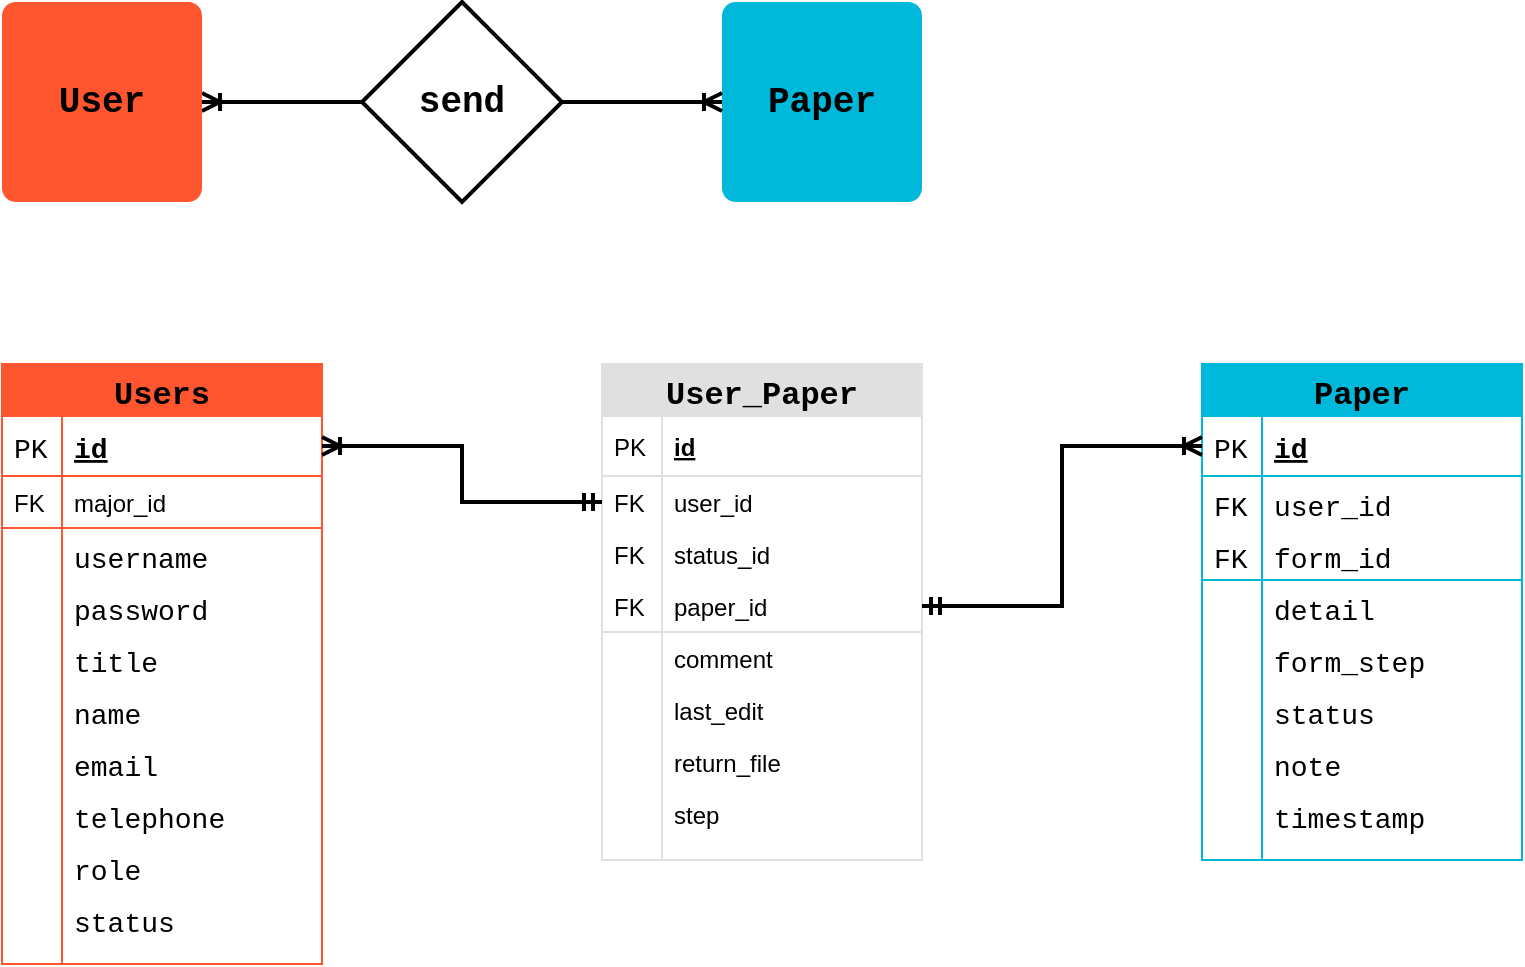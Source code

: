 <mxfile version="12.0.1" type="device" pages="9"><diagram id="i_loIKF3Rhq5MmJEoUX8" name="User - Paper"><mxGraphModel dx="1233" dy="671" grid="1" gridSize="10" guides="1" tooltips="1" connect="1" arrows="1" fold="1" page="1" pageScale="1" pageWidth="827" pageHeight="1169" math="0" shadow="0"><root><mxCell id="0"/><mxCell id="1" parent="0"/><mxCell id="KX8YH-ID3j6ZbLuXaD60-4" style="edgeStyle=orthogonalEdgeStyle;rounded=0;orthogonalLoop=1;jettySize=auto;html=1;exitX=1;exitY=0.5;exitDx=0;exitDy=0;entryX=0;entryY=0.5;entryDx=0;entryDy=0;entryPerimeter=0;endArrow=none;endFill=0;startArrow=ERoneToMany;startFill=0;fontSize=18;strokeWidth=2;fontFamily=Courier New;" parent="1" source="KX8YH-ID3j6ZbLuXaD60-1" target="KX8YH-ID3j6ZbLuXaD60-3" edge="1"><mxGeometry relative="1" as="geometry"/></mxCell><mxCell id="KX8YH-ID3j6ZbLuXaD60-1" value="&lt;font style=&quot;font-size: 18px;&quot;&gt;&lt;span style=&quot;font-size: 18px;&quot;&gt;User&lt;/span&gt;&lt;/font&gt;" style="rounded=1;whiteSpace=wrap;html=1;absoluteArcSize=1;arcSize=14;strokeWidth=2;fillColor=#FF5630;strokeColor=none;fontSize=18;fontFamily=Courier New;fontStyle=1" parent="1" vertex="1"><mxGeometry x="20" y="20" width="100" height="100" as="geometry"/></mxCell><mxCell id="KX8YH-ID3j6ZbLuXaD60-2" value="&lt;font style=&quot;font-size: 18px;&quot;&gt;&lt;span style=&quot;font-size: 18px;&quot;&gt;Paper&lt;/span&gt;&lt;/font&gt;" style="rounded=1;whiteSpace=wrap;html=1;absoluteArcSize=1;arcSize=14;strokeWidth=2;fillColor=#00B8D9;strokeColor=none;fontSize=18;fontFamily=Courier New;fontStyle=1" parent="1" vertex="1"><mxGeometry x="380" y="20" width="100" height="100" as="geometry"/></mxCell><mxCell id="KX8YH-ID3j6ZbLuXaD60-5" style="edgeStyle=orthogonalEdgeStyle;rounded=0;orthogonalLoop=1;jettySize=auto;html=1;exitX=1;exitY=0.5;exitDx=0;exitDy=0;exitPerimeter=0;entryX=0;entryY=0.5;entryDx=0;entryDy=0;endArrow=ERoneToMany;endFill=0;fontSize=18;strokeWidth=2;fontFamily=Courier New;" parent="1" source="KX8YH-ID3j6ZbLuXaD60-3" target="KX8YH-ID3j6ZbLuXaD60-2" edge="1"><mxGeometry relative="1" as="geometry"/></mxCell><mxCell id="KX8YH-ID3j6ZbLuXaD60-3" value="&lt;font style=&quot;font-size: 18px;&quot;&gt;send&lt;/font&gt;" style="strokeWidth=2;html=1;shape=mxgraph.flowchart.decision;whiteSpace=wrap;fontSize=18;fontFamily=Courier New;fontStyle=1" parent="1" vertex="1"><mxGeometry x="200" y="20" width="100" height="100" as="geometry"/></mxCell><mxCell id="TuqOsoPdFTP8EWpxZ68v-29" value="Paper" style="swimlane;fontStyle=1;childLayout=stackLayout;horizontal=1;startSize=26;fillColor=#00B8D9;horizontalStack=0;resizeParent=1;resizeParentMax=0;resizeLast=0;collapsible=1;marginBottom=0;swimlaneFillColor=#ffffff;align=center;fontSize=16;strokeColor=#00B8D9;fontFamily=Courier New;" parent="1" vertex="1"><mxGeometry x="620" y="201" width="160" height="248" as="geometry"/></mxCell><mxCell id="TuqOsoPdFTP8EWpxZ68v-30" value="id" style="shape=partialRectangle;top=0;left=0;right=0;bottom=1;align=left;verticalAlign=middle;fillColor=none;spacingLeft=34;spacingRight=4;overflow=hidden;rotatable=0;points=[[0,0.5],[1,0.5]];portConstraint=eastwest;dropTarget=0;fontStyle=5;fontSize=14;strokeColor=#00B8D9;fontFamily=Courier New;" parent="TuqOsoPdFTP8EWpxZ68v-29" vertex="1"><mxGeometry y="26" width="160" height="30" as="geometry"/></mxCell><mxCell id="TuqOsoPdFTP8EWpxZ68v-31" value="PK" style="shape=partialRectangle;top=0;left=0;bottom=0;fillColor=none;align=left;verticalAlign=middle;spacingLeft=4;spacingRight=4;overflow=hidden;rotatable=0;points=[];portConstraint=eastwest;part=1;fontSize=14;fontFamily=Courier New;strokeColor=#00B8D9;" parent="TuqOsoPdFTP8EWpxZ68v-30" vertex="1" connectable="0"><mxGeometry width="30" height="30" as="geometry"/></mxCell><mxCell id="TuqOsoPdFTP8EWpxZ68v-32" value="user_id" style="shape=partialRectangle;top=0;left=0;right=0;bottom=0;align=left;verticalAlign=top;fillColor=none;spacingLeft=34;spacingRight=4;overflow=hidden;rotatable=0;points=[[0,0.5],[1,0.5]];portConstraint=eastwest;dropTarget=0;fontSize=14;fontFamily=Courier New;strokeColor=#00B8D9;" parent="TuqOsoPdFTP8EWpxZ68v-29" vertex="1"><mxGeometry y="56" width="160" height="26" as="geometry"/></mxCell><mxCell id="TuqOsoPdFTP8EWpxZ68v-33" value="FK" style="shape=partialRectangle;top=0;left=0;bottom=0;fillColor=none;align=left;verticalAlign=top;spacingLeft=4;spacingRight=4;overflow=hidden;rotatable=0;points=[];portConstraint=eastwest;part=1;fontSize=14;fontFamily=Courier New;strokeColor=#00B8D9;" parent="TuqOsoPdFTP8EWpxZ68v-32" vertex="1" connectable="0"><mxGeometry width="30" height="26" as="geometry"/></mxCell><mxCell id="TuqOsoPdFTP8EWpxZ68v-57" value="form_id" style="shape=partialRectangle;top=0;left=0;right=0;bottom=1;align=left;verticalAlign=top;fillColor=none;spacingLeft=34;spacingRight=4;overflow=hidden;rotatable=0;points=[[0,0.5],[1,0.5]];portConstraint=eastwest;dropTarget=0;fontSize=14;strokeColor=#00B8D9;fontFamily=Courier New;" parent="TuqOsoPdFTP8EWpxZ68v-29" vertex="1"><mxGeometry y="82" width="160" height="26" as="geometry"/></mxCell><mxCell id="TuqOsoPdFTP8EWpxZ68v-58" value="FK" style="shape=partialRectangle;top=0;left=0;bottom=0;fillColor=none;align=left;verticalAlign=top;spacingLeft=4;spacingRight=4;overflow=hidden;rotatable=0;points=[];portConstraint=eastwest;part=1;fontSize=14;fontFamily=Courier New;strokeColor=#00B8D9;" parent="TuqOsoPdFTP8EWpxZ68v-57" vertex="1" connectable="0"><mxGeometry width="30" height="26" as="geometry"/></mxCell><mxCell id="TuqOsoPdFTP8EWpxZ68v-46" value="detail" style="shape=partialRectangle;top=0;left=0;right=0;bottom=0;align=left;verticalAlign=top;fillColor=none;spacingLeft=34;spacingRight=4;overflow=hidden;rotatable=0;points=[[0,0.5],[1,0.5]];portConstraint=eastwest;dropTarget=0;fontSize=14;fontFamily=Courier New;strokeColor=#00B8D9;" parent="TuqOsoPdFTP8EWpxZ68v-29" vertex="1"><mxGeometry y="108" width="160" height="26" as="geometry"/></mxCell><mxCell id="TuqOsoPdFTP8EWpxZ68v-47" value="" style="shape=partialRectangle;top=0;left=0;bottom=0;fillColor=none;align=left;verticalAlign=top;spacingLeft=4;spacingRight=4;overflow=hidden;rotatable=0;points=[];portConstraint=eastwest;part=1;fontSize=14;fontFamily=Courier New;strokeColor=#00B8D9;" parent="TuqOsoPdFTP8EWpxZ68v-46" vertex="1" connectable="0"><mxGeometry width="30" height="26" as="geometry"/></mxCell><mxCell id="TuqOsoPdFTP8EWpxZ68v-48" value="form_step" style="shape=partialRectangle;top=0;left=0;right=0;bottom=0;align=left;verticalAlign=top;fillColor=none;spacingLeft=34;spacingRight=4;overflow=hidden;rotatable=0;points=[[0,0.5],[1,0.5]];portConstraint=eastwest;dropTarget=0;fontSize=14;fontFamily=Courier New;strokeColor=#00B8D9;" parent="TuqOsoPdFTP8EWpxZ68v-29" vertex="1"><mxGeometry y="134" width="160" height="26" as="geometry"/></mxCell><mxCell id="TuqOsoPdFTP8EWpxZ68v-49" value="" style="shape=partialRectangle;top=0;left=0;bottom=0;fillColor=none;align=left;verticalAlign=top;spacingLeft=4;spacingRight=4;overflow=hidden;rotatable=0;points=[];portConstraint=eastwest;part=1;fontSize=14;fontFamily=Courier New;strokeColor=#00B8D9;" parent="TuqOsoPdFTP8EWpxZ68v-48" vertex="1" connectable="0"><mxGeometry width="30" height="26" as="geometry"/></mxCell><mxCell id="TuqOsoPdFTP8EWpxZ68v-50" value="status" style="shape=partialRectangle;top=0;left=0;right=0;bottom=0;align=left;verticalAlign=top;fillColor=none;spacingLeft=34;spacingRight=4;overflow=hidden;rotatable=0;points=[[0,0.5],[1,0.5]];portConstraint=eastwest;dropTarget=0;fontSize=14;fontFamily=Courier New;strokeColor=#00B8D9;" parent="TuqOsoPdFTP8EWpxZ68v-29" vertex="1"><mxGeometry y="160" width="160" height="26" as="geometry"/></mxCell><mxCell id="TuqOsoPdFTP8EWpxZ68v-51" value="" style="shape=partialRectangle;top=0;left=0;bottom=0;fillColor=none;align=left;verticalAlign=top;spacingLeft=4;spacingRight=4;overflow=hidden;rotatable=0;points=[];portConstraint=eastwest;part=1;fontSize=14;fontFamily=Courier New;strokeColor=#00B8D9;" parent="TuqOsoPdFTP8EWpxZ68v-50" vertex="1" connectable="0"><mxGeometry width="30" height="26" as="geometry"/></mxCell><mxCell id="TuqOsoPdFTP8EWpxZ68v-52" value="note" style="shape=partialRectangle;top=0;left=0;right=0;bottom=0;align=left;verticalAlign=top;fillColor=none;spacingLeft=34;spacingRight=4;overflow=hidden;rotatable=0;points=[[0,0.5],[1,0.5]];portConstraint=eastwest;dropTarget=0;fontSize=14;fontFamily=Courier New;strokeColor=#00B8D9;" parent="TuqOsoPdFTP8EWpxZ68v-29" vertex="1"><mxGeometry y="186" width="160" height="26" as="geometry"/></mxCell><mxCell id="TuqOsoPdFTP8EWpxZ68v-53" value="" style="shape=partialRectangle;top=0;left=0;bottom=0;fillColor=none;align=left;verticalAlign=top;spacingLeft=4;spacingRight=4;overflow=hidden;rotatable=0;points=[];portConstraint=eastwest;part=1;fontSize=14;fontFamily=Courier New;strokeColor=#00B8D9;" parent="TuqOsoPdFTP8EWpxZ68v-52" vertex="1" connectable="0"><mxGeometry width="30" height="26" as="geometry"/></mxCell><mxCell id="TuqOsoPdFTP8EWpxZ68v-44" value="timestamp" style="shape=partialRectangle;top=0;left=0;right=0;bottom=0;align=left;verticalAlign=top;fillColor=none;spacingLeft=34;spacingRight=4;overflow=hidden;rotatable=0;points=[[0,0.5],[1,0.5]];portConstraint=eastwest;dropTarget=0;fontSize=14;fontFamily=Courier New;strokeColor=#00B8D9;" parent="TuqOsoPdFTP8EWpxZ68v-29" vertex="1"><mxGeometry y="212" width="160" height="26" as="geometry"/></mxCell><mxCell id="TuqOsoPdFTP8EWpxZ68v-45" value="" style="shape=partialRectangle;top=0;left=0;bottom=0;fillColor=none;align=left;verticalAlign=top;spacingLeft=4;spacingRight=4;overflow=hidden;rotatable=0;points=[];portConstraint=eastwest;part=1;fontSize=14;fontFamily=Courier New;strokeColor=#00B8D9;" parent="TuqOsoPdFTP8EWpxZ68v-44" vertex="1" connectable="0"><mxGeometry width="30" height="26" as="geometry"/></mxCell><mxCell id="TuqOsoPdFTP8EWpxZ68v-38" value="" style="shape=partialRectangle;top=0;left=0;right=0;bottom=0;align=left;verticalAlign=top;fillColor=none;spacingLeft=34;spacingRight=4;overflow=hidden;rotatable=0;points=[[0,0.5],[1,0.5]];portConstraint=eastwest;dropTarget=0;fontSize=14;fontFamily=Courier New;strokeColor=#00B8D9;" parent="TuqOsoPdFTP8EWpxZ68v-29" vertex="1"><mxGeometry y="238" width="160" height="10" as="geometry"/></mxCell><mxCell id="TuqOsoPdFTP8EWpxZ68v-39" value="" style="shape=partialRectangle;top=0;left=0;bottom=0;fillColor=none;align=left;verticalAlign=top;spacingLeft=4;spacingRight=4;overflow=hidden;rotatable=0;points=[];portConstraint=eastwest;part=1;fontSize=14;fontFamily=Courier New;strokeColor=#00B8D9;" parent="TuqOsoPdFTP8EWpxZ68v-38" vertex="1" connectable="0"><mxGeometry width="30" height="10" as="geometry"/></mxCell><mxCell id="eES6pg9SHPDrSIO_fJgi-1" value="Users" style="swimlane;fontStyle=1;childLayout=stackLayout;horizontal=1;startSize=26;fillColor=#FF5630;horizontalStack=0;resizeParent=1;resizeParentMax=0;resizeLast=0;collapsible=1;marginBottom=0;swimlaneFillColor=#ffffff;align=center;fontSize=16;strokeColor=#FF5630;shadow=0;comic=0;fontColor=#000000;fontFamily=Courier New;" parent="1" vertex="1"><mxGeometry x="20" y="201" width="160" height="300" as="geometry"/></mxCell><mxCell id="eES6pg9SHPDrSIO_fJgi-2" value="id" style="shape=partialRectangle;top=0;left=0;right=0;bottom=1;align=left;verticalAlign=middle;fillColor=none;spacingLeft=34;spacingRight=4;overflow=hidden;rotatable=0;points=[[0,0.5],[1,0.5]];portConstraint=eastwest;dropTarget=0;fontStyle=5;fontSize=14;strokeColor=#FF5630;shadow=0;comic=0;fontColor=#000000;fontFamily=Courier New;" parent="eES6pg9SHPDrSIO_fJgi-1" vertex="1"><mxGeometry y="26" width="160" height="30" as="geometry"/></mxCell><mxCell id="eES6pg9SHPDrSIO_fJgi-3" value="PK" style="shape=partialRectangle;top=0;left=0;bottom=0;fillColor=none;align=left;verticalAlign=middle;spacingLeft=4;spacingRight=4;overflow=hidden;rotatable=0;points=[];portConstraint=eastwest;part=1;fontSize=14;shadow=0;comic=0;fontColor=#000000;fontFamily=Courier New;strokeColor=#FF5630;" parent="eES6pg9SHPDrSIO_fJgi-2" vertex="1" connectable="0"><mxGeometry width="30" height="30" as="geometry"/></mxCell><mxCell id="eES6pg9SHPDrSIO_fJgi-4" value="major_id" style="shape=partialRectangle;top=0;left=0;right=0;bottom=1;align=left;verticalAlign=top;fillColor=none;spacingLeft=34;spacingRight=4;overflow=hidden;rotatable=0;points=[[0,0.5],[1,0.5]];portConstraint=eastwest;dropTarget=0;fontSize=12;strokeColor=#FF5630;" parent="eES6pg9SHPDrSIO_fJgi-1" vertex="1"><mxGeometry y="56" width="160" height="26" as="geometry"/></mxCell><mxCell id="eES6pg9SHPDrSIO_fJgi-5" value="FK" style="shape=partialRectangle;top=0;left=0;bottom=0;fillColor=none;align=left;verticalAlign=top;spacingLeft=4;spacingRight=4;overflow=hidden;rotatable=0;points=[];portConstraint=eastwest;part=1;fontSize=12;strokeColor=#FF5630;" parent="eES6pg9SHPDrSIO_fJgi-4" vertex="1" connectable="0"><mxGeometry width="30" height="26" as="geometry"/></mxCell><mxCell id="eES6pg9SHPDrSIO_fJgi-6" value="username" style="shape=partialRectangle;top=0;left=0;right=0;bottom=0;align=left;verticalAlign=top;fillColor=none;spacingLeft=34;spacingRight=4;overflow=hidden;rotatable=0;points=[[0,0.5],[1,0.5]];portConstraint=eastwest;dropTarget=0;fontSize=14;shadow=0;comic=0;fontColor=#000000;fontFamily=Courier New;strokeColor=#FF5630;" parent="eES6pg9SHPDrSIO_fJgi-1" vertex="1"><mxGeometry y="82" width="160" height="26" as="geometry"/></mxCell><mxCell id="eES6pg9SHPDrSIO_fJgi-7" value="" style="shape=partialRectangle;top=0;left=0;bottom=0;fillColor=none;align=left;verticalAlign=top;spacingLeft=4;spacingRight=4;overflow=hidden;rotatable=0;points=[];portConstraint=eastwest;part=1;fontSize=14;shadow=0;comic=0;fontColor=#000000;fontFamily=Courier New;strokeColor=#FF5630;" parent="eES6pg9SHPDrSIO_fJgi-6" vertex="1" connectable="0"><mxGeometry width="30" height="26" as="geometry"/></mxCell><mxCell id="eES6pg9SHPDrSIO_fJgi-8" value="password" style="shape=partialRectangle;top=0;left=0;right=0;bottom=0;align=left;verticalAlign=top;fillColor=none;spacingLeft=34;spacingRight=4;overflow=hidden;rotatable=0;points=[[0,0.5],[1,0.5]];portConstraint=eastwest;dropTarget=0;fontSize=14;shadow=0;comic=0;fontColor=#000000;fontFamily=Courier New;strokeColor=#FF5630;" parent="eES6pg9SHPDrSIO_fJgi-1" vertex="1"><mxGeometry y="108" width="160" height="26" as="geometry"/></mxCell><mxCell id="eES6pg9SHPDrSIO_fJgi-9" value="" style="shape=partialRectangle;top=0;left=0;bottom=0;fillColor=none;align=left;verticalAlign=top;spacingLeft=4;spacingRight=4;overflow=hidden;rotatable=0;points=[];portConstraint=eastwest;part=1;fontSize=14;shadow=0;comic=0;fontColor=#000000;fontFamily=Courier New;strokeColor=#FF5630;" parent="eES6pg9SHPDrSIO_fJgi-8" vertex="1" connectable="0"><mxGeometry width="30" height="26" as="geometry"/></mxCell><mxCell id="eES6pg9SHPDrSIO_fJgi-10" value="title" style="shape=partialRectangle;top=0;left=0;right=0;bottom=0;align=left;verticalAlign=top;fillColor=none;spacingLeft=34;spacingRight=4;overflow=hidden;rotatable=0;points=[[0,0.5],[1,0.5]];portConstraint=eastwest;dropTarget=0;fontSize=14;shadow=0;comic=0;fontColor=#000000;fontFamily=Courier New;strokeColor=#FF5630;" parent="eES6pg9SHPDrSIO_fJgi-1" vertex="1"><mxGeometry y="134" width="160" height="26" as="geometry"/></mxCell><mxCell id="eES6pg9SHPDrSIO_fJgi-11" value="" style="shape=partialRectangle;top=0;left=0;bottom=0;fillColor=none;align=left;verticalAlign=top;spacingLeft=4;spacingRight=4;overflow=hidden;rotatable=0;points=[];portConstraint=eastwest;part=1;fontSize=14;shadow=0;comic=0;fontColor=#000000;fontFamily=Courier New;strokeColor=#FF5630;" parent="eES6pg9SHPDrSIO_fJgi-10" vertex="1" connectable="0"><mxGeometry width="30" height="26" as="geometry"/></mxCell><mxCell id="eES6pg9SHPDrSIO_fJgi-12" value="name" style="shape=partialRectangle;top=0;left=0;right=0;bottom=0;align=left;verticalAlign=top;fillColor=none;spacingLeft=34;spacingRight=4;overflow=hidden;rotatable=0;points=[[0,0.5],[1,0.5]];portConstraint=eastwest;dropTarget=0;fontSize=14;shadow=0;comic=0;fontColor=#000000;fontFamily=Courier New;strokeColor=#FF5630;" parent="eES6pg9SHPDrSIO_fJgi-1" vertex="1"><mxGeometry y="160" width="160" height="26" as="geometry"/></mxCell><mxCell id="eES6pg9SHPDrSIO_fJgi-13" value="" style="shape=partialRectangle;top=0;left=0;bottom=0;fillColor=none;align=left;verticalAlign=top;spacingLeft=4;spacingRight=4;overflow=hidden;rotatable=0;points=[];portConstraint=eastwest;part=1;fontSize=14;shadow=0;comic=0;fontColor=#000000;fontFamily=Courier New;strokeColor=#FF5630;" parent="eES6pg9SHPDrSIO_fJgi-12" vertex="1" connectable="0"><mxGeometry width="30" height="26" as="geometry"/></mxCell><mxCell id="eES6pg9SHPDrSIO_fJgi-14" value="email" style="shape=partialRectangle;top=0;left=0;right=0;bottom=0;align=left;verticalAlign=top;fillColor=none;spacingLeft=34;spacingRight=4;overflow=hidden;rotatable=0;points=[[0,0.5],[1,0.5]];portConstraint=eastwest;dropTarget=0;fontSize=14;shadow=0;comic=0;fontColor=#000000;fontFamily=Courier New;strokeColor=#FF5630;" parent="eES6pg9SHPDrSIO_fJgi-1" vertex="1"><mxGeometry y="186" width="160" height="26" as="geometry"/></mxCell><mxCell id="eES6pg9SHPDrSIO_fJgi-15" value="" style="shape=partialRectangle;top=0;left=0;bottom=0;fillColor=none;align=left;verticalAlign=top;spacingLeft=4;spacingRight=4;overflow=hidden;rotatable=0;points=[];portConstraint=eastwest;part=1;fontSize=14;shadow=0;comic=0;fontColor=#000000;fontFamily=Courier New;strokeColor=#FF5630;" parent="eES6pg9SHPDrSIO_fJgi-14" vertex="1" connectable="0"><mxGeometry width="30" height="26" as="geometry"/></mxCell><mxCell id="eES6pg9SHPDrSIO_fJgi-16" value="telephone" style="shape=partialRectangle;top=0;left=0;right=0;bottom=0;align=left;verticalAlign=top;fillColor=none;spacingLeft=34;spacingRight=4;overflow=hidden;rotatable=0;points=[[0,0.5],[1,0.5]];portConstraint=eastwest;dropTarget=0;fontSize=14;shadow=0;comic=0;fontColor=#000000;fontFamily=Courier New;strokeColor=#FF5630;" parent="eES6pg9SHPDrSIO_fJgi-1" vertex="1"><mxGeometry y="212" width="160" height="26" as="geometry"/></mxCell><mxCell id="eES6pg9SHPDrSIO_fJgi-17" value="" style="shape=partialRectangle;top=0;left=0;bottom=0;fillColor=none;align=left;verticalAlign=top;spacingLeft=4;spacingRight=4;overflow=hidden;rotatable=0;points=[];portConstraint=eastwest;part=1;fontSize=14;shadow=0;comic=0;fontColor=#000000;fontFamily=Courier New;strokeColor=#FF5630;" parent="eES6pg9SHPDrSIO_fJgi-16" vertex="1" connectable="0"><mxGeometry width="30" height="26" as="geometry"/></mxCell><mxCell id="eES6pg9SHPDrSIO_fJgi-18" value="role" style="shape=partialRectangle;top=0;left=0;right=0;bottom=0;align=left;verticalAlign=top;fillColor=none;spacingLeft=34;spacingRight=4;overflow=hidden;rotatable=0;points=[[0,0.5],[1,0.5]];portConstraint=eastwest;dropTarget=0;fontSize=14;shadow=0;comic=0;fontColor=#000000;fontFamily=Courier New;strokeColor=#FF5630;" parent="eES6pg9SHPDrSIO_fJgi-1" vertex="1"><mxGeometry y="238" width="160" height="26" as="geometry"/></mxCell><mxCell id="eES6pg9SHPDrSIO_fJgi-19" value="" style="shape=partialRectangle;top=0;left=0;bottom=0;fillColor=none;align=left;verticalAlign=top;spacingLeft=4;spacingRight=4;overflow=hidden;rotatable=0;points=[];portConstraint=eastwest;part=1;fontSize=14;shadow=0;comic=0;fontColor=#000000;fontFamily=Courier New;strokeColor=#FF5630;" parent="eES6pg9SHPDrSIO_fJgi-18" vertex="1" connectable="0"><mxGeometry width="30" height="26" as="geometry"/></mxCell><mxCell id="eES6pg9SHPDrSIO_fJgi-20" value="status" style="shape=partialRectangle;top=0;left=0;right=0;bottom=0;align=left;verticalAlign=top;fillColor=none;spacingLeft=34;spacingRight=4;overflow=hidden;rotatable=0;points=[[0,0.5],[1,0.5]];portConstraint=eastwest;dropTarget=0;fontSize=14;shadow=0;comic=0;fontColor=#000000;fontFamily=Courier New;strokeColor=#FF5630;" parent="eES6pg9SHPDrSIO_fJgi-1" vertex="1"><mxGeometry y="264" width="160" height="26" as="geometry"/></mxCell><mxCell id="eES6pg9SHPDrSIO_fJgi-21" value="" style="shape=partialRectangle;top=0;left=0;bottom=0;fillColor=none;align=left;verticalAlign=top;spacingLeft=4;spacingRight=4;overflow=hidden;rotatable=0;points=[];portConstraint=eastwest;part=1;fontSize=14;shadow=0;comic=0;fontColor=#000000;fontFamily=Courier New;strokeColor=#FF5630;" parent="eES6pg9SHPDrSIO_fJgi-20" vertex="1" connectable="0"><mxGeometry width="30" height="26" as="geometry"/></mxCell><mxCell id="eES6pg9SHPDrSIO_fJgi-22" value="" style="shape=partialRectangle;top=0;left=0;right=0;bottom=0;align=left;verticalAlign=top;fillColor=none;spacingLeft=34;spacingRight=4;overflow=hidden;rotatable=0;points=[[0,0.5],[1,0.5]];portConstraint=eastwest;dropTarget=0;fontSize=14;shadow=0;comic=0;fontColor=#000000;fontFamily=Courier New;strokeColor=#FF5630;" parent="eES6pg9SHPDrSIO_fJgi-1" vertex="1"><mxGeometry y="290" width="160" height="10" as="geometry"/></mxCell><mxCell id="eES6pg9SHPDrSIO_fJgi-23" value="" style="shape=partialRectangle;top=0;left=0;bottom=0;fillColor=none;align=left;verticalAlign=top;spacingLeft=4;spacingRight=4;overflow=hidden;rotatable=0;points=[];portConstraint=eastwest;part=1;fontSize=14;shadow=0;comic=0;fontColor=#000000;fontFamily=Courier New;strokeColor=#FF5630;" parent="eES6pg9SHPDrSIO_fJgi-22" vertex="1" connectable="0"><mxGeometry width="30" height="10" as="geometry"/></mxCell><mxCell id="csu3I9h1hxPzk6U_I9nq-1" value="User_Paper" style="swimlane;fontStyle=1;childLayout=stackLayout;horizontal=1;startSize=26;fillColor=#E0E0E0;horizontalStack=0;resizeParent=1;resizeParentMax=0;resizeLast=0;collapsible=1;marginBottom=0;swimlaneFillColor=#ffffff;align=center;fontSize=16;strokeColor=#E0E0E0;fontFamily=Courier New;" parent="1" vertex="1"><mxGeometry x="320" y="201" width="160" height="248" as="geometry"><mxRectangle x="320" y="201" width="130" height="26" as="alternateBounds"/></mxGeometry></mxCell><mxCell id="csu3I9h1hxPzk6U_I9nq-2" value="id" style="shape=partialRectangle;top=0;left=0;right=0;bottom=1;align=left;verticalAlign=middle;fillColor=none;spacingLeft=34;spacingRight=4;overflow=hidden;rotatable=0;points=[[0,0.5],[1,0.5]];portConstraint=eastwest;dropTarget=0;fontStyle=5;fontSize=12;strokeColor=#E0E0E0;" parent="csu3I9h1hxPzk6U_I9nq-1" vertex="1"><mxGeometry y="26" width="160" height="30" as="geometry"/></mxCell><mxCell id="csu3I9h1hxPzk6U_I9nq-3" value="PK" style="shape=partialRectangle;top=0;left=0;bottom=0;fillColor=none;align=left;verticalAlign=middle;spacingLeft=4;spacingRight=4;overflow=hidden;rotatable=0;points=[];portConstraint=eastwest;part=1;fontSize=12;strokeColor=#E0E0E0;" parent="csu3I9h1hxPzk6U_I9nq-2" vertex="1" connectable="0"><mxGeometry width="30" height="30" as="geometry"/></mxCell><mxCell id="csu3I9h1hxPzk6U_I9nq-14" value="user_id" style="shape=partialRectangle;top=0;left=0;right=0;bottom=0;align=left;verticalAlign=top;fillColor=none;spacingLeft=34;spacingRight=4;overflow=hidden;rotatable=0;points=[[0,0.5],[1,0.5]];portConstraint=eastwest;dropTarget=0;fontSize=12;strokeColor=#E0E0E0;" parent="csu3I9h1hxPzk6U_I9nq-1" vertex="1"><mxGeometry y="56" width="160" height="26" as="geometry"/></mxCell><mxCell id="csu3I9h1hxPzk6U_I9nq-15" value="FK" style="shape=partialRectangle;top=0;left=0;bottom=0;fillColor=none;align=left;verticalAlign=top;spacingLeft=4;spacingRight=4;overflow=hidden;rotatable=0;points=[];portConstraint=eastwest;part=1;fontSize=12;strokeColor=#E0E0E0;" parent="csu3I9h1hxPzk6U_I9nq-14" vertex="1" connectable="0"><mxGeometry width="30" height="26" as="geometry"/></mxCell><mxCell id="csu3I9h1hxPzk6U_I9nq-16" value="status_id" style="shape=partialRectangle;top=0;left=0;right=0;bottom=0;align=left;verticalAlign=top;fillColor=none;spacingLeft=34;spacingRight=4;overflow=hidden;rotatable=0;points=[[0,0.5],[1,0.5]];portConstraint=eastwest;dropTarget=0;fontSize=12;strokeColor=#E0E0E0;" parent="csu3I9h1hxPzk6U_I9nq-1" vertex="1"><mxGeometry y="82" width="160" height="26" as="geometry"/></mxCell><mxCell id="csu3I9h1hxPzk6U_I9nq-17" value="FK" style="shape=partialRectangle;top=0;left=0;bottom=0;fillColor=none;align=left;verticalAlign=top;spacingLeft=4;spacingRight=4;overflow=hidden;rotatable=0;points=[];portConstraint=eastwest;part=1;fontSize=12;strokeColor=#E0E0E0;" parent="csu3I9h1hxPzk6U_I9nq-16" vertex="1" connectable="0"><mxGeometry width="30" height="26" as="geometry"/></mxCell><mxCell id="csu3I9h1hxPzk6U_I9nq-12" value="paper_id" style="shape=partialRectangle;top=0;left=0;right=0;bottom=1;align=left;verticalAlign=top;fillColor=none;spacingLeft=34;spacingRight=4;overflow=hidden;rotatable=0;points=[[0,0.5],[1,0.5]];portConstraint=eastwest;dropTarget=0;fontSize=12;strokeColor=#E0E0E0;" parent="csu3I9h1hxPzk6U_I9nq-1" vertex="1"><mxGeometry y="108" width="160" height="26" as="geometry"/></mxCell><mxCell id="csu3I9h1hxPzk6U_I9nq-13" value="FK" style="shape=partialRectangle;top=0;left=0;bottom=0;fillColor=none;align=left;verticalAlign=top;spacingLeft=4;spacingRight=4;overflow=hidden;rotatable=0;points=[];portConstraint=eastwest;part=1;fontSize=12;strokeColor=#E0E0E0;" parent="csu3I9h1hxPzk6U_I9nq-12" vertex="1" connectable="0"><mxGeometry width="30" height="26" as="geometry"/></mxCell><mxCell id="csu3I9h1hxPzk6U_I9nq-4" value="comment" style="shape=partialRectangle;top=0;left=0;right=0;bottom=0;align=left;verticalAlign=top;fillColor=none;spacingLeft=34;spacingRight=4;overflow=hidden;rotatable=0;points=[[0,0.5],[1,0.5]];portConstraint=eastwest;dropTarget=0;fontSize=12;strokeColor=#E0E0E0;" parent="csu3I9h1hxPzk6U_I9nq-1" vertex="1"><mxGeometry y="134" width="160" height="26" as="geometry"/></mxCell><mxCell id="csu3I9h1hxPzk6U_I9nq-5" value="" style="shape=partialRectangle;top=0;left=0;bottom=0;fillColor=none;align=left;verticalAlign=top;spacingLeft=4;spacingRight=4;overflow=hidden;rotatable=0;points=[];portConstraint=eastwest;part=1;fontSize=12;strokeColor=#E0E0E0;" parent="csu3I9h1hxPzk6U_I9nq-4" vertex="1" connectable="0"><mxGeometry width="30" height="26" as="geometry"/></mxCell><mxCell id="csu3I9h1hxPzk6U_I9nq-6" value="last_edit" style="shape=partialRectangle;top=0;left=0;right=0;bottom=0;align=left;verticalAlign=top;fillColor=none;spacingLeft=34;spacingRight=4;overflow=hidden;rotatable=0;points=[[0,0.5],[1,0.5]];portConstraint=eastwest;dropTarget=0;fontSize=12;strokeColor=#E0E0E0;" parent="csu3I9h1hxPzk6U_I9nq-1" vertex="1"><mxGeometry y="160" width="160" height="26" as="geometry"/></mxCell><mxCell id="csu3I9h1hxPzk6U_I9nq-7" value="" style="shape=partialRectangle;top=0;left=0;bottom=0;fillColor=none;align=left;verticalAlign=top;spacingLeft=4;spacingRight=4;overflow=hidden;rotatable=0;points=[];portConstraint=eastwest;part=1;fontSize=12;strokeColor=#E0E0E0;" parent="csu3I9h1hxPzk6U_I9nq-6" vertex="1" connectable="0"><mxGeometry width="30" height="26" as="geometry"/></mxCell><mxCell id="csu3I9h1hxPzk6U_I9nq-20" value="return_file" style="shape=partialRectangle;top=0;left=0;right=0;bottom=0;align=left;verticalAlign=top;fillColor=none;spacingLeft=34;spacingRight=4;overflow=hidden;rotatable=0;points=[[0,0.5],[1,0.5]];portConstraint=eastwest;dropTarget=0;fontSize=12;strokeColor=#E0E0E0;" parent="csu3I9h1hxPzk6U_I9nq-1" vertex="1"><mxGeometry y="186" width="160" height="26" as="geometry"/></mxCell><mxCell id="csu3I9h1hxPzk6U_I9nq-21" value="" style="shape=partialRectangle;top=0;left=0;bottom=0;fillColor=none;align=left;verticalAlign=top;spacingLeft=4;spacingRight=4;overflow=hidden;rotatable=0;points=[];portConstraint=eastwest;part=1;fontSize=12;strokeColor=#E0E0E0;" parent="csu3I9h1hxPzk6U_I9nq-20" vertex="1" connectable="0"><mxGeometry width="30" height="26" as="geometry"/></mxCell><mxCell id="csu3I9h1hxPzk6U_I9nq-8" value="step" style="shape=partialRectangle;top=0;left=0;right=0;bottom=0;align=left;verticalAlign=top;fillColor=none;spacingLeft=34;spacingRight=4;overflow=hidden;rotatable=0;points=[[0,0.5],[1,0.5]];portConstraint=eastwest;dropTarget=0;fontSize=12;strokeColor=#E0E0E0;" parent="csu3I9h1hxPzk6U_I9nq-1" vertex="1"><mxGeometry y="212" width="160" height="26" as="geometry"/></mxCell><mxCell id="csu3I9h1hxPzk6U_I9nq-9" value="" style="shape=partialRectangle;top=0;left=0;bottom=0;fillColor=none;align=left;verticalAlign=top;spacingLeft=4;spacingRight=4;overflow=hidden;rotatable=0;points=[];portConstraint=eastwest;part=1;fontSize=12;strokeColor=#E0E0E0;" parent="csu3I9h1hxPzk6U_I9nq-8" vertex="1" connectable="0"><mxGeometry width="30" height="26" as="geometry"/></mxCell><mxCell id="csu3I9h1hxPzk6U_I9nq-10" value="" style="shape=partialRectangle;top=0;left=0;right=0;bottom=0;align=left;verticalAlign=top;fillColor=none;spacingLeft=34;spacingRight=4;overflow=hidden;rotatable=0;points=[[0,0.5],[1,0.5]];portConstraint=eastwest;dropTarget=0;fontSize=12;strokeColor=#E0E0E0;" parent="csu3I9h1hxPzk6U_I9nq-1" vertex="1"><mxGeometry y="238" width="160" height="10" as="geometry"/></mxCell><mxCell id="csu3I9h1hxPzk6U_I9nq-11" value="" style="shape=partialRectangle;top=0;left=0;bottom=0;fillColor=none;align=left;verticalAlign=top;spacingLeft=4;spacingRight=4;overflow=hidden;rotatable=0;points=[];portConstraint=eastwest;part=1;fontSize=12;strokeColor=#E0E0E0;" parent="csu3I9h1hxPzk6U_I9nq-10" vertex="1" connectable="0"><mxGeometry width="30" height="10" as="geometry"/></mxCell><mxCell id="csu3I9h1hxPzk6U_I9nq-23" style="edgeStyle=orthogonalEdgeStyle;rounded=0;orthogonalLoop=1;jettySize=auto;html=1;exitX=1;exitY=0.5;exitDx=0;exitDy=0;entryX=0;entryY=0.5;entryDx=0;entryDy=0;startArrow=ERoneToMany;startFill=0;endArrow=ERmandOne;endFill=0;strokeWidth=2;fontFamily=Courier New;fontSize=14;" parent="1" source="eES6pg9SHPDrSIO_fJgi-2" target="csu3I9h1hxPzk6U_I9nq-14" edge="1"><mxGeometry relative="1" as="geometry"/></mxCell><mxCell id="csu3I9h1hxPzk6U_I9nq-24" style="edgeStyle=orthogonalEdgeStyle;rounded=0;orthogonalLoop=1;jettySize=auto;html=1;exitX=0;exitY=0.5;exitDx=0;exitDy=0;entryX=1;entryY=0.5;entryDx=0;entryDy=0;startArrow=ERoneToMany;startFill=0;endArrow=ERmandOne;endFill=0;strokeWidth=2;fontFamily=Courier New;fontSize=14;" parent="1" source="TuqOsoPdFTP8EWpxZ68v-30" target="csu3I9h1hxPzk6U_I9nq-12" edge="1"><mxGeometry relative="1" as="geometry"/></mxCell></root></mxGraphModel></diagram><diagram id="IR1xKIrPIkagdfR9-Rmr" name="User - Major"><mxGraphModel dx="1117" dy="576" grid="1" gridSize="10" guides="1" tooltips="1" connect="1" arrows="1" fold="1" page="1" pageScale="1" pageWidth="827" pageHeight="1169" math="0" shadow="0"><root><mxCell id="fbVzQPE_023v_3K07NO7-0"/><mxCell id="fbVzQPE_023v_3K07NO7-1" parent="fbVzQPE_023v_3K07NO7-0"/><mxCell id="FNGLdsP7eKf4bIxPsmLF-0" style="edgeStyle=orthogonalEdgeStyle;rounded=0;orthogonalLoop=1;jettySize=auto;html=1;exitX=1;exitY=0.5;exitDx=0;exitDy=0;entryX=0;entryY=0.5;entryDx=0;entryDy=0;entryPerimeter=0;endArrow=none;endFill=0;startArrow=ERmandOne;startFill=0;strokeWidth=2;" parent="fbVzQPE_023v_3K07NO7-1" source="FNGLdsP7eKf4bIxPsmLF-1" target="FNGLdsP7eKf4bIxPsmLF-4" edge="1"><mxGeometry relative="1" as="geometry"/></mxCell><mxCell id="FNGLdsP7eKf4bIxPsmLF-1" value="User" style="rounded=1;whiteSpace=wrap;html=1;absoluteArcSize=1;arcSize=14;strokeWidth=2;fillColor=#FF5630;strokeColor=none;fontFamily=Courier New;fontStyle=1;fontSize=18;" parent="fbVzQPE_023v_3K07NO7-1" vertex="1"><mxGeometry x="20" y="20" width="100" height="100" as="geometry"/></mxCell><mxCell id="FNGLdsP7eKf4bIxPsmLF-2" value="Major" style="rounded=1;whiteSpace=wrap;html=1;absoluteArcSize=1;arcSize=14;strokeWidth=2;fillColor=#36B37E;strokeColor=none;fontFamily=Courier New;fontStyle=1;fontSize=18;" parent="fbVzQPE_023v_3K07NO7-1" vertex="1"><mxGeometry x="380" y="20" width="100" height="100" as="geometry"/></mxCell><mxCell id="FNGLdsP7eKf4bIxPsmLF-3" style="edgeStyle=orthogonalEdgeStyle;rounded=0;orthogonalLoop=1;jettySize=auto;html=1;exitX=1;exitY=0.5;exitDx=0;exitDy=0;exitPerimeter=0;entryX=0;entryY=0.5;entryDx=0;entryDy=0;endArrow=ERoneToMany;endFill=0;strokeWidth=2;" parent="fbVzQPE_023v_3K07NO7-1" source="FNGLdsP7eKf4bIxPsmLF-4" target="FNGLdsP7eKf4bIxPsmLF-2" edge="1"><mxGeometry relative="1" as="geometry"/></mxCell><mxCell id="FNGLdsP7eKf4bIxPsmLF-4" value="enroll" style="strokeWidth=2;html=1;shape=mxgraph.flowchart.decision;whiteSpace=wrap;fontFamily=Courier New;fontStyle=1;fontSize=18;" parent="fbVzQPE_023v_3K07NO7-1" vertex="1"><mxGeometry x="200" y="20" width="100" height="100" as="geometry"/></mxCell><mxCell id="qaxmbyeTXU9aT0PppxnA-0" value="Users" style="swimlane;fontStyle=1;childLayout=stackLayout;horizontal=1;startSize=26;fillColor=#FF5630;horizontalStack=0;resizeParent=1;resizeParentMax=0;resizeLast=0;collapsible=1;marginBottom=0;swimlaneFillColor=#ffffff;align=center;fontSize=18;strokeColor=#FF5630;shadow=0;comic=0;fontColor=#000000;fontFamily=Courier New;" parent="fbVzQPE_023v_3K07NO7-1" vertex="1"><mxGeometry x="20" y="201" width="160" height="300" as="geometry"/></mxCell><mxCell id="qaxmbyeTXU9aT0PppxnA-1" value="id" style="shape=partialRectangle;top=0;left=0;right=0;bottom=1;align=left;verticalAlign=middle;fillColor=none;spacingLeft=34;spacingRight=4;overflow=hidden;rotatable=0;points=[[0,0.5],[1,0.5]];portConstraint=eastwest;dropTarget=0;fontStyle=5;fontSize=14;strokeColor=#FF5630;shadow=0;comic=0;fontColor=#000000;fontFamily=Courier New;" parent="qaxmbyeTXU9aT0PppxnA-0" vertex="1"><mxGeometry y="26" width="160" height="30" as="geometry"/></mxCell><mxCell id="qaxmbyeTXU9aT0PppxnA-2" value="PK" style="shape=partialRectangle;top=0;left=0;bottom=0;fillColor=none;align=left;verticalAlign=middle;spacingLeft=4;spacingRight=4;overflow=hidden;rotatable=0;points=[];portConstraint=eastwest;part=1;fontSize=14;shadow=0;comic=0;fontColor=#000000;fontFamily=Courier New;strokeColor=#FF5630;" parent="qaxmbyeTXU9aT0PppxnA-1" vertex="1" connectable="0"><mxGeometry width="30" height="30" as="geometry"/></mxCell><mxCell id="qaxmbyeTXU9aT0PppxnA-39" value="major_id" style="shape=partialRectangle;top=0;left=0;right=0;bottom=1;align=left;verticalAlign=top;fillColor=none;spacingLeft=34;spacingRight=4;overflow=hidden;rotatable=0;points=[[0,0.5],[1,0.5]];portConstraint=eastwest;dropTarget=0;fontSize=12;strokeColor=#FF5630;" parent="qaxmbyeTXU9aT0PppxnA-0" vertex="1"><mxGeometry y="56" width="160" height="26" as="geometry"/></mxCell><mxCell id="qaxmbyeTXU9aT0PppxnA-40" value="FK" style="shape=partialRectangle;top=0;left=0;bottom=0;fillColor=none;align=left;verticalAlign=top;spacingLeft=4;spacingRight=4;overflow=hidden;rotatable=0;points=[];portConstraint=eastwest;part=1;fontSize=12;strokeColor=#FF5630;" parent="qaxmbyeTXU9aT0PppxnA-39" vertex="1" connectable="0"><mxGeometry width="30" height="26" as="geometry"/></mxCell><mxCell id="qaxmbyeTXU9aT0PppxnA-3" value="username" style="shape=partialRectangle;top=0;left=0;right=0;bottom=0;align=left;verticalAlign=top;fillColor=none;spacingLeft=34;spacingRight=4;overflow=hidden;rotatable=0;points=[[0,0.5],[1,0.5]];portConstraint=eastwest;dropTarget=0;fontSize=14;shadow=0;comic=0;fontColor=#000000;fontFamily=Courier New;strokeColor=#FF5630;" parent="qaxmbyeTXU9aT0PppxnA-0" vertex="1"><mxGeometry y="82" width="160" height="26" as="geometry"/></mxCell><mxCell id="qaxmbyeTXU9aT0PppxnA-4" value="" style="shape=partialRectangle;top=0;left=0;bottom=0;fillColor=none;align=left;verticalAlign=top;spacingLeft=4;spacingRight=4;overflow=hidden;rotatable=0;points=[];portConstraint=eastwest;part=1;fontSize=14;shadow=0;comic=0;fontColor=#000000;fontFamily=Courier New;strokeColor=#FF5630;" parent="qaxmbyeTXU9aT0PppxnA-3" vertex="1" connectable="0"><mxGeometry width="30" height="26" as="geometry"/></mxCell><mxCell id="qaxmbyeTXU9aT0PppxnA-5" value="password" style="shape=partialRectangle;top=0;left=0;right=0;bottom=0;align=left;verticalAlign=top;fillColor=none;spacingLeft=34;spacingRight=4;overflow=hidden;rotatable=0;points=[[0,0.5],[1,0.5]];portConstraint=eastwest;dropTarget=0;fontSize=14;shadow=0;comic=0;fontColor=#000000;fontFamily=Courier New;strokeColor=#FF5630;" parent="qaxmbyeTXU9aT0PppxnA-0" vertex="1"><mxGeometry y="108" width="160" height="26" as="geometry"/></mxCell><mxCell id="qaxmbyeTXU9aT0PppxnA-6" value="" style="shape=partialRectangle;top=0;left=0;bottom=0;fillColor=none;align=left;verticalAlign=top;spacingLeft=4;spacingRight=4;overflow=hidden;rotatable=0;points=[];portConstraint=eastwest;part=1;fontSize=14;shadow=0;comic=0;fontColor=#000000;fontFamily=Courier New;strokeColor=#FF5630;" parent="qaxmbyeTXU9aT0PppxnA-5" vertex="1" connectable="0"><mxGeometry width="30" height="26" as="geometry"/></mxCell><mxCell id="qaxmbyeTXU9aT0PppxnA-7" value="title" style="shape=partialRectangle;top=0;left=0;right=0;bottom=0;align=left;verticalAlign=top;fillColor=none;spacingLeft=34;spacingRight=4;overflow=hidden;rotatable=0;points=[[0,0.5],[1,0.5]];portConstraint=eastwest;dropTarget=0;fontSize=14;shadow=0;comic=0;fontColor=#000000;fontFamily=Courier New;strokeColor=#FF5630;" parent="qaxmbyeTXU9aT0PppxnA-0" vertex="1"><mxGeometry y="134" width="160" height="26" as="geometry"/></mxCell><mxCell id="qaxmbyeTXU9aT0PppxnA-8" value="" style="shape=partialRectangle;top=0;left=0;bottom=0;fillColor=none;align=left;verticalAlign=top;spacingLeft=4;spacingRight=4;overflow=hidden;rotatable=0;points=[];portConstraint=eastwest;part=1;fontSize=14;shadow=0;comic=0;fontColor=#000000;fontFamily=Courier New;strokeColor=#FF5630;" parent="qaxmbyeTXU9aT0PppxnA-7" vertex="1" connectable="0"><mxGeometry width="30" height="26" as="geometry"/></mxCell><mxCell id="qaxmbyeTXU9aT0PppxnA-9" value="name" style="shape=partialRectangle;top=0;left=0;right=0;bottom=0;align=left;verticalAlign=top;fillColor=none;spacingLeft=34;spacingRight=4;overflow=hidden;rotatable=0;points=[[0,0.5],[1,0.5]];portConstraint=eastwest;dropTarget=0;fontSize=14;shadow=0;comic=0;fontColor=#000000;fontFamily=Courier New;strokeColor=#FF5630;" parent="qaxmbyeTXU9aT0PppxnA-0" vertex="1"><mxGeometry y="160" width="160" height="26" as="geometry"/></mxCell><mxCell id="qaxmbyeTXU9aT0PppxnA-10" value="" style="shape=partialRectangle;top=0;left=0;bottom=0;fillColor=none;align=left;verticalAlign=top;spacingLeft=4;spacingRight=4;overflow=hidden;rotatable=0;points=[];portConstraint=eastwest;part=1;fontSize=14;shadow=0;comic=0;fontColor=#000000;fontFamily=Courier New;strokeColor=#FF5630;" parent="qaxmbyeTXU9aT0PppxnA-9" vertex="1" connectable="0"><mxGeometry width="30" height="26" as="geometry"/></mxCell><mxCell id="qaxmbyeTXU9aT0PppxnA-11" value="email" style="shape=partialRectangle;top=0;left=0;right=0;bottom=0;align=left;verticalAlign=top;fillColor=none;spacingLeft=34;spacingRight=4;overflow=hidden;rotatable=0;points=[[0,0.5],[1,0.5]];portConstraint=eastwest;dropTarget=0;fontSize=14;shadow=0;comic=0;fontColor=#000000;fontFamily=Courier New;strokeColor=#FF5630;" parent="qaxmbyeTXU9aT0PppxnA-0" vertex="1"><mxGeometry y="186" width="160" height="26" as="geometry"/></mxCell><mxCell id="qaxmbyeTXU9aT0PppxnA-12" value="" style="shape=partialRectangle;top=0;left=0;bottom=0;fillColor=none;align=left;verticalAlign=top;spacingLeft=4;spacingRight=4;overflow=hidden;rotatable=0;points=[];portConstraint=eastwest;part=1;fontSize=14;shadow=0;comic=0;fontColor=#000000;fontFamily=Courier New;strokeColor=#FF5630;" parent="qaxmbyeTXU9aT0PppxnA-11" vertex="1" connectable="0"><mxGeometry width="30" height="26" as="geometry"/></mxCell><mxCell id="qaxmbyeTXU9aT0PppxnA-13" value="telephone" style="shape=partialRectangle;top=0;left=0;right=0;bottom=0;align=left;verticalAlign=top;fillColor=none;spacingLeft=34;spacingRight=4;overflow=hidden;rotatable=0;points=[[0,0.5],[1,0.5]];portConstraint=eastwest;dropTarget=0;fontSize=14;shadow=0;comic=0;fontColor=#000000;fontFamily=Courier New;strokeColor=#FF5630;" parent="qaxmbyeTXU9aT0PppxnA-0" vertex="1"><mxGeometry y="212" width="160" height="26" as="geometry"/></mxCell><mxCell id="qaxmbyeTXU9aT0PppxnA-14" value="" style="shape=partialRectangle;top=0;left=0;bottom=0;fillColor=none;align=left;verticalAlign=top;spacingLeft=4;spacingRight=4;overflow=hidden;rotatable=0;points=[];portConstraint=eastwest;part=1;fontSize=14;shadow=0;comic=0;fontColor=#000000;fontFamily=Courier New;strokeColor=#FF5630;" parent="qaxmbyeTXU9aT0PppxnA-13" vertex="1" connectable="0"><mxGeometry width="30" height="26" as="geometry"/></mxCell><mxCell id="qaxmbyeTXU9aT0PppxnA-15" value="role" style="shape=partialRectangle;top=0;left=0;right=0;bottom=0;align=left;verticalAlign=top;fillColor=none;spacingLeft=34;spacingRight=4;overflow=hidden;rotatable=0;points=[[0,0.5],[1,0.5]];portConstraint=eastwest;dropTarget=0;fontSize=14;shadow=0;comic=0;fontColor=#000000;fontFamily=Courier New;strokeColor=#FF5630;" parent="qaxmbyeTXU9aT0PppxnA-0" vertex="1"><mxGeometry y="238" width="160" height="26" as="geometry"/></mxCell><mxCell id="qaxmbyeTXU9aT0PppxnA-16" value="" style="shape=partialRectangle;top=0;left=0;bottom=0;fillColor=none;align=left;verticalAlign=top;spacingLeft=4;spacingRight=4;overflow=hidden;rotatable=0;points=[];portConstraint=eastwest;part=1;fontSize=14;shadow=0;comic=0;fontColor=#000000;fontFamily=Courier New;strokeColor=#FF5630;" parent="qaxmbyeTXU9aT0PppxnA-15" vertex="1" connectable="0"><mxGeometry width="30" height="26" as="geometry"/></mxCell><mxCell id="qaxmbyeTXU9aT0PppxnA-17" value="status" style="shape=partialRectangle;top=0;left=0;right=0;bottom=0;align=left;verticalAlign=top;fillColor=none;spacingLeft=34;spacingRight=4;overflow=hidden;rotatable=0;points=[[0,0.5],[1,0.5]];portConstraint=eastwest;dropTarget=0;fontSize=14;shadow=0;comic=0;fontColor=#000000;fontFamily=Courier New;strokeColor=#FF5630;" parent="qaxmbyeTXU9aT0PppxnA-0" vertex="1"><mxGeometry y="264" width="160" height="26" as="geometry"/></mxCell><mxCell id="qaxmbyeTXU9aT0PppxnA-18" value="" style="shape=partialRectangle;top=0;left=0;bottom=0;fillColor=none;align=left;verticalAlign=top;spacingLeft=4;spacingRight=4;overflow=hidden;rotatable=0;points=[];portConstraint=eastwest;part=1;fontSize=14;shadow=0;comic=0;fontColor=#000000;fontFamily=Courier New;strokeColor=#FF5630;" parent="qaxmbyeTXU9aT0PppxnA-17" vertex="1" connectable="0"><mxGeometry width="30" height="26" as="geometry"/></mxCell><mxCell id="qaxmbyeTXU9aT0PppxnA-21" value="" style="shape=partialRectangle;top=0;left=0;right=0;bottom=0;align=left;verticalAlign=top;fillColor=none;spacingLeft=34;spacingRight=4;overflow=hidden;rotatable=0;points=[[0,0.5],[1,0.5]];portConstraint=eastwest;dropTarget=0;fontSize=14;shadow=0;comic=0;fontColor=#000000;fontFamily=Courier New;strokeColor=#FF5630;" parent="qaxmbyeTXU9aT0PppxnA-0" vertex="1"><mxGeometry y="290" width="160" height="10" as="geometry"/></mxCell><mxCell id="qaxmbyeTXU9aT0PppxnA-22" value="" style="shape=partialRectangle;top=0;left=0;bottom=0;fillColor=none;align=left;verticalAlign=top;spacingLeft=4;spacingRight=4;overflow=hidden;rotatable=0;points=[];portConstraint=eastwest;part=1;fontSize=14;shadow=0;comic=0;fontColor=#000000;fontFamily=Courier New;strokeColor=#FF5630;" parent="qaxmbyeTXU9aT0PppxnA-21" vertex="1" connectable="0"><mxGeometry width="30" height="10" as="geometry"/></mxCell><mxCell id="qaxmbyeTXU9aT0PppxnA-23" value="Major" style="swimlane;fontStyle=1;childLayout=stackLayout;horizontal=1;startSize=26;fillColor=#36B37E;horizontalStack=0;resizeParent=1;resizeParentMax=0;resizeLast=0;collapsible=1;marginBottom=0;swimlaneFillColor=#ffffff;align=center;fontSize=18;fontFamily=Courier New;strokeColor=#36B37E;" parent="fbVzQPE_023v_3K07NO7-1" vertex="1"><mxGeometry x="320" y="201" width="160" height="118" as="geometry"/></mxCell><mxCell id="qaxmbyeTXU9aT0PppxnA-24" value="id" style="shape=partialRectangle;top=0;left=0;right=0;bottom=1;align=left;verticalAlign=middle;fillColor=none;spacingLeft=34;spacingRight=4;overflow=hidden;rotatable=0;points=[[0,0.5],[1,0.5]];portConstraint=eastwest;dropTarget=0;fontStyle=5;fontSize=14;fontFamily=Courier New;strokeColor=#36B37E;" parent="qaxmbyeTXU9aT0PppxnA-23" vertex="1"><mxGeometry y="26" width="160" height="30" as="geometry"/></mxCell><mxCell id="qaxmbyeTXU9aT0PppxnA-25" value="PK" style="shape=partialRectangle;top=0;left=0;bottom=0;fillColor=none;align=left;verticalAlign=middle;spacingLeft=4;spacingRight=4;overflow=hidden;rotatable=0;points=[];portConstraint=eastwest;part=1;fontSize=14;fontFamily=Courier New;fontStyle=0;strokeColor=#36B37E;" parent="qaxmbyeTXU9aT0PppxnA-24" vertex="1" connectable="0"><mxGeometry width="30" height="30" as="geometry"/></mxCell><mxCell id="qaxmbyeTXU9aT0PppxnA-36" value="fac_id" style="shape=partialRectangle;top=0;left=0;right=0;bottom=1;align=left;verticalAlign=top;fillColor=none;spacingLeft=34;spacingRight=4;overflow=hidden;rotatable=0;points=[[0,0.5],[1,0.5]];portConstraint=eastwest;dropTarget=0;fontSize=14;fontFamily=Courier New;strokeColor=#36B37E;" parent="qaxmbyeTXU9aT0PppxnA-23" vertex="1"><mxGeometry y="56" width="160" height="26" as="geometry"/></mxCell><mxCell id="qaxmbyeTXU9aT0PppxnA-37" value="FK" style="shape=partialRectangle;top=0;left=0;bottom=0;fillColor=none;align=left;verticalAlign=top;spacingLeft=4;spacingRight=4;overflow=hidden;rotatable=0;points=[];portConstraint=eastwest;part=1;fontSize=14;fontFamily=Courier New;strokeColor=#36B37E;" parent="qaxmbyeTXU9aT0PppxnA-36" vertex="1" connectable="0"><mxGeometry width="30" height="26" as="geometry"/></mxCell><mxCell id="qaxmbyeTXU9aT0PppxnA-26" value="name" style="shape=partialRectangle;top=0;left=0;right=0;bottom=0;align=left;verticalAlign=top;fillColor=none;spacingLeft=34;spacingRight=4;overflow=hidden;rotatable=0;points=[[0,0.5],[1,0.5]];portConstraint=eastwest;dropTarget=0;fontSize=14;fontFamily=Courier New;strokeColor=#36B37E;" parent="qaxmbyeTXU9aT0PppxnA-23" vertex="1"><mxGeometry y="82" width="160" height="26" as="geometry"/></mxCell><mxCell id="qaxmbyeTXU9aT0PppxnA-27" value="" style="shape=partialRectangle;top=0;left=0;bottom=0;fillColor=none;align=left;verticalAlign=top;spacingLeft=4;spacingRight=4;overflow=hidden;rotatable=0;points=[];portConstraint=eastwest;part=1;fontSize=14;fontFamily=Courier New;strokeColor=#36B37E;" parent="qaxmbyeTXU9aT0PppxnA-26" vertex="1" connectable="0"><mxGeometry width="30" height="26" as="geometry"/></mxCell><mxCell id="qaxmbyeTXU9aT0PppxnA-32" value="" style="shape=partialRectangle;top=0;left=0;right=0;bottom=0;align=left;verticalAlign=top;fillColor=none;spacingLeft=34;spacingRight=4;overflow=hidden;rotatable=0;points=[[0,0.5],[1,0.5]];portConstraint=eastwest;dropTarget=0;fontSize=14;fontFamily=Courier New;strokeColor=#36B37E;" parent="qaxmbyeTXU9aT0PppxnA-23" vertex="1"><mxGeometry y="108" width="160" height="10" as="geometry"/></mxCell><mxCell id="qaxmbyeTXU9aT0PppxnA-33" value="" style="shape=partialRectangle;top=0;left=0;bottom=0;fillColor=none;align=left;verticalAlign=top;spacingLeft=4;spacingRight=4;overflow=hidden;rotatable=0;points=[];portConstraint=eastwest;part=1;fontSize=14;fontFamily=Courier New;strokeColor=#36B37E;" parent="qaxmbyeTXU9aT0PppxnA-32" vertex="1" connectable="0"><mxGeometry width="30" height="10" as="geometry"/></mxCell><mxCell id="qaxmbyeTXU9aT0PppxnA-41" style="edgeStyle=orthogonalEdgeStyle;rounded=0;orthogonalLoop=1;jettySize=auto;html=1;exitX=1;exitY=0.5;exitDx=0;exitDy=0;entryX=0;entryY=0.5;entryDx=0;entryDy=0;fontFamily=Courier New;fontSize=14;strokeWidth=2;startArrow=ERmandOne;startFill=0;endArrow=ERoneToMany;endFill=0;" parent="fbVzQPE_023v_3K07NO7-1" source="qaxmbyeTXU9aT0PppxnA-39" target="qaxmbyeTXU9aT0PppxnA-24" edge="1"><mxGeometry relative="1" as="geometry"/></mxCell></root></mxGraphModel></diagram><diagram id="hOeESwpTZIIEAeZKVQCt" name="User - License"><mxGraphModel dx="1233" dy="671" grid="1" gridSize="10" guides="1" tooltips="1" connect="1" arrows="1" fold="1" page="1" pageScale="1" pageWidth="827" pageHeight="1169" math="0" shadow="0"><root><mxCell id="7BANCjFjZ5pdCxos1fib-0"/><mxCell id="7BANCjFjZ5pdCxos1fib-1" parent="7BANCjFjZ5pdCxos1fib-0"/><mxCell id="4xef4ZelbdHVkZuK02dr-0" style="edgeStyle=orthogonalEdgeStyle;rounded=0;orthogonalLoop=1;jettySize=auto;html=1;exitX=1;exitY=0.5;exitDx=0;exitDy=0;entryX=0;entryY=0.5;entryDx=0;entryDy=0;entryPerimeter=0;endArrow=none;endFill=0;startArrow=ERmandOne;startFill=0;strokeWidth=2;" parent="7BANCjFjZ5pdCxos1fib-1" source="4xef4ZelbdHVkZuK02dr-1" target="4xef4ZelbdHVkZuK02dr-4" edge="1"><mxGeometry relative="1" as="geometry"/></mxCell><mxCell id="4xef4ZelbdHVkZuK02dr-1" value="User" style="rounded=1;whiteSpace=wrap;html=1;absoluteArcSize=1;arcSize=14;strokeWidth=2;fillColor=#FF5630;strokeColor=none;fontSize=18;fontStyle=1;fontFamily=Courier New;" parent="7BANCjFjZ5pdCxos1fib-1" vertex="1"><mxGeometry x="20" y="20" width="100" height="100" as="geometry"/></mxCell><mxCell id="4xef4ZelbdHVkZuK02dr-2" value="License" style="rounded=1;whiteSpace=wrap;html=1;absoluteArcSize=1;arcSize=14;strokeWidth=2;strokeColor=none;fillColor=#6C96C7;fontSize=18;fontStyle=1;fontFamily=Courier New;" parent="7BANCjFjZ5pdCxos1fib-1" vertex="1"><mxGeometry x="380" y="20" width="100" height="100" as="geometry"/></mxCell><mxCell id="4xef4ZelbdHVkZuK02dr-3" style="edgeStyle=orthogonalEdgeStyle;rounded=0;orthogonalLoop=1;jettySize=auto;html=1;exitX=1;exitY=0.5;exitDx=0;exitDy=0;exitPerimeter=0;entryX=0;entryY=0.5;entryDx=0;entryDy=0;endArrow=ERmandOne;endFill=0;strokeWidth=2;" parent="7BANCjFjZ5pdCxos1fib-1" source="4xef4ZelbdHVkZuK02dr-4" target="4xef4ZelbdHVkZuK02dr-2" edge="1"><mxGeometry relative="1" as="geometry"/></mxCell><mxCell id="4xef4ZelbdHVkZuK02dr-4" value="have" style="strokeWidth=2;html=1;shape=mxgraph.flowchart.decision;whiteSpace=wrap;fontSize=18;fontStyle=1;fontFamily=Courier New;" parent="7BANCjFjZ5pdCxos1fib-1" vertex="1"><mxGeometry x="200" y="20" width="100" height="100" as="geometry"/></mxCell><mxCell id="GV3MfY1KKTYCHDg8JX82-0" value="Users" style="swimlane;fontStyle=1;childLayout=stackLayout;horizontal=1;startSize=26;fillColor=#FF5630;horizontalStack=0;resizeParent=1;resizeParentMax=0;resizeLast=0;collapsible=1;marginBottom=0;swimlaneFillColor=#ffffff;align=center;fontSize=18;strokeColor=#FF5630;shadow=0;comic=0;fontColor=#000000;fontFamily=Courier New;" parent="7BANCjFjZ5pdCxos1fib-1" vertex="1"><mxGeometry x="20" y="201" width="160" height="300" as="geometry"/></mxCell><mxCell id="GV3MfY1KKTYCHDg8JX82-1" value="id" style="shape=partialRectangle;top=0;left=0;right=0;bottom=1;align=left;verticalAlign=middle;fillColor=none;spacingLeft=34;spacingRight=4;overflow=hidden;rotatable=0;points=[[0,0.5],[1,0.5]];portConstraint=eastwest;dropTarget=0;fontStyle=5;fontSize=14;strokeColor=#FF5630;shadow=0;comic=0;fontColor=#000000;fontFamily=Courier New;" parent="GV3MfY1KKTYCHDg8JX82-0" vertex="1"><mxGeometry y="26" width="160" height="30" as="geometry"/></mxCell><mxCell id="GV3MfY1KKTYCHDg8JX82-2" value="PK" style="shape=partialRectangle;top=0;left=0;bottom=0;fillColor=none;align=left;verticalAlign=middle;spacingLeft=4;spacingRight=4;overflow=hidden;rotatable=0;points=[];portConstraint=eastwest;part=1;fontSize=14;shadow=0;comic=0;fontColor=#000000;fontFamily=Courier New;strokeColor=#FF5630;" parent="GV3MfY1KKTYCHDg8JX82-1" vertex="1" connectable="0"><mxGeometry width="30" height="30" as="geometry"/></mxCell><mxCell id="GV3MfY1KKTYCHDg8JX82-3" value="major_id" style="shape=partialRectangle;top=0;left=0;right=0;bottom=1;align=left;verticalAlign=top;fillColor=none;spacingLeft=34;spacingRight=4;overflow=hidden;rotatable=0;points=[[0,0.5],[1,0.5]];portConstraint=eastwest;dropTarget=0;fontSize=12;strokeColor=#FF5630;" parent="GV3MfY1KKTYCHDg8JX82-0" vertex="1"><mxGeometry y="56" width="160" height="26" as="geometry"/></mxCell><mxCell id="GV3MfY1KKTYCHDg8JX82-4" value="FK" style="shape=partialRectangle;top=0;left=0;bottom=0;fillColor=none;align=left;verticalAlign=top;spacingLeft=4;spacingRight=4;overflow=hidden;rotatable=0;points=[];portConstraint=eastwest;part=1;fontSize=12;strokeColor=#FF5630;" parent="GV3MfY1KKTYCHDg8JX82-3" vertex="1" connectable="0"><mxGeometry width="30" height="26" as="geometry"/></mxCell><mxCell id="GV3MfY1KKTYCHDg8JX82-5" value="username" style="shape=partialRectangle;top=0;left=0;right=0;bottom=0;align=left;verticalAlign=top;fillColor=none;spacingLeft=34;spacingRight=4;overflow=hidden;rotatable=0;points=[[0,0.5],[1,0.5]];portConstraint=eastwest;dropTarget=0;fontSize=14;shadow=0;comic=0;fontColor=#000000;fontFamily=Courier New;strokeColor=#FF5630;" parent="GV3MfY1KKTYCHDg8JX82-0" vertex="1"><mxGeometry y="82" width="160" height="26" as="geometry"/></mxCell><mxCell id="GV3MfY1KKTYCHDg8JX82-6" value="" style="shape=partialRectangle;top=0;left=0;bottom=0;fillColor=none;align=left;verticalAlign=top;spacingLeft=4;spacingRight=4;overflow=hidden;rotatable=0;points=[];portConstraint=eastwest;part=1;fontSize=14;shadow=0;comic=0;fontColor=#000000;fontFamily=Courier New;strokeColor=#FF5630;" parent="GV3MfY1KKTYCHDg8JX82-5" vertex="1" connectable="0"><mxGeometry width="30" height="26" as="geometry"/></mxCell><mxCell id="GV3MfY1KKTYCHDg8JX82-7" value="password" style="shape=partialRectangle;top=0;left=0;right=0;bottom=0;align=left;verticalAlign=top;fillColor=none;spacingLeft=34;spacingRight=4;overflow=hidden;rotatable=0;points=[[0,0.5],[1,0.5]];portConstraint=eastwest;dropTarget=0;fontSize=14;shadow=0;comic=0;fontColor=#000000;fontFamily=Courier New;strokeColor=#FF5630;" parent="GV3MfY1KKTYCHDg8JX82-0" vertex="1"><mxGeometry y="108" width="160" height="26" as="geometry"/></mxCell><mxCell id="GV3MfY1KKTYCHDg8JX82-8" value="" style="shape=partialRectangle;top=0;left=0;bottom=0;fillColor=none;align=left;verticalAlign=top;spacingLeft=4;spacingRight=4;overflow=hidden;rotatable=0;points=[];portConstraint=eastwest;part=1;fontSize=14;shadow=0;comic=0;fontColor=#000000;fontFamily=Courier New;strokeColor=#FF5630;" parent="GV3MfY1KKTYCHDg8JX82-7" vertex="1" connectable="0"><mxGeometry width="30" height="26" as="geometry"/></mxCell><mxCell id="GV3MfY1KKTYCHDg8JX82-9" value="title" style="shape=partialRectangle;top=0;left=0;right=0;bottom=0;align=left;verticalAlign=top;fillColor=none;spacingLeft=34;spacingRight=4;overflow=hidden;rotatable=0;points=[[0,0.5],[1,0.5]];portConstraint=eastwest;dropTarget=0;fontSize=14;shadow=0;comic=0;fontColor=#000000;fontFamily=Courier New;strokeColor=#FF5630;" parent="GV3MfY1KKTYCHDg8JX82-0" vertex="1"><mxGeometry y="134" width="160" height="26" as="geometry"/></mxCell><mxCell id="GV3MfY1KKTYCHDg8JX82-10" value="" style="shape=partialRectangle;top=0;left=0;bottom=0;fillColor=none;align=left;verticalAlign=top;spacingLeft=4;spacingRight=4;overflow=hidden;rotatable=0;points=[];portConstraint=eastwest;part=1;fontSize=14;shadow=0;comic=0;fontColor=#000000;fontFamily=Courier New;strokeColor=#FF5630;" parent="GV3MfY1KKTYCHDg8JX82-9" vertex="1" connectable="0"><mxGeometry width="30" height="26" as="geometry"/></mxCell><mxCell id="GV3MfY1KKTYCHDg8JX82-11" value="name" style="shape=partialRectangle;top=0;left=0;right=0;bottom=0;align=left;verticalAlign=top;fillColor=none;spacingLeft=34;spacingRight=4;overflow=hidden;rotatable=0;points=[[0,0.5],[1,0.5]];portConstraint=eastwest;dropTarget=0;fontSize=14;shadow=0;comic=0;fontColor=#000000;fontFamily=Courier New;strokeColor=#FF5630;" parent="GV3MfY1KKTYCHDg8JX82-0" vertex="1"><mxGeometry y="160" width="160" height="26" as="geometry"/></mxCell><mxCell id="GV3MfY1KKTYCHDg8JX82-12" value="" style="shape=partialRectangle;top=0;left=0;bottom=0;fillColor=none;align=left;verticalAlign=top;spacingLeft=4;spacingRight=4;overflow=hidden;rotatable=0;points=[];portConstraint=eastwest;part=1;fontSize=14;shadow=0;comic=0;fontColor=#000000;fontFamily=Courier New;strokeColor=#FF5630;" parent="GV3MfY1KKTYCHDg8JX82-11" vertex="1" connectable="0"><mxGeometry width="30" height="26" as="geometry"/></mxCell><mxCell id="GV3MfY1KKTYCHDg8JX82-13" value="email" style="shape=partialRectangle;top=0;left=0;right=0;bottom=0;align=left;verticalAlign=top;fillColor=none;spacingLeft=34;spacingRight=4;overflow=hidden;rotatable=0;points=[[0,0.5],[1,0.5]];portConstraint=eastwest;dropTarget=0;fontSize=14;shadow=0;comic=0;fontColor=#000000;fontFamily=Courier New;strokeColor=#FF5630;" parent="GV3MfY1KKTYCHDg8JX82-0" vertex="1"><mxGeometry y="186" width="160" height="26" as="geometry"/></mxCell><mxCell id="GV3MfY1KKTYCHDg8JX82-14" value="" style="shape=partialRectangle;top=0;left=0;bottom=0;fillColor=none;align=left;verticalAlign=top;spacingLeft=4;spacingRight=4;overflow=hidden;rotatable=0;points=[];portConstraint=eastwest;part=1;fontSize=14;shadow=0;comic=0;fontColor=#000000;fontFamily=Courier New;strokeColor=#FF5630;" parent="GV3MfY1KKTYCHDg8JX82-13" vertex="1" connectable="0"><mxGeometry width="30" height="26" as="geometry"/></mxCell><mxCell id="GV3MfY1KKTYCHDg8JX82-15" value="telephone" style="shape=partialRectangle;top=0;left=0;right=0;bottom=0;align=left;verticalAlign=top;fillColor=none;spacingLeft=34;spacingRight=4;overflow=hidden;rotatable=0;points=[[0,0.5],[1,0.5]];portConstraint=eastwest;dropTarget=0;fontSize=14;shadow=0;comic=0;fontColor=#000000;fontFamily=Courier New;strokeColor=#FF5630;" parent="GV3MfY1KKTYCHDg8JX82-0" vertex="1"><mxGeometry y="212" width="160" height="26" as="geometry"/></mxCell><mxCell id="GV3MfY1KKTYCHDg8JX82-16" value="" style="shape=partialRectangle;top=0;left=0;bottom=0;fillColor=none;align=left;verticalAlign=top;spacingLeft=4;spacingRight=4;overflow=hidden;rotatable=0;points=[];portConstraint=eastwest;part=1;fontSize=14;shadow=0;comic=0;fontColor=#000000;fontFamily=Courier New;strokeColor=#FF5630;" parent="GV3MfY1KKTYCHDg8JX82-15" vertex="1" connectable="0"><mxGeometry width="30" height="26" as="geometry"/></mxCell><mxCell id="GV3MfY1KKTYCHDg8JX82-17" value="role" style="shape=partialRectangle;top=0;left=0;right=0;bottom=0;align=left;verticalAlign=top;fillColor=none;spacingLeft=34;spacingRight=4;overflow=hidden;rotatable=0;points=[[0,0.5],[1,0.5]];portConstraint=eastwest;dropTarget=0;fontSize=14;shadow=0;comic=0;fontColor=#000000;fontFamily=Courier New;strokeColor=#FF5630;" parent="GV3MfY1KKTYCHDg8JX82-0" vertex="1"><mxGeometry y="238" width="160" height="26" as="geometry"/></mxCell><mxCell id="GV3MfY1KKTYCHDg8JX82-18" value="" style="shape=partialRectangle;top=0;left=0;bottom=0;fillColor=none;align=left;verticalAlign=top;spacingLeft=4;spacingRight=4;overflow=hidden;rotatable=0;points=[];portConstraint=eastwest;part=1;fontSize=14;shadow=0;comic=0;fontColor=#000000;fontFamily=Courier New;strokeColor=#FF5630;" parent="GV3MfY1KKTYCHDg8JX82-17" vertex="1" connectable="0"><mxGeometry width="30" height="26" as="geometry"/></mxCell><mxCell id="GV3MfY1KKTYCHDg8JX82-19" value="status" style="shape=partialRectangle;top=0;left=0;right=0;bottom=0;align=left;verticalAlign=top;fillColor=none;spacingLeft=34;spacingRight=4;overflow=hidden;rotatable=0;points=[[0,0.5],[1,0.5]];portConstraint=eastwest;dropTarget=0;fontSize=14;shadow=0;comic=0;fontColor=#000000;fontFamily=Courier New;strokeColor=#FF5630;" parent="GV3MfY1KKTYCHDg8JX82-0" vertex="1"><mxGeometry y="264" width="160" height="26" as="geometry"/></mxCell><mxCell id="GV3MfY1KKTYCHDg8JX82-20" value="" style="shape=partialRectangle;top=0;left=0;bottom=0;fillColor=none;align=left;verticalAlign=top;spacingLeft=4;spacingRight=4;overflow=hidden;rotatable=0;points=[];portConstraint=eastwest;part=1;fontSize=14;shadow=0;comic=0;fontColor=#000000;fontFamily=Courier New;strokeColor=#FF5630;" parent="GV3MfY1KKTYCHDg8JX82-19" vertex="1" connectable="0"><mxGeometry width="30" height="26" as="geometry"/></mxCell><mxCell id="GV3MfY1KKTYCHDg8JX82-21" value="" style="shape=partialRectangle;top=0;left=0;right=0;bottom=0;align=left;verticalAlign=top;fillColor=none;spacingLeft=34;spacingRight=4;overflow=hidden;rotatable=0;points=[[0,0.5],[1,0.5]];portConstraint=eastwest;dropTarget=0;fontSize=14;shadow=0;comic=0;fontColor=#000000;fontFamily=Courier New;strokeColor=#FF5630;" parent="GV3MfY1KKTYCHDg8JX82-0" vertex="1"><mxGeometry y="290" width="160" height="10" as="geometry"/></mxCell><mxCell id="GV3MfY1KKTYCHDg8JX82-22" value="" style="shape=partialRectangle;top=0;left=0;bottom=0;fillColor=none;align=left;verticalAlign=top;spacingLeft=4;spacingRight=4;overflow=hidden;rotatable=0;points=[];portConstraint=eastwest;part=1;fontSize=14;shadow=0;comic=0;fontColor=#000000;fontFamily=Courier New;strokeColor=#FF5630;" parent="GV3MfY1KKTYCHDg8JX82-21" vertex="1" connectable="0"><mxGeometry width="30" height="10" as="geometry"/></mxCell><mxCell id="8pB7120jw5cWvO5OSeqi-0" value="License" style="swimlane;fontStyle=0;childLayout=stackLayout;horizontal=1;startSize=26;fillColor=#6C96C7;horizontalStack=0;resizeParent=1;resizeParentMax=0;resizeLast=0;collapsible=1;marginBottom=0;swimlaneFillColor=#ffffff;align=center;fontSize=14;strokeColor=#6C96C7;" parent="7BANCjFjZ5pdCxos1fib-1" vertex="1"><mxGeometry x="320" y="201" width="160" height="118" as="geometry"/></mxCell><mxCell id="8pB7120jw5cWvO5OSeqi-1" value="id" style="shape=partialRectangle;top=0;left=0;right=0;bottom=1;align=left;verticalAlign=middle;fillColor=none;spacingLeft=34;spacingRight=4;overflow=hidden;rotatable=0;points=[[0,0.5],[1,0.5]];portConstraint=eastwest;dropTarget=0;fontStyle=5;fontSize=12;strokeColor=#6C96C7;" parent="8pB7120jw5cWvO5OSeqi-0" vertex="1"><mxGeometry y="26" width="160" height="30" as="geometry"/></mxCell><mxCell id="8pB7120jw5cWvO5OSeqi-2" value="PK" style="shape=partialRectangle;top=0;left=0;bottom=0;fillColor=none;align=left;verticalAlign=middle;spacingLeft=4;spacingRight=4;overflow=hidden;rotatable=0;points=[];portConstraint=eastwest;part=1;fontSize=12;strokeColor=#6C96C7;" parent="8pB7120jw5cWvO5OSeqi-1" vertex="1" connectable="0"><mxGeometry width="30" height="30" as="geometry"/></mxCell><mxCell id="8pB7120jw5cWvO5OSeqi-11" value="user_id" style="shape=partialRectangle;top=0;left=0;right=0;bottom=1;align=left;verticalAlign=top;fillColor=none;spacingLeft=34;spacingRight=4;overflow=hidden;rotatable=0;points=[[0,0.5],[1,0.5]];portConstraint=eastwest;dropTarget=0;fontSize=12;strokeColor=#6C96C7;" parent="8pB7120jw5cWvO5OSeqi-0" vertex="1"><mxGeometry y="56" width="160" height="26" as="geometry"/></mxCell><mxCell id="8pB7120jw5cWvO5OSeqi-12" value="FK" style="shape=partialRectangle;top=0;left=0;bottom=0;fillColor=none;align=left;verticalAlign=top;spacingLeft=4;spacingRight=4;overflow=hidden;rotatable=0;points=[];portConstraint=eastwest;part=1;fontSize=12;strokeColor=#6C96C7;" parent="8pB7120jw5cWvO5OSeqi-11" vertex="1" connectable="0"><mxGeometry width="30" height="26" as="geometry"/></mxCell><mxCell id="8pB7120jw5cWvO5OSeqi-5" value="file_name" style="shape=partialRectangle;top=0;left=0;right=0;bottom=0;align=left;verticalAlign=top;fillColor=none;spacingLeft=34;spacingRight=4;overflow=hidden;rotatable=0;points=[[0,0.5],[1,0.5]];portConstraint=eastwest;dropTarget=0;fontSize=12;strokeColor=#6C96C7;" parent="8pB7120jw5cWvO5OSeqi-0" vertex="1"><mxGeometry y="82" width="160" height="26" as="geometry"/></mxCell><mxCell id="8pB7120jw5cWvO5OSeqi-6" value="" style="shape=partialRectangle;top=0;left=0;bottom=0;fillColor=none;align=left;verticalAlign=top;spacingLeft=4;spacingRight=4;overflow=hidden;rotatable=0;points=[];portConstraint=eastwest;part=1;fontSize=12;strokeColor=#6C96C7;" parent="8pB7120jw5cWvO5OSeqi-5" vertex="1" connectable="0"><mxGeometry width="30" height="26" as="geometry"/></mxCell><mxCell id="8pB7120jw5cWvO5OSeqi-9" value="" style="shape=partialRectangle;top=0;left=0;right=0;bottom=0;align=left;verticalAlign=top;fillColor=none;spacingLeft=34;spacingRight=4;overflow=hidden;rotatable=0;points=[[0,0.5],[1,0.5]];portConstraint=eastwest;dropTarget=0;fontSize=12;strokeColor=#6C96C7;" parent="8pB7120jw5cWvO5OSeqi-0" vertex="1"><mxGeometry y="108" width="160" height="10" as="geometry"/></mxCell><mxCell id="8pB7120jw5cWvO5OSeqi-10" value="" style="shape=partialRectangle;top=0;left=0;bottom=0;fillColor=none;align=left;verticalAlign=top;spacingLeft=4;spacingRight=4;overflow=hidden;rotatable=0;points=[];portConstraint=eastwest;part=1;fontSize=12;strokeColor=#6C96C7;" parent="8pB7120jw5cWvO5OSeqi-9" vertex="1" connectable="0"><mxGeometry width="30" height="10" as="geometry"/></mxCell><mxCell id="8pB7120jw5cWvO5OSeqi-13" style="edgeStyle=orthogonalEdgeStyle;rounded=0;orthogonalLoop=1;jettySize=auto;html=1;exitX=1;exitY=0.5;exitDx=0;exitDy=0;entryX=0;entryY=0.5;entryDx=0;entryDy=0;startArrow=ERmandOne;startFill=0;endArrow=ERmandOne;endFill=0;strokeWidth=2;fontFamily=Courier New;fontSize=14;" parent="7BANCjFjZ5pdCxos1fib-1" source="GV3MfY1KKTYCHDg8JX82-1" target="8pB7120jw5cWvO5OSeqi-11" edge="1"><mxGeometry relative="1" as="geometry"/></mxCell></root></mxGraphModel></diagram><diagram id="wVss5qnAqD4lU0HCKc94" name="User - Group"><mxGraphModel dx="2370" dy="1270" grid="1" gridSize="10" guides="1" tooltips="1" connect="1" arrows="1" fold="1" page="1" pageScale="1" pageWidth="827" pageHeight="1169" math="0" shadow="0"><root><mxCell id="XWV0NZbBy7G5hybDpBAM-0"/><mxCell id="XWV0NZbBy7G5hybDpBAM-1" parent="XWV0NZbBy7G5hybDpBAM-0"/><mxCell id="PVp9YLy9X88jQPpOWUOA-0" style="edgeStyle=orthogonalEdgeStyle;rounded=0;orthogonalLoop=1;jettySize=auto;html=1;exitX=1;exitY=0.5;exitDx=0;exitDy=0;entryX=0;entryY=0.5;entryDx=0;entryDy=0;entryPerimeter=0;endArrow=none;endFill=0;startArrow=ERoneToMany;startFill=0;strokeWidth=2;" parent="XWV0NZbBy7G5hybDpBAM-1" source="PVp9YLy9X88jQPpOWUOA-1" target="PVp9YLy9X88jQPpOWUOA-4" edge="1"><mxGeometry relative="1" as="geometry"/></mxCell><mxCell id="PVp9YLy9X88jQPpOWUOA-1" value="User" style="rounded=1;whiteSpace=wrap;html=1;absoluteArcSize=1;arcSize=14;strokeWidth=2;fillColor=#FF5630;strokeColor=none;fontSize=18;fontStyle=1;fontFamily=Courier New;" parent="XWV0NZbBy7G5hybDpBAM-1" vertex="1"><mxGeometry x="20" y="20" width="100" height="100" as="geometry"/></mxCell><mxCell id="PVp9YLy9X88jQPpOWUOA-2" value="Group" style="rounded=1;whiteSpace=wrap;html=1;absoluteArcSize=1;arcSize=14;strokeWidth=2;strokeColor=none;fillColor=#F02F78;fontSize=18;fontStyle=1;fontFamily=Courier New;" parent="XWV0NZbBy7G5hybDpBAM-1" vertex="1"><mxGeometry x="380" y="20" width="100" height="100" as="geometry"/></mxCell><mxCell id="PVp9YLy9X88jQPpOWUOA-3" style="edgeStyle=orthogonalEdgeStyle;rounded=0;orthogonalLoop=1;jettySize=auto;html=1;exitX=1;exitY=0.5;exitDx=0;exitDy=0;exitPerimeter=0;entryX=0;entryY=0.5;entryDx=0;entryDy=0;endArrow=ERoneToMany;endFill=0;strokeWidth=2;" parent="XWV0NZbBy7G5hybDpBAM-1" source="PVp9YLy9X88jQPpOWUOA-4" target="PVp9YLy9X88jQPpOWUOA-2" edge="1"><mxGeometry relative="1" as="geometry"/></mxCell><mxCell id="PVp9YLy9X88jQPpOWUOA-4" value="join" style="strokeWidth=2;html=1;shape=mxgraph.flowchart.decision;whiteSpace=wrap;fontSize=18;fontStyle=1;fontFamily=Courier New;" parent="XWV0NZbBy7G5hybDpBAM-1" vertex="1"><mxGeometry x="200" y="20" width="100" height="100" as="geometry"/></mxCell><mxCell id="t9gIsScER9Qo0JvTL8ks-0" value="Users" style="swimlane;fontStyle=1;childLayout=stackLayout;horizontal=1;startSize=26;fillColor=#FF5630;horizontalStack=0;resizeParent=1;resizeParentMax=0;resizeLast=0;collapsible=1;marginBottom=0;swimlaneFillColor=#ffffff;align=center;fontSize=18;strokeColor=#FF5630;shadow=0;comic=0;fontColor=#000000;fontFamily=Courier New;" parent="XWV0NZbBy7G5hybDpBAM-1" vertex="1"><mxGeometry x="20" y="201" width="160" height="300" as="geometry"/></mxCell><mxCell id="t9gIsScER9Qo0JvTL8ks-1" value="id" style="shape=partialRectangle;top=0;left=0;right=0;bottom=1;align=left;verticalAlign=middle;fillColor=none;spacingLeft=34;spacingRight=4;overflow=hidden;rotatable=0;points=[[0,0.5],[1,0.5]];portConstraint=eastwest;dropTarget=0;fontStyle=5;fontSize=14;strokeColor=#FF5630;shadow=0;comic=0;fontColor=#000000;fontFamily=Courier New;" parent="t9gIsScER9Qo0JvTL8ks-0" vertex="1"><mxGeometry y="26" width="160" height="30" as="geometry"/></mxCell><mxCell id="t9gIsScER9Qo0JvTL8ks-2" value="PK" style="shape=partialRectangle;top=0;left=0;bottom=0;fillColor=none;align=left;verticalAlign=middle;spacingLeft=4;spacingRight=4;overflow=hidden;rotatable=0;points=[];portConstraint=eastwest;part=1;fontSize=14;shadow=0;comic=0;fontColor=#000000;fontFamily=Courier New;strokeColor=#FF5630;" parent="t9gIsScER9Qo0JvTL8ks-1" vertex="1" connectable="0"><mxGeometry width="30" height="30" as="geometry"/></mxCell><mxCell id="t9gIsScER9Qo0JvTL8ks-3" value="major_id" style="shape=partialRectangle;top=0;left=0;right=0;bottom=1;align=left;verticalAlign=top;fillColor=none;spacingLeft=34;spacingRight=4;overflow=hidden;rotatable=0;points=[[0,0.5],[1,0.5]];portConstraint=eastwest;dropTarget=0;fontSize=12;strokeColor=#FF5630;" parent="t9gIsScER9Qo0JvTL8ks-0" vertex="1"><mxGeometry y="56" width="160" height="26" as="geometry"/></mxCell><mxCell id="t9gIsScER9Qo0JvTL8ks-4" value="FK" style="shape=partialRectangle;top=0;left=0;bottom=0;fillColor=none;align=left;verticalAlign=top;spacingLeft=4;spacingRight=4;overflow=hidden;rotatable=0;points=[];portConstraint=eastwest;part=1;fontSize=12;strokeColor=#FF5630;" parent="t9gIsScER9Qo0JvTL8ks-3" vertex="1" connectable="0"><mxGeometry width="30" height="26" as="geometry"/></mxCell><mxCell id="t9gIsScER9Qo0JvTL8ks-5" value="username" style="shape=partialRectangle;top=0;left=0;right=0;bottom=0;align=left;verticalAlign=top;fillColor=none;spacingLeft=34;spacingRight=4;overflow=hidden;rotatable=0;points=[[0,0.5],[1,0.5]];portConstraint=eastwest;dropTarget=0;fontSize=14;shadow=0;comic=0;fontColor=#000000;fontFamily=Courier New;strokeColor=#FF5630;" parent="t9gIsScER9Qo0JvTL8ks-0" vertex="1"><mxGeometry y="82" width="160" height="26" as="geometry"/></mxCell><mxCell id="t9gIsScER9Qo0JvTL8ks-6" value="" style="shape=partialRectangle;top=0;left=0;bottom=0;fillColor=none;align=left;verticalAlign=top;spacingLeft=4;spacingRight=4;overflow=hidden;rotatable=0;points=[];portConstraint=eastwest;part=1;fontSize=14;shadow=0;comic=0;fontColor=#000000;fontFamily=Courier New;strokeColor=#FF5630;" parent="t9gIsScER9Qo0JvTL8ks-5" vertex="1" connectable="0"><mxGeometry width="30" height="26" as="geometry"/></mxCell><mxCell id="t9gIsScER9Qo0JvTL8ks-7" value="password" style="shape=partialRectangle;top=0;left=0;right=0;bottom=0;align=left;verticalAlign=top;fillColor=none;spacingLeft=34;spacingRight=4;overflow=hidden;rotatable=0;points=[[0,0.5],[1,0.5]];portConstraint=eastwest;dropTarget=0;fontSize=14;shadow=0;comic=0;fontColor=#000000;fontFamily=Courier New;strokeColor=#FF5630;" parent="t9gIsScER9Qo0JvTL8ks-0" vertex="1"><mxGeometry y="108" width="160" height="26" as="geometry"/></mxCell><mxCell id="t9gIsScER9Qo0JvTL8ks-8" value="" style="shape=partialRectangle;top=0;left=0;bottom=0;fillColor=none;align=left;verticalAlign=top;spacingLeft=4;spacingRight=4;overflow=hidden;rotatable=0;points=[];portConstraint=eastwest;part=1;fontSize=14;shadow=0;comic=0;fontColor=#000000;fontFamily=Courier New;strokeColor=#FF5630;" parent="t9gIsScER9Qo0JvTL8ks-7" vertex="1" connectable="0"><mxGeometry width="30" height="26" as="geometry"/></mxCell><mxCell id="t9gIsScER9Qo0JvTL8ks-9" value="title" style="shape=partialRectangle;top=0;left=0;right=0;bottom=0;align=left;verticalAlign=top;fillColor=none;spacingLeft=34;spacingRight=4;overflow=hidden;rotatable=0;points=[[0,0.5],[1,0.5]];portConstraint=eastwest;dropTarget=0;fontSize=14;shadow=0;comic=0;fontColor=#000000;fontFamily=Courier New;strokeColor=#FF5630;" parent="t9gIsScER9Qo0JvTL8ks-0" vertex="1"><mxGeometry y="134" width="160" height="26" as="geometry"/></mxCell><mxCell id="t9gIsScER9Qo0JvTL8ks-10" value="" style="shape=partialRectangle;top=0;left=0;bottom=0;fillColor=none;align=left;verticalAlign=top;spacingLeft=4;spacingRight=4;overflow=hidden;rotatable=0;points=[];portConstraint=eastwest;part=1;fontSize=14;shadow=0;comic=0;fontColor=#000000;fontFamily=Courier New;strokeColor=#FF5630;" parent="t9gIsScER9Qo0JvTL8ks-9" vertex="1" connectable="0"><mxGeometry width="30" height="26" as="geometry"/></mxCell><mxCell id="t9gIsScER9Qo0JvTL8ks-11" value="name" style="shape=partialRectangle;top=0;left=0;right=0;bottom=0;align=left;verticalAlign=top;fillColor=none;spacingLeft=34;spacingRight=4;overflow=hidden;rotatable=0;points=[[0,0.5],[1,0.5]];portConstraint=eastwest;dropTarget=0;fontSize=14;shadow=0;comic=0;fontColor=#000000;fontFamily=Courier New;strokeColor=#FF5630;" parent="t9gIsScER9Qo0JvTL8ks-0" vertex="1"><mxGeometry y="160" width="160" height="26" as="geometry"/></mxCell><mxCell id="t9gIsScER9Qo0JvTL8ks-12" value="" style="shape=partialRectangle;top=0;left=0;bottom=0;fillColor=none;align=left;verticalAlign=top;spacingLeft=4;spacingRight=4;overflow=hidden;rotatable=0;points=[];portConstraint=eastwest;part=1;fontSize=14;shadow=0;comic=0;fontColor=#000000;fontFamily=Courier New;strokeColor=#FF5630;" parent="t9gIsScER9Qo0JvTL8ks-11" vertex="1" connectable="0"><mxGeometry width="30" height="26" as="geometry"/></mxCell><mxCell id="t9gIsScER9Qo0JvTL8ks-13" value="email" style="shape=partialRectangle;top=0;left=0;right=0;bottom=0;align=left;verticalAlign=top;fillColor=none;spacingLeft=34;spacingRight=4;overflow=hidden;rotatable=0;points=[[0,0.5],[1,0.5]];portConstraint=eastwest;dropTarget=0;fontSize=14;shadow=0;comic=0;fontColor=#000000;fontFamily=Courier New;strokeColor=#FF5630;" parent="t9gIsScER9Qo0JvTL8ks-0" vertex="1"><mxGeometry y="186" width="160" height="26" as="geometry"/></mxCell><mxCell id="t9gIsScER9Qo0JvTL8ks-14" value="" style="shape=partialRectangle;top=0;left=0;bottom=0;fillColor=none;align=left;verticalAlign=top;spacingLeft=4;spacingRight=4;overflow=hidden;rotatable=0;points=[];portConstraint=eastwest;part=1;fontSize=14;shadow=0;comic=0;fontColor=#000000;fontFamily=Courier New;strokeColor=#FF5630;" parent="t9gIsScER9Qo0JvTL8ks-13" vertex="1" connectable="0"><mxGeometry width="30" height="26" as="geometry"/></mxCell><mxCell id="t9gIsScER9Qo0JvTL8ks-15" value="telephone" style="shape=partialRectangle;top=0;left=0;right=0;bottom=0;align=left;verticalAlign=top;fillColor=none;spacingLeft=34;spacingRight=4;overflow=hidden;rotatable=0;points=[[0,0.5],[1,0.5]];portConstraint=eastwest;dropTarget=0;fontSize=14;shadow=0;comic=0;fontColor=#000000;fontFamily=Courier New;strokeColor=#FF5630;" parent="t9gIsScER9Qo0JvTL8ks-0" vertex="1"><mxGeometry y="212" width="160" height="26" as="geometry"/></mxCell><mxCell id="t9gIsScER9Qo0JvTL8ks-16" value="" style="shape=partialRectangle;top=0;left=0;bottom=0;fillColor=none;align=left;verticalAlign=top;spacingLeft=4;spacingRight=4;overflow=hidden;rotatable=0;points=[];portConstraint=eastwest;part=1;fontSize=14;shadow=0;comic=0;fontColor=#000000;fontFamily=Courier New;strokeColor=#FF5630;" parent="t9gIsScER9Qo0JvTL8ks-15" vertex="1" connectable="0"><mxGeometry width="30" height="26" as="geometry"/></mxCell><mxCell id="t9gIsScER9Qo0JvTL8ks-17" value="role" style="shape=partialRectangle;top=0;left=0;right=0;bottom=0;align=left;verticalAlign=top;fillColor=none;spacingLeft=34;spacingRight=4;overflow=hidden;rotatable=0;points=[[0,0.5],[1,0.5]];portConstraint=eastwest;dropTarget=0;fontSize=14;shadow=0;comic=0;fontColor=#000000;fontFamily=Courier New;strokeColor=#FF5630;" parent="t9gIsScER9Qo0JvTL8ks-0" vertex="1"><mxGeometry y="238" width="160" height="26" as="geometry"/></mxCell><mxCell id="t9gIsScER9Qo0JvTL8ks-18" value="" style="shape=partialRectangle;top=0;left=0;bottom=0;fillColor=none;align=left;verticalAlign=top;spacingLeft=4;spacingRight=4;overflow=hidden;rotatable=0;points=[];portConstraint=eastwest;part=1;fontSize=14;shadow=0;comic=0;fontColor=#000000;fontFamily=Courier New;strokeColor=#FF5630;" parent="t9gIsScER9Qo0JvTL8ks-17" vertex="1" connectable="0"><mxGeometry width="30" height="26" as="geometry"/></mxCell><mxCell id="t9gIsScER9Qo0JvTL8ks-19" value="status" style="shape=partialRectangle;top=0;left=0;right=0;bottom=0;align=left;verticalAlign=top;fillColor=none;spacingLeft=34;spacingRight=4;overflow=hidden;rotatable=0;points=[[0,0.5],[1,0.5]];portConstraint=eastwest;dropTarget=0;fontSize=14;shadow=0;comic=0;fontColor=#000000;fontFamily=Courier New;strokeColor=#FF5630;" parent="t9gIsScER9Qo0JvTL8ks-0" vertex="1"><mxGeometry y="264" width="160" height="26" as="geometry"/></mxCell><mxCell id="t9gIsScER9Qo0JvTL8ks-20" value="" style="shape=partialRectangle;top=0;left=0;bottom=0;fillColor=none;align=left;verticalAlign=top;spacingLeft=4;spacingRight=4;overflow=hidden;rotatable=0;points=[];portConstraint=eastwest;part=1;fontSize=14;shadow=0;comic=0;fontColor=#000000;fontFamily=Courier New;strokeColor=#FF5630;" parent="t9gIsScER9Qo0JvTL8ks-19" vertex="1" connectable="0"><mxGeometry width="30" height="26" as="geometry"/></mxCell><mxCell id="t9gIsScER9Qo0JvTL8ks-21" value="" style="shape=partialRectangle;top=0;left=0;right=0;bottom=0;align=left;verticalAlign=top;fillColor=none;spacingLeft=34;spacingRight=4;overflow=hidden;rotatable=0;points=[[0,0.5],[1,0.5]];portConstraint=eastwest;dropTarget=0;fontSize=14;shadow=0;comic=0;fontColor=#000000;fontFamily=Courier New;strokeColor=#FF5630;" parent="t9gIsScER9Qo0JvTL8ks-0" vertex="1"><mxGeometry y="290" width="160" height="10" as="geometry"/></mxCell><mxCell id="t9gIsScER9Qo0JvTL8ks-22" value="" style="shape=partialRectangle;top=0;left=0;bottom=0;fillColor=none;align=left;verticalAlign=top;spacingLeft=4;spacingRight=4;overflow=hidden;rotatable=0;points=[];portConstraint=eastwest;part=1;fontSize=14;shadow=0;comic=0;fontColor=#000000;fontFamily=Courier New;strokeColor=#FF5630;" parent="t9gIsScER9Qo0JvTL8ks-21" vertex="1" connectable="0"><mxGeometry width="30" height="10" as="geometry"/></mxCell><mxCell id="t9gIsScER9Qo0JvTL8ks-23" value="Group" style="swimlane;fontStyle=0;childLayout=stackLayout;horizontal=1;startSize=26;fillColor=#F02F78;horizontalStack=0;resizeParent=1;resizeParentMax=0;resizeLast=0;collapsible=1;marginBottom=0;swimlaneFillColor=#ffffff;align=center;fontSize=14;strokeColor=#F02F78;" parent="XWV0NZbBy7G5hybDpBAM-1" vertex="1"><mxGeometry x="620" y="201" width="160" height="118" as="geometry"/></mxCell><mxCell id="t9gIsScER9Qo0JvTL8ks-24" value="id" style="shape=partialRectangle;top=0;left=0;right=0;bottom=1;align=left;verticalAlign=middle;fillColor=none;spacingLeft=34;spacingRight=4;overflow=hidden;rotatable=0;points=[[0,0.5],[1,0.5]];portConstraint=eastwest;dropTarget=0;fontStyle=5;fontSize=12;strokeColor=#F02F78;" parent="t9gIsScER9Qo0JvTL8ks-23" vertex="1"><mxGeometry y="26" width="160" height="30" as="geometry"/></mxCell><mxCell id="t9gIsScER9Qo0JvTL8ks-25" value="PK" style="shape=partialRectangle;top=0;left=0;bottom=0;fillColor=none;align=left;verticalAlign=middle;spacingLeft=4;spacingRight=4;overflow=hidden;rotatable=0;points=[];portConstraint=eastwest;part=1;fontSize=12;strokeColor=#F02F78;" parent="t9gIsScER9Qo0JvTL8ks-24" vertex="1" connectable="0"><mxGeometry width="30" height="30" as="geometry"/></mxCell><mxCell id="t9gIsScER9Qo0JvTL8ks-26" value="name" style="shape=partialRectangle;top=0;left=0;right=0;bottom=0;align=left;verticalAlign=top;fillColor=none;spacingLeft=34;spacingRight=4;overflow=hidden;rotatable=0;points=[[0,0.5],[1,0.5]];portConstraint=eastwest;dropTarget=0;fontSize=12;strokeColor=#F02F78;" parent="t9gIsScER9Qo0JvTL8ks-23" vertex="1"><mxGeometry y="56" width="160" height="26" as="geometry"/></mxCell><mxCell id="t9gIsScER9Qo0JvTL8ks-27" value="" style="shape=partialRectangle;top=0;left=0;bottom=0;fillColor=none;align=left;verticalAlign=top;spacingLeft=4;spacingRight=4;overflow=hidden;rotatable=0;points=[];portConstraint=eastwest;part=1;fontSize=12;strokeColor=#F02F78;" parent="t9gIsScER9Qo0JvTL8ks-26" vertex="1" connectable="0"><mxGeometry width="30" height="26" as="geometry"/></mxCell><mxCell id="t9gIsScER9Qo0JvTL8ks-28" value="type" style="shape=partialRectangle;top=0;left=0;right=0;bottom=0;align=left;verticalAlign=top;fillColor=none;spacingLeft=34;spacingRight=4;overflow=hidden;rotatable=0;points=[[0,0.5],[1,0.5]];portConstraint=eastwest;dropTarget=0;fontSize=12;strokeColor=#F02F78;" parent="t9gIsScER9Qo0JvTL8ks-23" vertex="1"><mxGeometry y="82" width="160" height="26" as="geometry"/></mxCell><mxCell id="t9gIsScER9Qo0JvTL8ks-29" value="" style="shape=partialRectangle;top=0;left=0;bottom=0;fillColor=none;align=left;verticalAlign=top;spacingLeft=4;spacingRight=4;overflow=hidden;rotatable=0;points=[];portConstraint=eastwest;part=1;fontSize=12;strokeColor=#F02F78;" parent="t9gIsScER9Qo0JvTL8ks-28" vertex="1" connectable="0"><mxGeometry width="30" height="26" as="geometry"/></mxCell><mxCell id="t9gIsScER9Qo0JvTL8ks-32" value="" style="shape=partialRectangle;top=0;left=0;right=0;bottom=0;align=left;verticalAlign=top;fillColor=none;spacingLeft=34;spacingRight=4;overflow=hidden;rotatable=0;points=[[0,0.5],[1,0.5]];portConstraint=eastwest;dropTarget=0;fontSize=12;strokeColor=#F02F78;" parent="t9gIsScER9Qo0JvTL8ks-23" vertex="1"><mxGeometry y="108" width="160" height="10" as="geometry"/></mxCell><mxCell id="t9gIsScER9Qo0JvTL8ks-33" value="" style="shape=partialRectangle;top=0;left=0;bottom=0;fillColor=none;align=left;verticalAlign=top;spacingLeft=4;spacingRight=4;overflow=hidden;rotatable=0;points=[];portConstraint=eastwest;part=1;fontSize=12;strokeColor=#F02F78;" parent="t9gIsScER9Qo0JvTL8ks-32" vertex="1" connectable="0"><mxGeometry width="30" height="10" as="geometry"/></mxCell><mxCell id="CmQ7My74_1iAGAj12x4j-0" value="User_Group" style="swimlane;fontStyle=0;childLayout=stackLayout;horizontal=1;startSize=26;fillColor=#e0e0e0;horizontalStack=0;resizeParent=1;resizeParentMax=0;resizeLast=0;collapsible=1;marginBottom=0;swimlaneFillColor=#ffffff;align=center;fontSize=14;strokeColor=#00B8D9;" parent="XWV0NZbBy7G5hybDpBAM-1" vertex="1"><mxGeometry x="320" y="201" width="160" height="144" as="geometry"/></mxCell><mxCell id="CmQ7My74_1iAGAj12x4j-1" value="id" style="shape=partialRectangle;top=0;left=0;right=0;bottom=1;align=left;verticalAlign=middle;fillColor=none;spacingLeft=34;spacingRight=4;overflow=hidden;rotatable=0;points=[[0,0.5],[1,0.5]];portConstraint=eastwest;dropTarget=0;fontStyle=5;fontSize=12;" parent="CmQ7My74_1iAGAj12x4j-0" vertex="1"><mxGeometry y="26" width="160" height="30" as="geometry"/></mxCell><mxCell id="CmQ7My74_1iAGAj12x4j-2" value="PK" style="shape=partialRectangle;top=0;left=0;bottom=0;fillColor=none;align=left;verticalAlign=middle;spacingLeft=4;spacingRight=4;overflow=hidden;rotatable=0;points=[];portConstraint=eastwest;part=1;fontSize=12;" parent="CmQ7My74_1iAGAj12x4j-1" vertex="1" connectable="0"><mxGeometry width="30" height="30" as="geometry"/></mxCell><mxCell id="CmQ7My74_1iAGAj12x4j-13" value="user_id" style="shape=partialRectangle;top=0;left=0;right=0;bottom=0;align=left;verticalAlign=top;fillColor=none;spacingLeft=34;spacingRight=4;overflow=hidden;rotatable=0;points=[[0,0.5],[1,0.5]];portConstraint=eastwest;dropTarget=0;fontSize=12;strokeColor=#00B8D9;" parent="CmQ7My74_1iAGAj12x4j-0" vertex="1"><mxGeometry y="56" width="160" height="26" as="geometry"/></mxCell><mxCell id="CmQ7My74_1iAGAj12x4j-14" value="FK" style="shape=partialRectangle;top=0;left=0;bottom=0;fillColor=none;align=left;verticalAlign=top;spacingLeft=4;spacingRight=4;overflow=hidden;rotatable=0;points=[];portConstraint=eastwest;part=1;fontSize=12;" parent="CmQ7My74_1iAGAj12x4j-13" vertex="1" connectable="0"><mxGeometry width="30" height="26" as="geometry"/></mxCell><mxCell id="CmQ7My74_1iAGAj12x4j-21" value="group_id" style="shape=partialRectangle;top=0;left=0;right=0;bottom=0;align=left;verticalAlign=top;fillColor=none;spacingLeft=34;spacingRight=4;overflow=hidden;rotatable=0;points=[[0,0.5],[1,0.5]];portConstraint=eastwest;dropTarget=0;fontSize=12;strokeColor=#00B8D9;" parent="CmQ7My74_1iAGAj12x4j-0" vertex="1"><mxGeometry y="82" width="160" height="26" as="geometry"/></mxCell><mxCell id="CmQ7My74_1iAGAj12x4j-22" value="FK" style="shape=partialRectangle;top=0;left=0;bottom=0;fillColor=none;align=left;verticalAlign=top;spacingLeft=4;spacingRight=4;overflow=hidden;rotatable=0;points=[];portConstraint=eastwest;part=1;fontSize=12;" parent="CmQ7My74_1iAGAj12x4j-21" vertex="1" connectable="0"><mxGeometry width="30" height="26" as="geometry"/></mxCell><mxCell id="CmQ7My74_1iAGAj12x4j-19" value="subject_id" style="shape=partialRectangle;top=0;left=0;right=0;bottom=0;align=left;verticalAlign=top;fillColor=none;spacingLeft=34;spacingRight=4;overflow=hidden;rotatable=0;points=[[0,0.5],[1,0.5]];portConstraint=eastwest;dropTarget=0;fontSize=12;strokeColor=#00B8D9;" parent="CmQ7My74_1iAGAj12x4j-0" vertex="1"><mxGeometry y="108" width="160" height="26" as="geometry"/></mxCell><mxCell id="CmQ7My74_1iAGAj12x4j-20" value="FK" style="shape=partialRectangle;top=0;left=0;bottom=0;fillColor=none;align=left;verticalAlign=top;spacingLeft=4;spacingRight=4;overflow=hidden;rotatable=0;points=[];portConstraint=eastwest;part=1;fontSize=12;" parent="CmQ7My74_1iAGAj12x4j-19" vertex="1" connectable="0"><mxGeometry width="30" height="26" as="geometry"/></mxCell><mxCell id="CmQ7My74_1iAGAj12x4j-9" value="" style="shape=partialRectangle;top=0;left=0;right=0;bottom=0;align=left;verticalAlign=top;fillColor=none;spacingLeft=34;spacingRight=4;overflow=hidden;rotatable=0;points=[[0,0.5],[1,0.5]];portConstraint=eastwest;dropTarget=0;fontSize=12;" parent="CmQ7My74_1iAGAj12x4j-0" vertex="1"><mxGeometry y="134" width="160" height="10" as="geometry"/></mxCell><mxCell id="CmQ7My74_1iAGAj12x4j-10" value="" style="shape=partialRectangle;top=0;left=0;bottom=0;fillColor=none;align=left;verticalAlign=top;spacingLeft=4;spacingRight=4;overflow=hidden;rotatable=0;points=[];portConstraint=eastwest;part=1;fontSize=12;" parent="CmQ7My74_1iAGAj12x4j-9" vertex="1" connectable="0"><mxGeometry width="30" height="10" as="geometry"/></mxCell><mxCell id="CmQ7My74_1iAGAj12x4j-15" style="edgeStyle=orthogonalEdgeStyle;rounded=0;orthogonalLoop=1;jettySize=auto;html=1;exitX=1;exitY=0.5;exitDx=0;exitDy=0;entryX=0;entryY=0.5;entryDx=0;entryDy=0;startArrow=ERoneToMany;startFill=0;endArrow=ERmandOne;endFill=0;strokeWidth=2;fontFamily=Courier New;fontSize=14;" parent="XWV0NZbBy7G5hybDpBAM-1" source="t9gIsScER9Qo0JvTL8ks-1" target="CmQ7My74_1iAGAj12x4j-13" edge="1"><mxGeometry relative="1" as="geometry"/></mxCell><mxCell id="CmQ7My74_1iAGAj12x4j-16" style="edgeStyle=orthogonalEdgeStyle;rounded=0;orthogonalLoop=1;jettySize=auto;html=1;exitX=0;exitY=0.5;exitDx=0;exitDy=0;startArrow=ERoneToMany;startFill=0;endArrow=ERmandOne;endFill=0;strokeWidth=2;fontFamily=Courier New;fontSize=14;entryX=1;entryY=0.5;entryDx=0;entryDy=0;" parent="XWV0NZbBy7G5hybDpBAM-1" source="t9gIsScER9Qo0JvTL8ks-24" target="CmQ7My74_1iAGAj12x4j-21" edge="1"><mxGeometry relative="1" as="geometry"><mxPoint x="490" y="330" as="targetPoint"/></mxGeometry></mxCell></root></mxGraphModel></diagram><diagram id="GoyoVIrstRG6UX5MQIWh" name="Major - Faculty"><mxGraphModel dx="1185" dy="635" grid="1" gridSize="10" guides="1" tooltips="1" connect="1" arrows="1" fold="1" page="1" pageScale="1" pageWidth="827" pageHeight="1169" math="0" shadow="0"><root><mxCell id="zn4TT8zMCVNWfbB96Awa-0"/><mxCell id="zn4TT8zMCVNWfbB96Awa-1" parent="zn4TT8zMCVNWfbB96Awa-0"/><mxCell id="0lBTz0RFRh19kHc_LvjU-0" style="edgeStyle=orthogonalEdgeStyle;rounded=0;orthogonalLoop=1;jettySize=auto;html=1;exitX=1;exitY=0.5;exitDx=0;exitDy=0;entryX=0;entryY=0.5;entryDx=0;entryDy=0;entryPerimeter=0;endArrow=none;endFill=0;startArrow=ERoneToMany;startFill=0;strokeWidth=2;" parent="zn4TT8zMCVNWfbB96Awa-1" source="0lBTz0RFRh19kHc_LvjU-1" target="0lBTz0RFRh19kHc_LvjU-4" edge="1"><mxGeometry relative="1" as="geometry"/></mxCell><mxCell id="0lBTz0RFRh19kHc_LvjU-1" value="Major" style="rounded=1;whiteSpace=wrap;html=1;absoluteArcSize=1;arcSize=14;strokeWidth=2;fillColor=#36B37E;strokeColor=none;fontSize=18;fontStyle=1;fontFamily=Courier New;" parent="zn4TT8zMCVNWfbB96Awa-1" vertex="1"><mxGeometry x="20" y="20" width="100" height="100" as="geometry"/></mxCell><mxCell id="0lBTz0RFRh19kHc_LvjU-2" value="Faculty" style="rounded=1;whiteSpace=wrap;html=1;absoluteArcSize=1;arcSize=14;strokeWidth=2;strokeColor=none;fillColor=#AE1AD8;fontSize=18;fontStyle=1;fontFamily=Courier New;" parent="zn4TT8zMCVNWfbB96Awa-1" vertex="1"><mxGeometry x="380" y="20" width="100" height="100" as="geometry"/></mxCell><mxCell id="0lBTz0RFRh19kHc_LvjU-3" style="edgeStyle=orthogonalEdgeStyle;rounded=0;orthogonalLoop=1;jettySize=auto;html=1;exitX=1;exitY=0.5;exitDx=0;exitDy=0;exitPerimeter=0;entryX=0;entryY=0.5;entryDx=0;entryDy=0;endArrow=ERmandOne;endFill=0;strokeWidth=2;" parent="zn4TT8zMCVNWfbB96Awa-1" source="0lBTz0RFRh19kHc_LvjU-4" target="0lBTz0RFRh19kHc_LvjU-2" edge="1"><mxGeometry relative="1" as="geometry"/></mxCell><mxCell id="0lBTz0RFRh19kHc_LvjU-4" value="Have" style="strokeWidth=2;html=1;shape=mxgraph.flowchart.decision;whiteSpace=wrap;fontSize=18;fontStyle=1;fontFamily=Courier New;" parent="zn4TT8zMCVNWfbB96Awa-1" vertex="1"><mxGeometry x="200" y="20" width="100" height="100" as="geometry"/></mxCell><mxCell id="s4TT9vJEAtxF2DcA91-6-0" value="Major" style="swimlane;fontStyle=1;childLayout=stackLayout;horizontal=1;startSize=26;fillColor=#36B37E;horizontalStack=0;resizeParent=1;resizeParentMax=0;resizeLast=0;collapsible=1;marginBottom=0;swimlaneFillColor=#ffffff;align=center;fontSize=18;fontFamily=Courier New;strokeColor=#36B37E;" parent="zn4TT8zMCVNWfbB96Awa-1" vertex="1"><mxGeometry x="20" y="201" width="160" height="118" as="geometry"/></mxCell><mxCell id="s4TT9vJEAtxF2DcA91-6-1" value="id" style="shape=partialRectangle;top=0;left=0;right=0;bottom=1;align=left;verticalAlign=middle;fillColor=none;spacingLeft=34;spacingRight=4;overflow=hidden;rotatable=0;points=[[0,0.5],[1,0.5]];portConstraint=eastwest;dropTarget=0;fontStyle=5;fontSize=14;fontFamily=Courier New;strokeColor=#36B37E;" parent="s4TT9vJEAtxF2DcA91-6-0" vertex="1"><mxGeometry y="26" width="160" height="30" as="geometry"/></mxCell><mxCell id="s4TT9vJEAtxF2DcA91-6-2" value="PK" style="shape=partialRectangle;top=0;left=0;bottom=0;fillColor=none;align=left;verticalAlign=middle;spacingLeft=4;spacingRight=4;overflow=hidden;rotatable=0;points=[];portConstraint=eastwest;part=1;fontSize=14;fontFamily=Courier New;fontStyle=0;strokeColor=#36B37E;" parent="s4TT9vJEAtxF2DcA91-6-1" vertex="1" connectable="0"><mxGeometry width="30" height="30" as="geometry"/></mxCell><mxCell id="s4TT9vJEAtxF2DcA91-6-3" value="fac_id" style="shape=partialRectangle;top=0;left=0;right=0;bottom=1;align=left;verticalAlign=top;fillColor=none;spacingLeft=34;spacingRight=4;overflow=hidden;rotatable=0;points=[[0,0.5],[1,0.5]];portConstraint=eastwest;dropTarget=0;fontSize=14;fontFamily=Courier New;strokeColor=#36B37E;" parent="s4TT9vJEAtxF2DcA91-6-0" vertex="1"><mxGeometry y="56" width="160" height="26" as="geometry"/></mxCell><mxCell id="s4TT9vJEAtxF2DcA91-6-4" value="FK" style="shape=partialRectangle;top=0;left=0;bottom=0;fillColor=none;align=left;verticalAlign=top;spacingLeft=4;spacingRight=4;overflow=hidden;rotatable=0;points=[];portConstraint=eastwest;part=1;fontSize=14;fontFamily=Courier New;strokeColor=#36B37E;" parent="s4TT9vJEAtxF2DcA91-6-3" vertex="1" connectable="0"><mxGeometry width="30" height="26" as="geometry"/></mxCell><mxCell id="s4TT9vJEAtxF2DcA91-6-5" value="name" style="shape=partialRectangle;top=0;left=0;right=0;bottom=0;align=left;verticalAlign=top;fillColor=none;spacingLeft=34;spacingRight=4;overflow=hidden;rotatable=0;points=[[0,0.5],[1,0.5]];portConstraint=eastwest;dropTarget=0;fontSize=14;fontFamily=Courier New;strokeColor=#36B37E;" parent="s4TT9vJEAtxF2DcA91-6-0" vertex="1"><mxGeometry y="82" width="160" height="26" as="geometry"/></mxCell><mxCell id="s4TT9vJEAtxF2DcA91-6-6" value="" style="shape=partialRectangle;top=0;left=0;bottom=0;fillColor=none;align=left;verticalAlign=top;spacingLeft=4;spacingRight=4;overflow=hidden;rotatable=0;points=[];portConstraint=eastwest;part=1;fontSize=14;fontFamily=Courier New;strokeColor=#36B37E;" parent="s4TT9vJEAtxF2DcA91-6-5" vertex="1" connectable="0"><mxGeometry width="30" height="26" as="geometry"/></mxCell><mxCell id="s4TT9vJEAtxF2DcA91-6-9" value="" style="shape=partialRectangle;top=0;left=0;right=0;bottom=0;align=left;verticalAlign=top;fillColor=none;spacingLeft=34;spacingRight=4;overflow=hidden;rotatable=0;points=[[0,0.5],[1,0.5]];portConstraint=eastwest;dropTarget=0;fontSize=14;fontFamily=Courier New;strokeColor=#36B37E;" parent="s4TT9vJEAtxF2DcA91-6-0" vertex="1"><mxGeometry y="108" width="160" height="10" as="geometry"/></mxCell><mxCell id="s4TT9vJEAtxF2DcA91-6-10" value="" style="shape=partialRectangle;top=0;left=0;bottom=0;fillColor=none;align=left;verticalAlign=top;spacingLeft=4;spacingRight=4;overflow=hidden;rotatable=0;points=[];portConstraint=eastwest;part=1;fontSize=14;fontFamily=Courier New;strokeColor=#36B37E;" parent="s4TT9vJEAtxF2DcA91-6-9" vertex="1" connectable="0"><mxGeometry width="30" height="10" as="geometry"/></mxCell><mxCell id="s4TT9vJEAtxF2DcA91-6-11" value="Faculty" style="swimlane;fontStyle=0;childLayout=stackLayout;horizontal=1;startSize=26;fillColor=#F02F78;horizontalStack=0;resizeParent=1;resizeParentMax=0;resizeLast=0;collapsible=1;marginBottom=0;swimlaneFillColor=#ffffff;align=center;fontSize=14;strokeColor=#F02F78;" parent="zn4TT8zMCVNWfbB96Awa-1" vertex="1"><mxGeometry x="320" y="201" width="160" height="92" as="geometry"/></mxCell><mxCell id="s4TT9vJEAtxF2DcA91-6-12" value="id" style="shape=partialRectangle;top=0;left=0;right=0;bottom=1;align=left;verticalAlign=middle;fillColor=none;spacingLeft=34;spacingRight=4;overflow=hidden;rotatable=0;points=[[0,0.5],[1,0.5]];portConstraint=eastwest;dropTarget=0;fontStyle=5;fontSize=12;strokeColor=#F02F78;" parent="s4TT9vJEAtxF2DcA91-6-11" vertex="1"><mxGeometry y="26" width="160" height="30" as="geometry"/></mxCell><mxCell id="s4TT9vJEAtxF2DcA91-6-13" value="PK" style="shape=partialRectangle;top=0;left=0;bottom=0;fillColor=none;align=left;verticalAlign=middle;spacingLeft=4;spacingRight=4;overflow=hidden;rotatable=0;points=[];portConstraint=eastwest;part=1;fontSize=12;strokeColor=#F02F78;" parent="s4TT9vJEAtxF2DcA91-6-12" vertex="1" connectable="0"><mxGeometry width="30" height="30" as="geometry"/></mxCell><mxCell id="s4TT9vJEAtxF2DcA91-6-14" value="name" style="shape=partialRectangle;top=0;left=0;right=0;bottom=0;align=left;verticalAlign=top;fillColor=none;spacingLeft=34;spacingRight=4;overflow=hidden;rotatable=0;points=[[0,0.5],[1,0.5]];portConstraint=eastwest;dropTarget=0;fontSize=12;strokeColor=#F02F78;" parent="s4TT9vJEAtxF2DcA91-6-11" vertex="1"><mxGeometry y="56" width="160" height="26" as="geometry"/></mxCell><mxCell id="s4TT9vJEAtxF2DcA91-6-15" value="" style="shape=partialRectangle;top=0;left=0;bottom=0;fillColor=none;align=left;verticalAlign=top;spacingLeft=4;spacingRight=4;overflow=hidden;rotatable=0;points=[];portConstraint=eastwest;part=1;fontSize=12;strokeColor=#F02F78;" parent="s4TT9vJEAtxF2DcA91-6-14" vertex="1" connectable="0"><mxGeometry width="30" height="26" as="geometry"/></mxCell><mxCell id="s4TT9vJEAtxF2DcA91-6-20" value="" style="shape=partialRectangle;top=0;left=0;right=0;bottom=0;align=left;verticalAlign=top;fillColor=none;spacingLeft=34;spacingRight=4;overflow=hidden;rotatable=0;points=[[0,0.5],[1,0.5]];portConstraint=eastwest;dropTarget=0;fontSize=12;strokeColor=#F02F78;" parent="s4TT9vJEAtxF2DcA91-6-11" vertex="1"><mxGeometry y="82" width="160" height="10" as="geometry"/></mxCell><mxCell id="s4TT9vJEAtxF2DcA91-6-21" value="" style="shape=partialRectangle;top=0;left=0;bottom=0;fillColor=none;align=left;verticalAlign=top;spacingLeft=4;spacingRight=4;overflow=hidden;rotatable=0;points=[];portConstraint=eastwest;part=1;fontSize=12;strokeColor=#F02F78;" parent="s4TT9vJEAtxF2DcA91-6-20" vertex="1" connectable="0"><mxGeometry width="30" height="10" as="geometry"/></mxCell><mxCell id="s4TT9vJEAtxF2DcA91-6-22" style="edgeStyle=orthogonalEdgeStyle;rounded=0;orthogonalLoop=1;jettySize=auto;html=1;exitX=1;exitY=0.5;exitDx=0;exitDy=0;entryX=0;entryY=0.5;entryDx=0;entryDy=0;startArrow=ERoneToMany;startFill=0;endArrow=ERmandOne;endFill=0;strokeWidth=2;fontFamily=Courier New;fontSize=14;" parent="zn4TT8zMCVNWfbB96Awa-1" source="s4TT9vJEAtxF2DcA91-6-3" target="s4TT9vJEAtxF2DcA91-6-12" edge="1"><mxGeometry relative="1" as="geometry"/></mxCell></root></mxGraphModel></diagram><diagram id="7eZHUlq15DbKVbZy6Cix" name="Paper_User - Status"><mxGraphModel dx="1233" dy="671" grid="1" gridSize="10" guides="1" tooltips="1" connect="1" arrows="1" fold="1" page="1" pageScale="1" pageWidth="827" pageHeight="1169" math="0" shadow="0"><root><mxCell id="2zuqKYcemXqiUpDJjixk-0"/><mxCell id="2zuqKYcemXqiUpDJjixk-1" parent="2zuqKYcemXqiUpDJjixk-0"/><mxCell id="vrWRQfA5CwWSVteNWZLn-0" style="edgeStyle=orthogonalEdgeStyle;rounded=0;orthogonalLoop=1;jettySize=auto;html=1;exitX=1;exitY=0.5;exitDx=0;exitDy=0;entryX=0;entryY=0.5;entryDx=0;entryDy=0;entryPerimeter=0;endArrow=none;endFill=0;startArrow=ERoneToMany;startFill=0;strokeWidth=2;" parent="2zuqKYcemXqiUpDJjixk-1" source="vrWRQfA5CwWSVteNWZLn-1" target="vrWRQfA5CwWSVteNWZLn-4" edge="1"><mxGeometry relative="1" as="geometry"/></mxCell><mxCell id="vrWRQfA5CwWSVteNWZLn-1" value="&lt;font style=&quot;font-size: 15px&quot;&gt;Paper_user&lt;/font&gt;" style="rounded=1;whiteSpace=wrap;html=1;absoluteArcSize=1;arcSize=14;strokeWidth=2;fillColor=#36B37E;strokeColor=none;fontSize=18;fontStyle=1;fontFamily=Courier New;" parent="2zuqKYcemXqiUpDJjixk-1" vertex="1"><mxGeometry x="20" y="20" width="100" height="100" as="geometry"/></mxCell><mxCell id="vrWRQfA5CwWSVteNWZLn-2" value="Status" style="rounded=1;whiteSpace=wrap;html=1;absoluteArcSize=1;arcSize=14;strokeWidth=2;strokeColor=none;fillColor=#AE1AD8;fontSize=18;fontStyle=1;fontFamily=Courier New;" parent="2zuqKYcemXqiUpDJjixk-1" vertex="1"><mxGeometry x="380" y="20" width="100" height="100" as="geometry"/></mxCell><mxCell id="vrWRQfA5CwWSVteNWZLn-3" style="edgeStyle=orthogonalEdgeStyle;rounded=0;orthogonalLoop=1;jettySize=auto;html=1;exitX=1;exitY=0.5;exitDx=0;exitDy=0;exitPerimeter=0;entryX=0;entryY=0.5;entryDx=0;entryDy=0;endArrow=ERmandOne;endFill=0;strokeWidth=2;" parent="2zuqKYcemXqiUpDJjixk-1" source="vrWRQfA5CwWSVteNWZLn-4" target="vrWRQfA5CwWSVteNWZLn-2" edge="1"><mxGeometry relative="1" as="geometry"/></mxCell><mxCell id="vrWRQfA5CwWSVteNWZLn-4" value="Have" style="strokeWidth=2;html=1;shape=mxgraph.flowchart.decision;whiteSpace=wrap;fontSize=18;fontStyle=1;fontFamily=Courier New;" parent="2zuqKYcemXqiUpDJjixk-1" vertex="1"><mxGeometry x="200" y="20" width="100" height="100" as="geometry"/></mxCell><mxCell id="_JKpH1TcIjn7e1KrXnUt-0" value="User_Paper" style="swimlane;fontStyle=0;childLayout=stackLayout;horizontal=1;startSize=26;fillColor=#E0E0E0;horizontalStack=0;resizeParent=1;resizeParentMax=0;resizeLast=0;collapsible=1;marginBottom=0;swimlaneFillColor=#ffffff;align=center;fontSize=14;strokeColor=#E0E0E0;" parent="2zuqKYcemXqiUpDJjixk-1" vertex="1"><mxGeometry x="20" y="201" width="160" height="248" as="geometry"/></mxCell><mxCell id="_JKpH1TcIjn7e1KrXnUt-1" value="id" style="shape=partialRectangle;top=0;left=0;right=0;bottom=1;align=left;verticalAlign=middle;fillColor=none;spacingLeft=34;spacingRight=4;overflow=hidden;rotatable=0;points=[[0,0.5],[1,0.5]];portConstraint=eastwest;dropTarget=0;fontStyle=5;fontSize=12;strokeColor=#E0E0E0;" parent="_JKpH1TcIjn7e1KrXnUt-0" vertex="1"><mxGeometry y="26" width="160" height="30" as="geometry"/></mxCell><mxCell id="_JKpH1TcIjn7e1KrXnUt-2" value="PK" style="shape=partialRectangle;top=0;left=0;bottom=0;fillColor=none;align=left;verticalAlign=middle;spacingLeft=4;spacingRight=4;overflow=hidden;rotatable=0;points=[];portConstraint=eastwest;part=1;fontSize=12;strokeColor=#E0E0E0;" parent="_JKpH1TcIjn7e1KrXnUt-1" vertex="1" connectable="0"><mxGeometry width="30" height="30" as="geometry"/></mxCell><mxCell id="_JKpH1TcIjn7e1KrXnUt-3" value="user_id" style="shape=partialRectangle;top=0;left=0;right=0;bottom=0;align=left;verticalAlign=top;fillColor=none;spacingLeft=34;spacingRight=4;overflow=hidden;rotatable=0;points=[[0,0.5],[1,0.5]];portConstraint=eastwest;dropTarget=0;fontSize=12;strokeColor=#E0E0E0;" parent="_JKpH1TcIjn7e1KrXnUt-0" vertex="1"><mxGeometry y="56" width="160" height="26" as="geometry"/></mxCell><mxCell id="_JKpH1TcIjn7e1KrXnUt-4" value="FK" style="shape=partialRectangle;top=0;left=0;bottom=0;fillColor=none;align=left;verticalAlign=top;spacingLeft=4;spacingRight=4;overflow=hidden;rotatable=0;points=[];portConstraint=eastwest;part=1;fontSize=12;strokeColor=#E0E0E0;" parent="_JKpH1TcIjn7e1KrXnUt-3" vertex="1" connectable="0"><mxGeometry width="30" height="26" as="geometry"/></mxCell><mxCell id="_JKpH1TcIjn7e1KrXnUt-5" value="status_id" style="shape=partialRectangle;top=0;left=0;right=0;bottom=0;align=left;verticalAlign=top;fillColor=none;spacingLeft=34;spacingRight=4;overflow=hidden;rotatable=0;points=[[0,0.5],[1,0.5]];portConstraint=eastwest;dropTarget=0;fontSize=12;strokeColor=#E0E0E0;" parent="_JKpH1TcIjn7e1KrXnUt-0" vertex="1"><mxGeometry y="82" width="160" height="26" as="geometry"/></mxCell><mxCell id="_JKpH1TcIjn7e1KrXnUt-6" value="FK" style="shape=partialRectangle;top=0;left=0;bottom=0;fillColor=none;align=left;verticalAlign=top;spacingLeft=4;spacingRight=4;overflow=hidden;rotatable=0;points=[];portConstraint=eastwest;part=1;fontSize=12;strokeColor=#E0E0E0;" parent="_JKpH1TcIjn7e1KrXnUt-5" vertex="1" connectable="0"><mxGeometry width="30" height="26" as="geometry"/></mxCell><mxCell id="_JKpH1TcIjn7e1KrXnUt-7" value="paper_id" style="shape=partialRectangle;top=0;left=0;right=0;bottom=1;align=left;verticalAlign=top;fillColor=none;spacingLeft=34;spacingRight=4;overflow=hidden;rotatable=0;points=[[0,0.5],[1,0.5]];portConstraint=eastwest;dropTarget=0;fontSize=12;strokeColor=#E0E0E0;" parent="_JKpH1TcIjn7e1KrXnUt-0" vertex="1"><mxGeometry y="108" width="160" height="26" as="geometry"/></mxCell><mxCell id="_JKpH1TcIjn7e1KrXnUt-8" value="FK" style="shape=partialRectangle;top=0;left=0;bottom=0;fillColor=none;align=left;verticalAlign=top;spacingLeft=4;spacingRight=4;overflow=hidden;rotatable=0;points=[];portConstraint=eastwest;part=1;fontSize=12;strokeColor=#E0E0E0;" parent="_JKpH1TcIjn7e1KrXnUt-7" vertex="1" connectable="0"><mxGeometry width="30" height="26" as="geometry"/></mxCell><mxCell id="_JKpH1TcIjn7e1KrXnUt-9" value="comment" style="shape=partialRectangle;top=0;left=0;right=0;bottom=0;align=left;verticalAlign=top;fillColor=none;spacingLeft=34;spacingRight=4;overflow=hidden;rotatable=0;points=[[0,0.5],[1,0.5]];portConstraint=eastwest;dropTarget=0;fontSize=12;strokeColor=#E0E0E0;" parent="_JKpH1TcIjn7e1KrXnUt-0" vertex="1"><mxGeometry y="134" width="160" height="26" as="geometry"/></mxCell><mxCell id="_JKpH1TcIjn7e1KrXnUt-10" value="" style="shape=partialRectangle;top=0;left=0;bottom=0;fillColor=none;align=left;verticalAlign=top;spacingLeft=4;spacingRight=4;overflow=hidden;rotatable=0;points=[];portConstraint=eastwest;part=1;fontSize=12;strokeColor=#E0E0E0;" parent="_JKpH1TcIjn7e1KrXnUt-9" vertex="1" connectable="0"><mxGeometry width="30" height="26" as="geometry"/></mxCell><mxCell id="_JKpH1TcIjn7e1KrXnUt-11" value="last_edit" style="shape=partialRectangle;top=0;left=0;right=0;bottom=0;align=left;verticalAlign=top;fillColor=none;spacingLeft=34;spacingRight=4;overflow=hidden;rotatable=0;points=[[0,0.5],[1,0.5]];portConstraint=eastwest;dropTarget=0;fontSize=12;strokeColor=#E0E0E0;" parent="_JKpH1TcIjn7e1KrXnUt-0" vertex="1"><mxGeometry y="160" width="160" height="26" as="geometry"/></mxCell><mxCell id="_JKpH1TcIjn7e1KrXnUt-12" value="" style="shape=partialRectangle;top=0;left=0;bottom=0;fillColor=none;align=left;verticalAlign=top;spacingLeft=4;spacingRight=4;overflow=hidden;rotatable=0;points=[];portConstraint=eastwest;part=1;fontSize=12;strokeColor=#E0E0E0;" parent="_JKpH1TcIjn7e1KrXnUt-11" vertex="1" connectable="0"><mxGeometry width="30" height="26" as="geometry"/></mxCell><mxCell id="_JKpH1TcIjn7e1KrXnUt-13" value="return_file" style="shape=partialRectangle;top=0;left=0;right=0;bottom=0;align=left;verticalAlign=top;fillColor=none;spacingLeft=34;spacingRight=4;overflow=hidden;rotatable=0;points=[[0,0.5],[1,0.5]];portConstraint=eastwest;dropTarget=0;fontSize=12;strokeColor=#E0E0E0;" parent="_JKpH1TcIjn7e1KrXnUt-0" vertex="1"><mxGeometry y="186" width="160" height="26" as="geometry"/></mxCell><mxCell id="_JKpH1TcIjn7e1KrXnUt-14" value="" style="shape=partialRectangle;top=0;left=0;bottom=0;fillColor=none;align=left;verticalAlign=top;spacingLeft=4;spacingRight=4;overflow=hidden;rotatable=0;points=[];portConstraint=eastwest;part=1;fontSize=12;strokeColor=#E0E0E0;" parent="_JKpH1TcIjn7e1KrXnUt-13" vertex="1" connectable="0"><mxGeometry width="30" height="26" as="geometry"/></mxCell><mxCell id="_JKpH1TcIjn7e1KrXnUt-15" value="step" style="shape=partialRectangle;top=0;left=0;right=0;bottom=0;align=left;verticalAlign=top;fillColor=none;spacingLeft=34;spacingRight=4;overflow=hidden;rotatable=0;points=[[0,0.5],[1,0.5]];portConstraint=eastwest;dropTarget=0;fontSize=12;strokeColor=#E0E0E0;" parent="_JKpH1TcIjn7e1KrXnUt-0" vertex="1"><mxGeometry y="212" width="160" height="26" as="geometry"/></mxCell><mxCell id="_JKpH1TcIjn7e1KrXnUt-16" value="" style="shape=partialRectangle;top=0;left=0;bottom=0;fillColor=none;align=left;verticalAlign=top;spacingLeft=4;spacingRight=4;overflow=hidden;rotatable=0;points=[];portConstraint=eastwest;part=1;fontSize=12;strokeColor=#E0E0E0;" parent="_JKpH1TcIjn7e1KrXnUt-15" vertex="1" connectable="0"><mxGeometry width="30" height="26" as="geometry"/></mxCell><mxCell id="_JKpH1TcIjn7e1KrXnUt-17" value="" style="shape=partialRectangle;top=0;left=0;right=0;bottom=0;align=left;verticalAlign=top;fillColor=none;spacingLeft=34;spacingRight=4;overflow=hidden;rotatable=0;points=[[0,0.5],[1,0.5]];portConstraint=eastwest;dropTarget=0;fontSize=12;strokeColor=#E0E0E0;" parent="_JKpH1TcIjn7e1KrXnUt-0" vertex="1"><mxGeometry y="238" width="160" height="10" as="geometry"/></mxCell><mxCell id="_JKpH1TcIjn7e1KrXnUt-18" value="" style="shape=partialRectangle;top=0;left=0;bottom=0;fillColor=none;align=left;verticalAlign=top;spacingLeft=4;spacingRight=4;overflow=hidden;rotatable=0;points=[];portConstraint=eastwest;part=1;fontSize=12;strokeColor=#E0E0E0;" parent="_JKpH1TcIjn7e1KrXnUt-17" vertex="1" connectable="0"><mxGeometry width="30" height="10" as="geometry"/></mxCell><mxCell id="_JKpH1TcIjn7e1KrXnUt-19" value="Status" style="swimlane;fontStyle=0;childLayout=stackLayout;horizontal=1;startSize=26;fillColor=#e0e0e0;horizontalStack=0;resizeParent=1;resizeParentMax=0;resizeLast=0;collapsible=1;marginBottom=0;swimlaneFillColor=#ffffff;align=center;fontSize=14;strokeColor=#FFAB00;" parent="2zuqKYcemXqiUpDJjixk-1" vertex="1"><mxGeometry x="320" y="201" width="160" height="92" as="geometry"/></mxCell><mxCell id="_JKpH1TcIjn7e1KrXnUt-20" value="id" style="shape=partialRectangle;top=0;left=0;right=0;bottom=1;align=left;verticalAlign=middle;fillColor=none;spacingLeft=34;spacingRight=4;overflow=hidden;rotatable=0;points=[[0,0.5],[1,0.5]];portConstraint=eastwest;dropTarget=0;fontStyle=5;fontSize=12;" parent="_JKpH1TcIjn7e1KrXnUt-19" vertex="1"><mxGeometry y="26" width="160" height="30" as="geometry"/></mxCell><mxCell id="_JKpH1TcIjn7e1KrXnUt-21" value="PK" style="shape=partialRectangle;top=0;left=0;bottom=0;fillColor=none;align=left;verticalAlign=middle;spacingLeft=4;spacingRight=4;overflow=hidden;rotatable=0;points=[];portConstraint=eastwest;part=1;fontSize=12;" parent="_JKpH1TcIjn7e1KrXnUt-20" vertex="1" connectable="0"><mxGeometry width="30" height="30" as="geometry"/></mxCell><mxCell id="_JKpH1TcIjn7e1KrXnUt-22" value="name" style="shape=partialRectangle;top=0;left=0;right=0;bottom=0;align=left;verticalAlign=top;fillColor=none;spacingLeft=34;spacingRight=4;overflow=hidden;rotatable=0;points=[[0,0.5],[1,0.5]];portConstraint=eastwest;dropTarget=0;fontSize=12;" parent="_JKpH1TcIjn7e1KrXnUt-19" vertex="1"><mxGeometry y="56" width="160" height="26" as="geometry"/></mxCell><mxCell id="_JKpH1TcIjn7e1KrXnUt-23" value="" style="shape=partialRectangle;top=0;left=0;bottom=0;fillColor=none;align=left;verticalAlign=top;spacingLeft=4;spacingRight=4;overflow=hidden;rotatable=0;points=[];portConstraint=eastwest;part=1;fontSize=12;" parent="_JKpH1TcIjn7e1KrXnUt-22" vertex="1" connectable="0"><mxGeometry width="30" height="26" as="geometry"/></mxCell><mxCell id="_JKpH1TcIjn7e1KrXnUt-28" value="" style="shape=partialRectangle;top=0;left=0;right=0;bottom=0;align=left;verticalAlign=top;fillColor=none;spacingLeft=34;spacingRight=4;overflow=hidden;rotatable=0;points=[[0,0.5],[1,0.5]];portConstraint=eastwest;dropTarget=0;fontSize=12;" parent="_JKpH1TcIjn7e1KrXnUt-19" vertex="1"><mxGeometry y="82" width="160" height="10" as="geometry"/></mxCell><mxCell id="_JKpH1TcIjn7e1KrXnUt-29" value="" style="shape=partialRectangle;top=0;left=0;bottom=0;fillColor=none;align=left;verticalAlign=top;spacingLeft=4;spacingRight=4;overflow=hidden;rotatable=0;points=[];portConstraint=eastwest;part=1;fontSize=12;" parent="_JKpH1TcIjn7e1KrXnUt-28" vertex="1" connectable="0"><mxGeometry width="30" height="10" as="geometry"/></mxCell><mxCell id="_JKpH1TcIjn7e1KrXnUt-30" style="edgeStyle=orthogonalEdgeStyle;rounded=0;orthogonalLoop=1;jettySize=auto;html=1;exitX=1;exitY=0.5;exitDx=0;exitDy=0;startArrow=ERoneToMany;startFill=0;endArrow=ERmandOne;endFill=0;strokeWidth=2;fontFamily=Courier New;fontSize=14;entryX=0;entryY=0.5;entryDx=0;entryDy=0;" parent="2zuqKYcemXqiUpDJjixk-1" source="_JKpH1TcIjn7e1KrXnUt-5" target="_JKpH1TcIjn7e1KrXnUt-20" edge="1"><mxGeometry relative="1" as="geometry"><mxPoint x="310" y="240" as="targetPoint"/></mxGeometry></mxCell></root></mxGraphModel></diagram><diagram id="mtrO5OnZearmue4pNYi6" name="User_Group - Subject"><mxGraphModel dx="1233" dy="671" grid="1" gridSize="10" guides="1" tooltips="1" connect="1" arrows="1" fold="1" page="1" pageScale="1" pageWidth="827" pageHeight="1169" math="0" shadow="0"><root><mxCell id="qxhOz3rFCQ3DWd3ONJ4B-0"/><mxCell id="qxhOz3rFCQ3DWd3ONJ4B-1" parent="qxhOz3rFCQ3DWd3ONJ4B-0"/><mxCell id="JSo6Lca_1Eqyvv-cBiLu-0" style="edgeStyle=orthogonalEdgeStyle;rounded=0;orthogonalLoop=1;jettySize=auto;html=1;exitX=1;exitY=0.5;exitDx=0;exitDy=0;entryX=0;entryY=0.5;entryDx=0;entryDy=0;entryPerimeter=0;endArrow=none;endFill=0;startArrow=ERoneToMany;startFill=0;strokeWidth=2;" parent="qxhOz3rFCQ3DWd3ONJ4B-1" source="JSo6Lca_1Eqyvv-cBiLu-1" target="JSo6Lca_1Eqyvv-cBiLu-4" edge="1"><mxGeometry relative="1" as="geometry"/></mxCell><mxCell id="JSo6Lca_1Eqyvv-cBiLu-1" value="&lt;font style=&quot;font-size: 15px&quot;&gt;User_Group&lt;/font&gt;" style="rounded=1;whiteSpace=wrap;html=1;absoluteArcSize=1;arcSize=14;strokeWidth=2;fillColor=#36B37E;strokeColor=none;fontSize=18;fontStyle=1;fontFamily=Courier New;" parent="qxhOz3rFCQ3DWd3ONJ4B-1" vertex="1"><mxGeometry x="20" y="20" width="100" height="100" as="geometry"/></mxCell><mxCell id="JSo6Lca_1Eqyvv-cBiLu-2" value="Subject" style="rounded=1;whiteSpace=wrap;html=1;absoluteArcSize=1;arcSize=14;strokeWidth=2;strokeColor=none;fillColor=#AE1AD8;fontSize=18;fontStyle=1;fontFamily=Courier New;" parent="qxhOz3rFCQ3DWd3ONJ4B-1" vertex="1"><mxGeometry x="380" y="20" width="100" height="100" as="geometry"/></mxCell><mxCell id="JSo6Lca_1Eqyvv-cBiLu-3" style="edgeStyle=orthogonalEdgeStyle;rounded=0;orthogonalLoop=1;jettySize=auto;html=1;exitX=1;exitY=0.5;exitDx=0;exitDy=0;exitPerimeter=0;entryX=0;entryY=0.5;entryDx=0;entryDy=0;endArrow=ERmandOne;endFill=0;strokeWidth=2;" parent="qxhOz3rFCQ3DWd3ONJ4B-1" source="JSo6Lca_1Eqyvv-cBiLu-4" target="JSo6Lca_1Eqyvv-cBiLu-2" edge="1"><mxGeometry relative="1" as="geometry"/></mxCell><mxCell id="JSo6Lca_1Eqyvv-cBiLu-4" value="Have" style="strokeWidth=2;html=1;shape=mxgraph.flowchart.decision;whiteSpace=wrap;fontSize=18;fontStyle=1;fontFamily=Courier New;" parent="qxhOz3rFCQ3DWd3ONJ4B-1" vertex="1"><mxGeometry x="200" y="20" width="100" height="100" as="geometry"/></mxCell><mxCell id="LCmAuWPl34TaqXcAYNSZ-0" value="User_Group" style="swimlane;fontStyle=0;childLayout=stackLayout;horizontal=1;startSize=26;fillColor=#e0e0e0;horizontalStack=0;resizeParent=1;resizeParentMax=0;resizeLast=0;collapsible=1;marginBottom=0;swimlaneFillColor=#ffffff;align=center;fontSize=14;strokeColor=#00B8D9;" parent="qxhOz3rFCQ3DWd3ONJ4B-1" vertex="1"><mxGeometry x="20" y="201" width="160" height="144" as="geometry"/></mxCell><mxCell id="LCmAuWPl34TaqXcAYNSZ-1" value="id" style="shape=partialRectangle;top=0;left=0;right=0;bottom=1;align=left;verticalAlign=middle;fillColor=none;spacingLeft=34;spacingRight=4;overflow=hidden;rotatable=0;points=[[0,0.5],[1,0.5]];portConstraint=eastwest;dropTarget=0;fontStyle=5;fontSize=12;" parent="LCmAuWPl34TaqXcAYNSZ-0" vertex="1"><mxGeometry y="26" width="160" height="30" as="geometry"/></mxCell><mxCell id="LCmAuWPl34TaqXcAYNSZ-2" value="PK" style="shape=partialRectangle;top=0;left=0;bottom=0;fillColor=none;align=left;verticalAlign=middle;spacingLeft=4;spacingRight=4;overflow=hidden;rotatable=0;points=[];portConstraint=eastwest;part=1;fontSize=12;" parent="LCmAuWPl34TaqXcAYNSZ-1" vertex="1" connectable="0"><mxGeometry width="30" height="30" as="geometry"/></mxCell><mxCell id="LCmAuWPl34TaqXcAYNSZ-3" value="user_id" style="shape=partialRectangle;top=0;left=0;right=0;bottom=0;align=left;verticalAlign=top;fillColor=none;spacingLeft=34;spacingRight=4;overflow=hidden;rotatable=0;points=[[0,0.5],[1,0.5]];portConstraint=eastwest;dropTarget=0;fontSize=12;strokeColor=#00B8D9;" parent="LCmAuWPl34TaqXcAYNSZ-0" vertex="1"><mxGeometry y="56" width="160" height="26" as="geometry"/></mxCell><mxCell id="LCmAuWPl34TaqXcAYNSZ-4" value="PK" style="shape=partialRectangle;top=0;left=0;bottom=0;fillColor=none;align=left;verticalAlign=top;spacingLeft=4;spacingRight=4;overflow=hidden;rotatable=0;points=[];portConstraint=eastwest;part=1;fontSize=12;" parent="LCmAuWPl34TaqXcAYNSZ-3" vertex="1" connectable="0"><mxGeometry width="30" height="26" as="geometry"/></mxCell><mxCell id="LCmAuWPl34TaqXcAYNSZ-5" value="group_id" style="shape=partialRectangle;top=0;left=0;right=0;bottom=0;align=left;verticalAlign=top;fillColor=none;spacingLeft=34;spacingRight=4;overflow=hidden;rotatable=0;points=[[0,0.5],[1,0.5]];portConstraint=eastwest;dropTarget=0;fontSize=12;strokeColor=#00B8D9;" parent="LCmAuWPl34TaqXcAYNSZ-0" vertex="1"><mxGeometry y="82" width="160" height="26" as="geometry"/></mxCell><mxCell id="LCmAuWPl34TaqXcAYNSZ-6" value="PK" style="shape=partialRectangle;top=0;left=0;bottom=0;fillColor=none;align=left;verticalAlign=top;spacingLeft=4;spacingRight=4;overflow=hidden;rotatable=0;points=[];portConstraint=eastwest;part=1;fontSize=12;" parent="LCmAuWPl34TaqXcAYNSZ-5" vertex="1" connectable="0"><mxGeometry width="30" height="26" as="geometry"/></mxCell><mxCell id="LCmAuWPl34TaqXcAYNSZ-7" value="subject_id" style="shape=partialRectangle;top=0;left=0;right=0;bottom=0;align=left;verticalAlign=top;fillColor=none;spacingLeft=34;spacingRight=4;overflow=hidden;rotatable=0;points=[[0,0.5],[1,0.5]];portConstraint=eastwest;dropTarget=0;fontSize=12;strokeColor=#00B8D9;" parent="LCmAuWPl34TaqXcAYNSZ-0" vertex="1"><mxGeometry y="108" width="160" height="26" as="geometry"/></mxCell><mxCell id="LCmAuWPl34TaqXcAYNSZ-8" value="PK" style="shape=partialRectangle;top=0;left=0;bottom=0;fillColor=none;align=left;verticalAlign=top;spacingLeft=4;spacingRight=4;overflow=hidden;rotatable=0;points=[];portConstraint=eastwest;part=1;fontSize=12;" parent="LCmAuWPl34TaqXcAYNSZ-7" vertex="1" connectable="0"><mxGeometry width="30" height="26" as="geometry"/></mxCell><mxCell id="LCmAuWPl34TaqXcAYNSZ-9" value="" style="shape=partialRectangle;top=0;left=0;right=0;bottom=0;align=left;verticalAlign=top;fillColor=none;spacingLeft=34;spacingRight=4;overflow=hidden;rotatable=0;points=[[0,0.5],[1,0.5]];portConstraint=eastwest;dropTarget=0;fontSize=12;" parent="LCmAuWPl34TaqXcAYNSZ-0" vertex="1"><mxGeometry y="134" width="160" height="10" as="geometry"/></mxCell><mxCell id="LCmAuWPl34TaqXcAYNSZ-10" value="" style="shape=partialRectangle;top=0;left=0;bottom=0;fillColor=none;align=left;verticalAlign=top;spacingLeft=4;spacingRight=4;overflow=hidden;rotatable=0;points=[];portConstraint=eastwest;part=1;fontSize=12;" parent="LCmAuWPl34TaqXcAYNSZ-9" vertex="1" connectable="0"><mxGeometry width="30" height="10" as="geometry"/></mxCell><mxCell id="LCmAuWPl34TaqXcAYNSZ-11" value="Subject" style="swimlane;fontStyle=0;childLayout=stackLayout;horizontal=1;startSize=26;fillColor=#e0e0e0;horizontalStack=0;resizeParent=1;resizeParentMax=0;resizeLast=0;collapsible=1;marginBottom=0;swimlaneFillColor=#ffffff;align=center;fontSize=14;strokeColor=#00B8D9;" parent="qxhOz3rFCQ3DWd3ONJ4B-1" vertex="1"><mxGeometry x="320" y="201" width="160" height="92" as="geometry"/></mxCell><mxCell id="LCmAuWPl34TaqXcAYNSZ-12" value="id" style="shape=partialRectangle;top=0;left=0;right=0;bottom=1;align=left;verticalAlign=middle;fillColor=none;spacingLeft=34;spacingRight=4;overflow=hidden;rotatable=0;points=[[0,0.5],[1,0.5]];portConstraint=eastwest;dropTarget=0;fontStyle=5;fontSize=12;" parent="LCmAuWPl34TaqXcAYNSZ-11" vertex="1"><mxGeometry y="26" width="160" height="30" as="geometry"/></mxCell><mxCell id="LCmAuWPl34TaqXcAYNSZ-13" value="PK" style="shape=partialRectangle;top=0;left=0;bottom=0;fillColor=none;align=left;verticalAlign=middle;spacingLeft=4;spacingRight=4;overflow=hidden;rotatable=0;points=[];portConstraint=eastwest;part=1;fontSize=12;" parent="LCmAuWPl34TaqXcAYNSZ-12" vertex="1" connectable="0"><mxGeometry width="30" height="30" as="geometry"/></mxCell><mxCell id="LCmAuWPl34TaqXcAYNSZ-14" value="name" style="shape=partialRectangle;top=0;left=0;right=0;bottom=0;align=left;verticalAlign=top;fillColor=none;spacingLeft=34;spacingRight=4;overflow=hidden;rotatable=0;points=[[0,0.5],[1,0.5]];portConstraint=eastwest;dropTarget=0;fontSize=12;" parent="LCmAuWPl34TaqXcAYNSZ-11" vertex="1"><mxGeometry y="56" width="160" height="26" as="geometry"/></mxCell><mxCell id="LCmAuWPl34TaqXcAYNSZ-15" value="" style="shape=partialRectangle;top=0;left=0;bottom=0;fillColor=none;align=left;verticalAlign=top;spacingLeft=4;spacingRight=4;overflow=hidden;rotatable=0;points=[];portConstraint=eastwest;part=1;fontSize=12;" parent="LCmAuWPl34TaqXcAYNSZ-14" vertex="1" connectable="0"><mxGeometry width="30" height="26" as="geometry"/></mxCell><mxCell id="LCmAuWPl34TaqXcAYNSZ-20" value="" style="shape=partialRectangle;top=0;left=0;right=0;bottom=0;align=left;verticalAlign=top;fillColor=none;spacingLeft=34;spacingRight=4;overflow=hidden;rotatable=0;points=[[0,0.5],[1,0.5]];portConstraint=eastwest;dropTarget=0;fontSize=12;" parent="LCmAuWPl34TaqXcAYNSZ-11" vertex="1"><mxGeometry y="82" width="160" height="10" as="geometry"/></mxCell><mxCell id="LCmAuWPl34TaqXcAYNSZ-21" value="" style="shape=partialRectangle;top=0;left=0;bottom=0;fillColor=none;align=left;verticalAlign=top;spacingLeft=4;spacingRight=4;overflow=hidden;rotatable=0;points=[];portConstraint=eastwest;part=1;fontSize=12;" parent="LCmAuWPl34TaqXcAYNSZ-20" vertex="1" connectable="0"><mxGeometry width="30" height="10" as="geometry"/></mxCell><mxCell id="LCmAuWPl34TaqXcAYNSZ-22" style="edgeStyle=orthogonalEdgeStyle;rounded=0;orthogonalLoop=1;jettySize=auto;html=1;exitX=0;exitY=0.5;exitDx=0;exitDy=0;entryX=1;entryY=0.5;entryDx=0;entryDy=0;startArrow=ERoneToMany;startFill=0;endArrow=ERmandOne;endFill=0;strokeWidth=2;fontFamily=Courier New;fontSize=14;" parent="qxhOz3rFCQ3DWd3ONJ4B-1" source="LCmAuWPl34TaqXcAYNSZ-12" target="LCmAuWPl34TaqXcAYNSZ-7" edge="1"><mxGeometry relative="1" as="geometry"/></mxCell></root></mxGraphModel></diagram><diagram id="UZIV4usHpiytFAJDkN2a" name="Form - Group"><mxGraphModel dx="1233" dy="671" grid="1" gridSize="10" guides="1" tooltips="1" connect="1" arrows="1" fold="1" page="1" pageScale="1" pageWidth="827" pageHeight="1169" math="0" shadow="0"><root><mxCell id="BuFbtxWGuuNMwTZkF2pR-0"/><mxCell id="BuFbtxWGuuNMwTZkF2pR-1" parent="BuFbtxWGuuNMwTZkF2pR-0"/><mxCell id="Y7nlN3ds5j9AIGsv-a93-0" style="edgeStyle=orthogonalEdgeStyle;rounded=0;orthogonalLoop=1;jettySize=auto;html=1;exitX=1;exitY=0.5;exitDx=0;exitDy=0;entryX=0;entryY=0.5;entryDx=0;entryDy=0;entryPerimeter=0;endArrow=none;endFill=0;startArrow=ERoneToMany;startFill=0;strokeWidth=2;" parent="BuFbtxWGuuNMwTZkF2pR-1" source="Y7nlN3ds5j9AIGsv-a93-1" target="Y7nlN3ds5j9AIGsv-a93-4" edge="1"><mxGeometry relative="1" as="geometry"/></mxCell><mxCell id="Y7nlN3ds5j9AIGsv-a93-1" value="&lt;span style=&quot;font-size: 18px;&quot;&gt;From&lt;/span&gt;" style="rounded=1;whiteSpace=wrap;html=1;absoluteArcSize=1;arcSize=14;strokeWidth=2;fillColor=#36B37E;strokeColor=none;fontSize=18;fontStyle=1;fontFamily=Courier New;" parent="BuFbtxWGuuNMwTZkF2pR-1" vertex="1"><mxGeometry x="20" y="20" width="100" height="100" as="geometry"/></mxCell><mxCell id="Y7nlN3ds5j9AIGsv-a93-2" value="Subject" style="rounded=1;whiteSpace=wrap;html=1;absoluteArcSize=1;arcSize=14;strokeWidth=2;strokeColor=none;fillColor=#AE1AD8;fontSize=18;fontStyle=1;fontFamily=Courier New;" parent="BuFbtxWGuuNMwTZkF2pR-1" vertex="1"><mxGeometry x="380" y="20" width="100" height="100" as="geometry"/></mxCell><mxCell id="Y7nlN3ds5j9AIGsv-a93-3" style="edgeStyle=orthogonalEdgeStyle;rounded=0;orthogonalLoop=1;jettySize=auto;html=1;exitX=1;exitY=0.5;exitDx=0;exitDy=0;exitPerimeter=0;entryX=0;entryY=0.5;entryDx=0;entryDy=0;endArrow=ERmandOne;endFill=0;strokeWidth=2;" parent="BuFbtxWGuuNMwTZkF2pR-1" source="Y7nlN3ds5j9AIGsv-a93-4" target="Y7nlN3ds5j9AIGsv-a93-2" edge="1"><mxGeometry relative="1" as="geometry"/></mxCell><mxCell id="Y7nlN3ds5j9AIGsv-a93-4" value="Have" style="strokeWidth=2;html=1;shape=mxgraph.flowchart.decision;whiteSpace=wrap;fontSize=18;fontStyle=1;fontFamily=Courier New;" parent="BuFbtxWGuuNMwTZkF2pR-1" vertex="1"><mxGeometry x="200" y="20" width="100" height="100" as="geometry"/></mxCell><mxCell id="_T1Is7c3o0Mv6SI6PkPr-0" value="Group" style="swimlane;fontStyle=0;childLayout=stackLayout;horizontal=1;startSize=26;fillColor=#F02F78;horizontalStack=0;resizeParent=1;resizeParentMax=0;resizeLast=0;collapsible=1;marginBottom=0;swimlaneFillColor=#ffffff;align=center;fontSize=14;strokeColor=#F02F78;" parent="BuFbtxWGuuNMwTZkF2pR-1" vertex="1"><mxGeometry x="620" y="201" width="160" height="118" as="geometry"/></mxCell><mxCell id="_T1Is7c3o0Mv6SI6PkPr-1" value="id" style="shape=partialRectangle;top=0;left=0;right=0;bottom=1;align=left;verticalAlign=middle;fillColor=none;spacingLeft=34;spacingRight=4;overflow=hidden;rotatable=0;points=[[0,0.5],[1,0.5]];portConstraint=eastwest;dropTarget=0;fontStyle=5;fontSize=12;strokeColor=#F02F78;" parent="_T1Is7c3o0Mv6SI6PkPr-0" vertex="1"><mxGeometry y="26" width="160" height="30" as="geometry"/></mxCell><mxCell id="_T1Is7c3o0Mv6SI6PkPr-2" value="PK" style="shape=partialRectangle;top=0;left=0;bottom=0;fillColor=none;align=left;verticalAlign=middle;spacingLeft=4;spacingRight=4;overflow=hidden;rotatable=0;points=[];portConstraint=eastwest;part=1;fontSize=12;strokeColor=#F02F78;" parent="_T1Is7c3o0Mv6SI6PkPr-1" vertex="1" connectable="0"><mxGeometry width="30" height="30" as="geometry"/></mxCell><mxCell id="_T1Is7c3o0Mv6SI6PkPr-3" value="name" style="shape=partialRectangle;top=0;left=0;right=0;bottom=0;align=left;verticalAlign=top;fillColor=none;spacingLeft=34;spacingRight=4;overflow=hidden;rotatable=0;points=[[0,0.5],[1,0.5]];portConstraint=eastwest;dropTarget=0;fontSize=12;strokeColor=#F02F78;" parent="_T1Is7c3o0Mv6SI6PkPr-0" vertex="1"><mxGeometry y="56" width="160" height="26" as="geometry"/></mxCell><mxCell id="_T1Is7c3o0Mv6SI6PkPr-4" value="" style="shape=partialRectangle;top=0;left=0;bottom=0;fillColor=none;align=left;verticalAlign=top;spacingLeft=4;spacingRight=4;overflow=hidden;rotatable=0;points=[];portConstraint=eastwest;part=1;fontSize=12;strokeColor=#F02F78;" parent="_T1Is7c3o0Mv6SI6PkPr-3" vertex="1" connectable="0"><mxGeometry width="30" height="26" as="geometry"/></mxCell><mxCell id="_T1Is7c3o0Mv6SI6PkPr-5" value="type" style="shape=partialRectangle;top=0;left=0;right=0;bottom=0;align=left;verticalAlign=top;fillColor=none;spacingLeft=34;spacingRight=4;overflow=hidden;rotatable=0;points=[[0,0.5],[1,0.5]];portConstraint=eastwest;dropTarget=0;fontSize=12;strokeColor=#F02F78;" parent="_T1Is7c3o0Mv6SI6PkPr-0" vertex="1"><mxGeometry y="82" width="160" height="26" as="geometry"/></mxCell><mxCell id="_T1Is7c3o0Mv6SI6PkPr-6" value="" style="shape=partialRectangle;top=0;left=0;bottom=0;fillColor=none;align=left;verticalAlign=top;spacingLeft=4;spacingRight=4;overflow=hidden;rotatable=0;points=[];portConstraint=eastwest;part=1;fontSize=12;strokeColor=#F02F78;" parent="_T1Is7c3o0Mv6SI6PkPr-5" vertex="1" connectable="0"><mxGeometry width="30" height="26" as="geometry"/></mxCell><mxCell id="_T1Is7c3o0Mv6SI6PkPr-7" value="" style="shape=partialRectangle;top=0;left=0;right=0;bottom=0;align=left;verticalAlign=top;fillColor=none;spacingLeft=34;spacingRight=4;overflow=hidden;rotatable=0;points=[[0,0.5],[1,0.5]];portConstraint=eastwest;dropTarget=0;fontSize=12;strokeColor=#F02F78;" parent="_T1Is7c3o0Mv6SI6PkPr-0" vertex="1"><mxGeometry y="108" width="160" height="10" as="geometry"/></mxCell><mxCell id="_T1Is7c3o0Mv6SI6PkPr-8" value="" style="shape=partialRectangle;top=0;left=0;bottom=0;fillColor=none;align=left;verticalAlign=top;spacingLeft=4;spacingRight=4;overflow=hidden;rotatable=0;points=[];portConstraint=eastwest;part=1;fontSize=12;strokeColor=#F02F78;" parent="_T1Is7c3o0Mv6SI6PkPr-7" vertex="1" connectable="0"><mxGeometry width="30" height="10" as="geometry"/></mxCell><mxCell id="_T1Is7c3o0Mv6SI6PkPr-9" value="Form" style="swimlane;fontStyle=0;childLayout=stackLayout;horizontal=1;startSize=26;fillColor=#e0e0e0;horizontalStack=0;resizeParent=1;resizeParentMax=0;resizeLast=0;collapsible=1;marginBottom=0;swimlaneFillColor=#ffffff;align=center;fontSize=14;" parent="BuFbtxWGuuNMwTZkF2pR-1" vertex="1"><mxGeometry x="20" y="201" width="160" height="118" as="geometry"/></mxCell><mxCell id="_T1Is7c3o0Mv6SI6PkPr-10" value="id" style="shape=partialRectangle;top=0;left=0;right=0;bottom=1;align=left;verticalAlign=middle;fillColor=none;spacingLeft=34;spacingRight=4;overflow=hidden;rotatable=0;points=[[0,0.5],[1,0.5]];portConstraint=eastwest;dropTarget=0;fontStyle=5;fontSize=12;" parent="_T1Is7c3o0Mv6SI6PkPr-9" vertex="1"><mxGeometry y="26" width="160" height="30" as="geometry"/></mxCell><mxCell id="_T1Is7c3o0Mv6SI6PkPr-11" value="PK" style="shape=partialRectangle;top=0;left=0;bottom=0;fillColor=none;align=left;verticalAlign=middle;spacingLeft=4;spacingRight=4;overflow=hidden;rotatable=0;points=[];portConstraint=eastwest;part=1;fontSize=12;" parent="_T1Is7c3o0Mv6SI6PkPr-10" vertex="1" connectable="0"><mxGeometry width="30" height="30" as="geometry"/></mxCell><mxCell id="_T1Is7c3o0Mv6SI6PkPr-12" value="name" style="shape=partialRectangle;top=0;left=0;right=0;bottom=0;align=left;verticalAlign=top;fillColor=none;spacingLeft=34;spacingRight=4;overflow=hidden;rotatable=0;points=[[0,0.5],[1,0.5]];portConstraint=eastwest;dropTarget=0;fontSize=12;" parent="_T1Is7c3o0Mv6SI6PkPr-9" vertex="1"><mxGeometry y="56" width="160" height="26" as="geometry"/></mxCell><mxCell id="_T1Is7c3o0Mv6SI6PkPr-13" value="" style="shape=partialRectangle;top=0;left=0;bottom=0;fillColor=none;align=left;verticalAlign=top;spacingLeft=4;spacingRight=4;overflow=hidden;rotatable=0;points=[];portConstraint=eastwest;part=1;fontSize=12;" parent="_T1Is7c3o0Mv6SI6PkPr-12" vertex="1" connectable="0"><mxGeometry width="30" height="26" as="geometry"/></mxCell><mxCell id="_T1Is7c3o0Mv6SI6PkPr-14" value="all_steps" style="shape=partialRectangle;top=0;left=0;right=0;bottom=0;align=left;verticalAlign=top;fillColor=none;spacingLeft=34;spacingRight=4;overflow=hidden;rotatable=0;points=[[0,0.5],[1,0.5]];portConstraint=eastwest;dropTarget=0;fontSize=12;" parent="_T1Is7c3o0Mv6SI6PkPr-9" vertex="1"><mxGeometry y="82" width="160" height="26" as="geometry"/></mxCell><mxCell id="_T1Is7c3o0Mv6SI6PkPr-15" value="" style="shape=partialRectangle;top=0;left=0;bottom=0;fillColor=none;align=left;verticalAlign=top;spacingLeft=4;spacingRight=4;overflow=hidden;rotatable=0;points=[];portConstraint=eastwest;part=1;fontSize=12;" parent="_T1Is7c3o0Mv6SI6PkPr-14" vertex="1" connectable="0"><mxGeometry width="30" height="26" as="geometry"/></mxCell><mxCell id="_T1Is7c3o0Mv6SI6PkPr-18" value="" style="shape=partialRectangle;top=0;left=0;right=0;bottom=0;align=left;verticalAlign=top;fillColor=none;spacingLeft=34;spacingRight=4;overflow=hidden;rotatable=0;points=[[0,0.5],[1,0.5]];portConstraint=eastwest;dropTarget=0;fontSize=12;" parent="_T1Is7c3o0Mv6SI6PkPr-9" vertex="1"><mxGeometry y="108" width="160" height="10" as="geometry"/></mxCell><mxCell id="_T1Is7c3o0Mv6SI6PkPr-19" value="" style="shape=partialRectangle;top=0;left=0;bottom=0;fillColor=none;align=left;verticalAlign=top;spacingLeft=4;spacingRight=4;overflow=hidden;rotatable=0;points=[];portConstraint=eastwest;part=1;fontSize=12;" parent="_T1Is7c3o0Mv6SI6PkPr-18" vertex="1" connectable="0"><mxGeometry width="30" height="10" as="geometry"/></mxCell><mxCell id="_T1Is7c3o0Mv6SI6PkPr-20" value="direction_form" style="swimlane;fontStyle=0;childLayout=stackLayout;horizontal=1;startSize=26;fillColor=#e0e0e0;horizontalStack=0;resizeParent=1;resizeParentMax=0;resizeLast=0;collapsible=1;marginBottom=0;swimlaneFillColor=#ffffff;align=center;fontSize=14;" parent="BuFbtxWGuuNMwTZkF2pR-1" vertex="1"><mxGeometry x="320" y="201" width="160" height="144" as="geometry"/></mxCell><mxCell id="_T1Is7c3o0Mv6SI6PkPr-21" value="id" style="shape=partialRectangle;top=0;left=0;right=0;bottom=1;align=left;verticalAlign=middle;fillColor=none;spacingLeft=34;spacingRight=4;overflow=hidden;rotatable=0;points=[[0,0.5],[1,0.5]];portConstraint=eastwest;dropTarget=0;fontStyle=5;fontSize=12;" parent="_T1Is7c3o0Mv6SI6PkPr-20" vertex="1"><mxGeometry y="26" width="160" height="30" as="geometry"/></mxCell><mxCell id="_T1Is7c3o0Mv6SI6PkPr-22" value="PK" style="shape=partialRectangle;top=0;left=0;bottom=0;fillColor=none;align=left;verticalAlign=middle;spacingLeft=4;spacingRight=4;overflow=hidden;rotatable=0;points=[];portConstraint=eastwest;part=1;fontSize=12;" parent="_T1Is7c3o0Mv6SI6PkPr-21" vertex="1" connectable="0"><mxGeometry width="30" height="30" as="geometry"/></mxCell><mxCell id="_T1Is7c3o0Mv6SI6PkPr-33" value="form_id" style="shape=partialRectangle;top=0;left=0;right=0;bottom=0;align=left;verticalAlign=top;fillColor=none;spacingLeft=34;spacingRight=4;overflow=hidden;rotatable=0;points=[[0,0.5],[1,0.5]];portConstraint=eastwest;dropTarget=0;fontSize=12;" parent="_T1Is7c3o0Mv6SI6PkPr-20" vertex="1"><mxGeometry y="56" width="160" height="26" as="geometry"/></mxCell><mxCell id="_T1Is7c3o0Mv6SI6PkPr-34" value="PK" style="shape=partialRectangle;top=0;left=0;bottom=0;fillColor=none;align=left;verticalAlign=top;spacingLeft=4;spacingRight=4;overflow=hidden;rotatable=0;points=[];portConstraint=eastwest;part=1;fontSize=12;" parent="_T1Is7c3o0Mv6SI6PkPr-33" vertex="1" connectable="0"><mxGeometry width="30" height="26" as="geometry"/></mxCell><mxCell id="_T1Is7c3o0Mv6SI6PkPr-31" value="group_id" style="shape=partialRectangle;top=0;left=0;right=0;bottom=1;align=left;verticalAlign=top;fillColor=none;spacingLeft=34;spacingRight=4;overflow=hidden;rotatable=0;points=[[0,0.5],[1,0.5]];portConstraint=eastwest;dropTarget=0;fontSize=12;" parent="_T1Is7c3o0Mv6SI6PkPr-20" vertex="1"><mxGeometry y="82" width="160" height="26" as="geometry"/></mxCell><mxCell id="_T1Is7c3o0Mv6SI6PkPr-32" value="FK" style="shape=partialRectangle;top=0;left=0;bottom=0;fillColor=none;align=left;verticalAlign=top;spacingLeft=4;spacingRight=4;overflow=hidden;rotatable=0;points=[];portConstraint=eastwest;part=1;fontSize=12;" parent="_T1Is7c3o0Mv6SI6PkPr-31" vertex="1" connectable="0"><mxGeometry width="30" height="26" as="geometry"/></mxCell><mxCell id="_T1Is7c3o0Mv6SI6PkPr-23" value="step" style="shape=partialRectangle;top=0;left=0;right=0;bottom=0;align=left;verticalAlign=top;fillColor=none;spacingLeft=34;spacingRight=4;overflow=hidden;rotatable=0;points=[[0,0.5],[1,0.5]];portConstraint=eastwest;dropTarget=0;fontSize=12;" parent="_T1Is7c3o0Mv6SI6PkPr-20" vertex="1"><mxGeometry y="108" width="160" height="26" as="geometry"/></mxCell><mxCell id="_T1Is7c3o0Mv6SI6PkPr-24" value="" style="shape=partialRectangle;top=0;left=0;bottom=0;fillColor=none;align=left;verticalAlign=top;spacingLeft=4;spacingRight=4;overflow=hidden;rotatable=0;points=[];portConstraint=eastwest;part=1;fontSize=12;" parent="_T1Is7c3o0Mv6SI6PkPr-23" vertex="1" connectable="0"><mxGeometry width="30" height="26" as="geometry"/></mxCell><mxCell id="_T1Is7c3o0Mv6SI6PkPr-29" value="" style="shape=partialRectangle;top=0;left=0;right=0;bottom=0;align=left;verticalAlign=top;fillColor=none;spacingLeft=34;spacingRight=4;overflow=hidden;rotatable=0;points=[[0,0.5],[1,0.5]];portConstraint=eastwest;dropTarget=0;fontSize=12;" parent="_T1Is7c3o0Mv6SI6PkPr-20" vertex="1"><mxGeometry y="134" width="160" height="10" as="geometry"/></mxCell><mxCell id="_T1Is7c3o0Mv6SI6PkPr-30" value="" style="shape=partialRectangle;top=0;left=0;bottom=0;fillColor=none;align=left;verticalAlign=top;spacingLeft=4;spacingRight=4;overflow=hidden;rotatable=0;points=[];portConstraint=eastwest;part=1;fontSize=12;" parent="_T1Is7c3o0Mv6SI6PkPr-29" vertex="1" connectable="0"><mxGeometry width="30" height="10" as="geometry"/></mxCell><mxCell id="_T1Is7c3o0Mv6SI6PkPr-35" style="edgeStyle=orthogonalEdgeStyle;rounded=0;orthogonalLoop=1;jettySize=auto;html=1;exitX=1;exitY=0.5;exitDx=0;exitDy=0;entryX=0;entryY=0.5;entryDx=0;entryDy=0;fontFamily=Courier New;fontSize=18;startArrow=ERoneToMany;startFill=0;endArrow=ERmandOne;endFill=0;strokeWidth=2;" parent="BuFbtxWGuuNMwTZkF2pR-1" source="_T1Is7c3o0Mv6SI6PkPr-10" target="_T1Is7c3o0Mv6SI6PkPr-33" edge="1"><mxGeometry relative="1" as="geometry"/></mxCell><mxCell id="_T1Is7c3o0Mv6SI6PkPr-36" style="edgeStyle=orthogonalEdgeStyle;rounded=0;orthogonalLoop=1;jettySize=auto;html=1;exitX=0;exitY=0.5;exitDx=0;exitDy=0;entryX=1;entryY=0.5;entryDx=0;entryDy=0;fontFamily=Courier New;fontSize=18;endArrow=ERmandOne;endFill=0;startArrow=ERoneToMany;startFill=0;strokeWidth=2;" parent="BuFbtxWGuuNMwTZkF2pR-1" source="_T1Is7c3o0Mv6SI6PkPr-1" target="_T1Is7c3o0Mv6SI6PkPr-31" edge="1"><mxGeometry relative="1" as="geometry"/></mxCell></root></mxGraphModel></diagram><diagram id="9DTChwnPep3smF102vAh" name="ER-ALL-MERGE"><mxGraphModel dx="2278" dy="789" grid="1" gridSize="10" guides="1" tooltips="1" connect="1" arrows="1" fold="1" page="1" pageScale="1" pageWidth="827" pageHeight="1169" math="0" shadow="0"><root><mxCell id="E0TOWNnqOQoBTaugmCP2-0"/><mxCell id="E0TOWNnqOQoBTaugmCP2-1" parent="E0TOWNnqOQoBTaugmCP2-0"/><mxCell id="OFjIxarE2qqkBTKXdFwk-0" value="Papers" style="swimlane;fontStyle=1;childLayout=stackLayout;horizontal=1;startSize=26;fillColor=#00B8D9;horizontalStack=0;resizeParent=1;resizeParentMax=0;resizeLast=0;collapsible=1;marginBottom=0;swimlaneFillColor=#ffffff;align=center;fontSize=12;strokeColor=#00B8D9;fontFamily=Courier New;" parent="E0TOWNnqOQoBTaugmCP2-1" vertex="1"><mxGeometry x="320" y="562" width="160" height="274" as="geometry"/></mxCell><mxCell id="OFjIxarE2qqkBTKXdFwk-1" value="id" style="shape=partialRectangle;top=0;left=0;right=0;bottom=1;align=left;verticalAlign=middle;fillColor=none;spacingLeft=34;spacingRight=4;overflow=hidden;rotatable=0;points=[[0,0.5],[1,0.5]];portConstraint=eastwest;dropTarget=0;fontStyle=5;fontSize=12;strokeColor=#00B8D9;fontFamily=Courier New;" parent="OFjIxarE2qqkBTKXdFwk-0" vertex="1"><mxGeometry y="26" width="160" height="30" as="geometry"/></mxCell><mxCell id="OFjIxarE2qqkBTKXdFwk-2" value="PK" style="shape=partialRectangle;top=0;left=0;bottom=0;fillColor=none;align=left;verticalAlign=middle;spacingLeft=4;spacingRight=4;overflow=hidden;rotatable=0;points=[];portConstraint=eastwest;part=1;fontSize=12;fontFamily=Courier New;strokeColor=#00B8D9;" parent="OFjIxarE2qqkBTKXdFwk-1" vertex="1" connectable="0"><mxGeometry width="30" height="30" as="geometry"/></mxCell><mxCell id="OFjIxarE2qqkBTKXdFwk-11" value="status" style="shape=partialRectangle;top=0;left=0;right=0;bottom=0;align=left;verticalAlign=top;fillColor=none;spacingLeft=34;spacingRight=4;overflow=hidden;rotatable=0;points=[[0,0.5],[1,0.5]];portConstraint=eastwest;dropTarget=0;fontSize=12;fontFamily=Courier New;strokeColor=#00B8D9;" parent="OFjIxarE2qqkBTKXdFwk-0" vertex="1"><mxGeometry y="56" width="160" height="26" as="geometry"/></mxCell><mxCell id="OFjIxarE2qqkBTKXdFwk-12" value="FK" style="shape=partialRectangle;top=0;left=0;bottom=0;fillColor=none;align=left;verticalAlign=top;spacingLeft=4;spacingRight=4;overflow=hidden;rotatable=0;points=[];portConstraint=eastwest;part=1;fontSize=12;fontFamily=Courier New;strokeColor=#00B8D9;" parent="OFjIxarE2qqkBTKXdFwk-11" vertex="1" connectable="0"><mxGeometry width="30" height="26" as="geometry"/></mxCell><mxCell id="OFjIxarE2qqkBTKXdFwk-3" value="user_id" style="shape=partialRectangle;top=0;left=0;right=0;bottom=0;align=left;verticalAlign=top;fillColor=none;spacingLeft=34;spacingRight=4;overflow=hidden;rotatable=0;points=[[0,0.5],[1,0.5]];portConstraint=eastwest;dropTarget=0;fontSize=12;fontFamily=Courier New;strokeColor=#00B8D9;" parent="OFjIxarE2qqkBTKXdFwk-0" vertex="1"><mxGeometry y="82" width="160" height="26" as="geometry"/></mxCell><mxCell id="OFjIxarE2qqkBTKXdFwk-4" value="FK" style="shape=partialRectangle;top=0;left=0;bottom=0;fillColor=none;align=left;verticalAlign=top;spacingLeft=4;spacingRight=4;overflow=hidden;rotatable=0;points=[];portConstraint=eastwest;part=1;fontSize=12;fontFamily=Courier New;strokeColor=#00B8D9;" parent="OFjIxarE2qqkBTKXdFwk-3" vertex="1" connectable="0"><mxGeometry width="30" height="26" as="geometry"/></mxCell><mxCell id="OFjIxarE2qqkBTKXdFwk-5" value="form_id" style="shape=partialRectangle;top=0;left=0;right=0;bottom=1;align=left;verticalAlign=top;fillColor=none;spacingLeft=34;spacingRight=4;overflow=hidden;rotatable=0;points=[[0,0.5],[1,0.5]];portConstraint=eastwest;dropTarget=0;fontSize=12;strokeColor=#00B8D9;fontFamily=Courier New;" parent="OFjIxarE2qqkBTKXdFwk-0" vertex="1"><mxGeometry y="108" width="160" height="26" as="geometry"/></mxCell><mxCell id="OFjIxarE2qqkBTKXdFwk-6" value="FK" style="shape=partialRectangle;top=0;left=0;bottom=0;fillColor=none;align=left;verticalAlign=top;spacingLeft=4;spacingRight=4;overflow=hidden;rotatable=0;points=[];portConstraint=eastwest;part=1;fontSize=12;fontFamily=Courier New;strokeColor=#00B8D9;" parent="OFjIxarE2qqkBTKXdFwk-5" vertex="1" connectable="0"><mxGeometry width="30" height="26" as="geometry"/></mxCell><mxCell id="OFjIxarE2qqkBTKXdFwk-7" value="detail" style="shape=partialRectangle;top=0;left=0;right=0;bottom=0;align=left;verticalAlign=top;fillColor=none;spacingLeft=34;spacingRight=4;overflow=hidden;rotatable=0;points=[[0,0.5],[1,0.5]];portConstraint=eastwest;dropTarget=0;fontSize=12;fontFamily=Courier New;strokeColor=#00B8D9;" parent="OFjIxarE2qqkBTKXdFwk-0" vertex="1"><mxGeometry y="134" width="160" height="26" as="geometry"/></mxCell><mxCell id="OFjIxarE2qqkBTKXdFwk-8" value="" style="shape=partialRectangle;top=0;left=0;bottom=0;fillColor=none;align=left;verticalAlign=top;spacingLeft=4;spacingRight=4;overflow=hidden;rotatable=0;points=[];portConstraint=eastwest;part=1;fontSize=12;fontFamily=Courier New;strokeColor=#00B8D9;" parent="OFjIxarE2qqkBTKXdFwk-7" vertex="1" connectable="0"><mxGeometry width="30" height="26" as="geometry"/></mxCell><mxCell id="OFjIxarE2qqkBTKXdFwk-9" value="now_step" style="shape=partialRectangle;top=0;left=0;right=0;bottom=0;align=left;verticalAlign=top;fillColor=none;spacingLeft=34;spacingRight=4;overflow=hidden;rotatable=0;points=[[0,0.5],[1,0.5]];portConstraint=eastwest;dropTarget=0;fontSize=12;fontFamily=Courier New;strokeColor=#00B8D9;" parent="OFjIxarE2qqkBTKXdFwk-0" vertex="1"><mxGeometry y="160" width="160" height="26" as="geometry"/></mxCell><mxCell id="OFjIxarE2qqkBTKXdFwk-10" value="" style="shape=partialRectangle;top=0;left=0;bottom=0;fillColor=none;align=left;verticalAlign=top;spacingLeft=4;spacingRight=4;overflow=hidden;rotatable=0;points=[];portConstraint=eastwest;part=1;fontSize=12;fontFamily=Courier New;strokeColor=#00B8D9;" parent="OFjIxarE2qqkBTKXdFwk-9" vertex="1" connectable="0"><mxGeometry width="30" height="26" as="geometry"/></mxCell><mxCell id="OFjIxarE2qqkBTKXdFwk-13" value="note" style="shape=partialRectangle;top=0;left=0;right=0;bottom=0;align=left;verticalAlign=top;fillColor=none;spacingLeft=34;spacingRight=4;overflow=hidden;rotatable=0;points=[[0,0.5],[1,0.5]];portConstraint=eastwest;dropTarget=0;fontSize=12;fontFamily=Courier New;strokeColor=#00B8D9;" parent="OFjIxarE2qqkBTKXdFwk-0" vertex="1"><mxGeometry y="186" width="160" height="26" as="geometry"/></mxCell><mxCell id="OFjIxarE2qqkBTKXdFwk-14" value="" style="shape=partialRectangle;top=0;left=0;bottom=0;fillColor=none;align=left;verticalAlign=top;spacingLeft=4;spacingRight=4;overflow=hidden;rotatable=0;points=[];portConstraint=eastwest;part=1;fontSize=12;fontFamily=Courier New;strokeColor=#00B8D9;" parent="OFjIxarE2qqkBTKXdFwk-13" vertex="1" connectable="0"><mxGeometry width="30" height="26" as="geometry"/></mxCell><mxCell id="Qefsu965esqFkMQNB8Sl-35" value="created_at" style="shape=partialRectangle;top=0;left=0;right=0;bottom=0;align=left;verticalAlign=top;fillColor=none;spacingLeft=34;spacingRight=4;overflow=hidden;rotatable=0;points=[[0,0.5],[1,0.5]];portConstraint=eastwest;dropTarget=0;fontSize=12;strokeColor=#00B8D9;fontFamily=Courier New;" parent="OFjIxarE2qqkBTKXdFwk-0" vertex="1"><mxGeometry y="212" width="160" height="26" as="geometry"/></mxCell><mxCell id="Qefsu965esqFkMQNB8Sl-36" value="" style="shape=partialRectangle;top=0;left=0;bottom=0;fillColor=none;align=left;verticalAlign=top;spacingLeft=4;spacingRight=4;overflow=hidden;rotatable=0;points=[];portConstraint=eastwest;part=1;fontSize=12;strokeColor=#00B8D9;fontFamily=Courier New;" parent="Qefsu965esqFkMQNB8Sl-35" vertex="1" connectable="0"><mxGeometry width="30" height="26" as="geometry"/></mxCell><mxCell id="Qefsu965esqFkMQNB8Sl-37" value="updated_at" style="shape=partialRectangle;top=0;left=0;right=0;bottom=0;align=left;verticalAlign=top;fillColor=none;spacingLeft=34;spacingRight=4;overflow=hidden;rotatable=0;points=[[0,0.5],[1,0.5]];portConstraint=eastwest;dropTarget=0;fontSize=12;strokeColor=#00B8D9;fontFamily=Courier New;" parent="OFjIxarE2qqkBTKXdFwk-0" vertex="1"><mxGeometry y="238" width="160" height="26" as="geometry"/></mxCell><mxCell id="Qefsu965esqFkMQNB8Sl-38" value="" style="shape=partialRectangle;top=0;left=0;bottom=0;fillColor=none;align=left;verticalAlign=top;spacingLeft=4;spacingRight=4;overflow=hidden;rotatable=0;points=[];portConstraint=eastwest;part=1;fontSize=12;strokeColor=#00B8D9;fontFamily=Courier New;" parent="Qefsu965esqFkMQNB8Sl-37" vertex="1" connectable="0"><mxGeometry width="30" height="26" as="geometry"/></mxCell><mxCell id="OFjIxarE2qqkBTKXdFwk-17" value="" style="shape=partialRectangle;top=0;left=0;right=0;bottom=0;align=left;verticalAlign=top;fillColor=none;spacingLeft=34;spacingRight=4;overflow=hidden;rotatable=0;points=[[0,0.5],[1,0.5]];portConstraint=eastwest;dropTarget=0;fontSize=12;fontFamily=Courier New;strokeColor=#00B8D9;" parent="OFjIxarE2qqkBTKXdFwk-0" vertex="1"><mxGeometry y="264" width="160" height="10" as="geometry"/></mxCell><mxCell id="OFjIxarE2qqkBTKXdFwk-18" value="" style="shape=partialRectangle;top=0;left=0;bottom=0;fillColor=none;align=left;verticalAlign=top;spacingLeft=4;spacingRight=4;overflow=hidden;rotatable=0;points=[];portConstraint=eastwest;part=1;fontSize=12;fontFamily=Courier New;strokeColor=#00B8D9;" parent="OFjIxarE2qqkBTKXdFwk-17" vertex="1" connectable="0"><mxGeometry width="30" height="10" as="geometry"/></mxCell><mxCell id="OFjIxarE2qqkBTKXdFwk-19" value="Users" style="swimlane;fontStyle=1;childLayout=stackLayout;horizontal=1;startSize=26;fillColor=#FF5630;horizontalStack=0;resizeParent=1;resizeParentMax=0;resizeLast=0;collapsible=1;marginBottom=0;swimlaneFillColor=#ffffff;align=center;fontSize=12;strokeColor=#FF5630;shadow=0;comic=0;fontColor=#000000;fontFamily=Courier New;gradientColor=none;" parent="E0TOWNnqOQoBTaugmCP2-1" vertex="1"><mxGeometry x="40" y="41" width="160" height="388" as="geometry"/></mxCell><mxCell id="fbcEhD6QPfzLcJuJ-61s-33" value="id" style="shape=partialRectangle;top=0;left=0;right=0;bottom=0;align=left;verticalAlign=top;fillColor=none;spacingLeft=34;spacingRight=4;overflow=hidden;rotatable=0;points=[[0,0.5],[1,0.5]];portConstraint=eastwest;dropTarget=0;fontSize=12;strokeColor=#FF5630;fontStyle=5;fontFamily=Courier New;" parent="OFjIxarE2qqkBTKXdFwk-19" vertex="1"><mxGeometry y="26" width="160" height="26" as="geometry"/></mxCell><mxCell id="fbcEhD6QPfzLcJuJ-61s-34" value="PK" style="shape=partialRectangle;top=0;left=0;bottom=0;fillColor=none;align=left;verticalAlign=top;spacingLeft=4;spacingRight=4;overflow=hidden;rotatable=0;points=[];portConstraint=eastwest;part=1;fontSize=12;strokeColor=#FF5630;fontFamily=Courier New;" parent="fbcEhD6QPfzLcJuJ-61s-33" vertex="1" connectable="0"><mxGeometry width="30" height="26" as="geometry"/></mxCell><mxCell id="OFjIxarE2qqkBTKXdFwk-20" value="" style="shape=partialRectangle;top=0;left=0;right=0;bottom=1;align=left;verticalAlign=middle;fillColor=none;spacingLeft=34;spacingRight=4;overflow=hidden;rotatable=0;points=[[0,0.5],[1,0.5]];portConstraint=eastwest;dropTarget=0;fontStyle=5;fontSize=12;strokeColor=#FF5630;shadow=0;comic=0;fontColor=#000000;fontFamily=Courier New;" parent="OFjIxarE2qqkBTKXdFwk-19" vertex="1"><mxGeometry y="52" width="160" height="30" as="geometry"/></mxCell><mxCell id="OFjIxarE2qqkBTKXdFwk-21" value="" style="shape=partialRectangle;top=0;left=0;bottom=0;fillColor=none;align=left;verticalAlign=middle;spacingLeft=4;spacingRight=4;overflow=hidden;rotatable=0;points=[];portConstraint=eastwest;part=1;fontSize=12;shadow=0;comic=0;fontColor=#000000;fontFamily=Courier New;strokeColor=#FF5630;" parent="OFjIxarE2qqkBTKXdFwk-20" vertex="1" connectable="0"><mxGeometry width="30" height="30" as="geometry"/></mxCell><mxCell id="OFjIxarE2qqkBTKXdFwk-22" value="major_id" style="shape=partialRectangle;top=0;left=0;right=0;bottom=1;align=left;verticalAlign=top;fillColor=none;spacingLeft=34;spacingRight=4;overflow=hidden;rotatable=0;points=[[0,0.5],[1,0.5]];portConstraint=eastwest;dropTarget=0;fontSize=12;strokeColor=#FF5630;fontFamily=Courier New;" parent="OFjIxarE2qqkBTKXdFwk-19" vertex="1"><mxGeometry y="82" width="160" height="26" as="geometry"/></mxCell><mxCell id="OFjIxarE2qqkBTKXdFwk-23" value="FK" style="shape=partialRectangle;top=0;left=0;bottom=0;fillColor=none;align=left;verticalAlign=top;spacingLeft=4;spacingRight=4;overflow=hidden;rotatable=0;points=[];portConstraint=eastwest;part=1;fontSize=12;strokeColor=#FF5630;fontFamily=Courier New;" parent="OFjIxarE2qqkBTKXdFwk-22" vertex="1" connectable="0"><mxGeometry width="30" height="26" as="geometry"/></mxCell><mxCell id="OFjIxarE2qqkBTKXdFwk-24" value="username" style="shape=partialRectangle;top=0;left=0;right=0;bottom=0;align=left;verticalAlign=top;fillColor=none;spacingLeft=34;spacingRight=4;overflow=hidden;rotatable=0;points=[[0,0.5],[1,0.5]];portConstraint=eastwest;dropTarget=0;fontSize=12;shadow=0;comic=0;fontColor=#000000;fontFamily=Courier New;strokeColor=#FF5630;" parent="OFjIxarE2qqkBTKXdFwk-19" vertex="1"><mxGeometry y="108" width="160" height="26" as="geometry"/></mxCell><mxCell id="OFjIxarE2qqkBTKXdFwk-25" value="" style="shape=partialRectangle;top=0;left=0;bottom=0;fillColor=none;align=left;verticalAlign=top;spacingLeft=4;spacingRight=4;overflow=hidden;rotatable=0;points=[];portConstraint=eastwest;part=1;fontSize=12;shadow=0;comic=0;fontColor=#000000;fontFamily=Courier New;strokeColor=#FF5630;" parent="OFjIxarE2qqkBTKXdFwk-24" vertex="1" connectable="0"><mxGeometry width="30" height="26" as="geometry"/></mxCell><mxCell id="OFjIxarE2qqkBTKXdFwk-26" value="password" style="shape=partialRectangle;top=0;left=0;right=0;bottom=0;align=left;verticalAlign=top;fillColor=none;spacingLeft=34;spacingRight=4;overflow=hidden;rotatable=0;points=[[0,0.5],[1,0.5]];portConstraint=eastwest;dropTarget=0;fontSize=12;shadow=0;comic=0;fontColor=#000000;fontFamily=Courier New;strokeColor=#FF5630;" parent="OFjIxarE2qqkBTKXdFwk-19" vertex="1"><mxGeometry y="134" width="160" height="26" as="geometry"/></mxCell><mxCell id="OFjIxarE2qqkBTKXdFwk-27" value="" style="shape=partialRectangle;top=0;left=0;bottom=0;fillColor=none;align=left;verticalAlign=top;spacingLeft=4;spacingRight=4;overflow=hidden;rotatable=0;points=[];portConstraint=eastwest;part=1;fontSize=12;shadow=0;comic=0;fontColor=#000000;fontFamily=Courier New;strokeColor=#FF5630;" parent="OFjIxarE2qqkBTKXdFwk-26" vertex="1" connectable="0"><mxGeometry width="30" height="26" as="geometry"/></mxCell><mxCell id="OFjIxarE2qqkBTKXdFwk-28" value="title" style="shape=partialRectangle;top=0;left=0;right=0;bottom=0;align=left;verticalAlign=top;fillColor=none;spacingLeft=34;spacingRight=4;overflow=hidden;rotatable=0;points=[[0,0.5],[1,0.5]];portConstraint=eastwest;dropTarget=0;fontSize=12;shadow=0;comic=0;fontColor=#000000;fontFamily=Courier New;strokeColor=#FF5630;" parent="OFjIxarE2qqkBTKXdFwk-19" vertex="1"><mxGeometry y="160" width="160" height="26" as="geometry"/></mxCell><mxCell id="OFjIxarE2qqkBTKXdFwk-29" value="" style="shape=partialRectangle;top=0;left=0;bottom=0;fillColor=none;align=left;verticalAlign=top;spacingLeft=4;spacingRight=4;overflow=hidden;rotatable=0;points=[];portConstraint=eastwest;part=1;fontSize=12;shadow=0;comic=0;fontColor=#000000;fontFamily=Courier New;strokeColor=#FF5630;" parent="OFjIxarE2qqkBTKXdFwk-28" vertex="1" connectable="0"><mxGeometry width="30" height="26" as="geometry"/></mxCell><mxCell id="OFjIxarE2qqkBTKXdFwk-30" value="name" style="shape=partialRectangle;top=0;left=0;right=0;bottom=0;align=left;verticalAlign=top;fillColor=none;spacingLeft=34;spacingRight=4;overflow=hidden;rotatable=0;points=[[0,0.5],[1,0.5]];portConstraint=eastwest;dropTarget=0;fontSize=12;shadow=0;comic=0;fontColor=#000000;fontFamily=Courier New;strokeColor=#FF5630;" parent="OFjIxarE2qqkBTKXdFwk-19" vertex="1"><mxGeometry y="186" width="160" height="26" as="geometry"/></mxCell><mxCell id="OFjIxarE2qqkBTKXdFwk-31" value="" style="shape=partialRectangle;top=0;left=0;bottom=0;fillColor=none;align=left;verticalAlign=top;spacingLeft=4;spacingRight=4;overflow=hidden;rotatable=0;points=[];portConstraint=eastwest;part=1;fontSize=12;shadow=0;comic=0;fontColor=#000000;fontFamily=Courier New;strokeColor=#FF5630;" parent="OFjIxarE2qqkBTKXdFwk-30" vertex="1" connectable="0"><mxGeometry width="30" height="26" as="geometry"/></mxCell><mxCell id="OFjIxarE2qqkBTKXdFwk-32" value="email" style="shape=partialRectangle;top=0;left=0;right=0;bottom=0;align=left;verticalAlign=top;fillColor=none;spacingLeft=34;spacingRight=4;overflow=hidden;rotatable=0;points=[[0,0.5],[1,0.5]];portConstraint=eastwest;dropTarget=0;fontSize=12;shadow=0;comic=0;fontColor=#000000;fontFamily=Courier New;strokeColor=#FF5630;" parent="OFjIxarE2qqkBTKXdFwk-19" vertex="1"><mxGeometry y="212" width="160" height="26" as="geometry"/></mxCell><mxCell id="OFjIxarE2qqkBTKXdFwk-33" value="" style="shape=partialRectangle;top=0;left=0;bottom=0;fillColor=none;align=left;verticalAlign=top;spacingLeft=4;spacingRight=4;overflow=hidden;rotatable=0;points=[];portConstraint=eastwest;part=1;fontSize=12;shadow=0;comic=0;fontColor=#000000;fontFamily=Courier New;strokeColor=#FF5630;" parent="OFjIxarE2qqkBTKXdFwk-32" vertex="1" connectable="0"><mxGeometry width="30" height="26" as="geometry"/></mxCell><mxCell id="OFjIxarE2qqkBTKXdFwk-34" value="telephone" style="shape=partialRectangle;top=0;left=0;right=0;bottom=0;align=left;verticalAlign=top;fillColor=none;spacingLeft=34;spacingRight=4;overflow=hidden;rotatable=0;points=[[0,0.5],[1,0.5]];portConstraint=eastwest;dropTarget=0;fontSize=12;shadow=0;comic=0;fontColor=#000000;fontFamily=Courier New;strokeColor=#FF5630;" parent="OFjIxarE2qqkBTKXdFwk-19" vertex="1"><mxGeometry y="238" width="160" height="26" as="geometry"/></mxCell><mxCell id="OFjIxarE2qqkBTKXdFwk-35" value="" style="shape=partialRectangle;top=0;left=0;bottom=0;fillColor=none;align=left;verticalAlign=top;spacingLeft=4;spacingRight=4;overflow=hidden;rotatable=0;points=[];portConstraint=eastwest;part=1;fontSize=12;shadow=0;comic=0;fontColor=#000000;fontFamily=Courier New;strokeColor=#FF5630;" parent="OFjIxarE2qqkBTKXdFwk-34" vertex="1" connectable="0"><mxGeometry width="30" height="26" as="geometry"/></mxCell><mxCell id="OFjIxarE2qqkBTKXdFwk-36" value="role" style="shape=partialRectangle;top=0;left=0;right=0;bottom=0;align=left;verticalAlign=top;fillColor=none;spacingLeft=34;spacingRight=4;overflow=hidden;rotatable=0;points=[[0,0.5],[1,0.5]];portConstraint=eastwest;dropTarget=0;fontSize=12;shadow=0;comic=0;fontColor=#000000;fontFamily=Courier New;strokeColor=#FF5630;" parent="OFjIxarE2qqkBTKXdFwk-19" vertex="1"><mxGeometry y="264" width="160" height="26" as="geometry"/></mxCell><mxCell id="OFjIxarE2qqkBTKXdFwk-37" value="" style="shape=partialRectangle;top=0;left=0;bottom=0;fillColor=none;align=left;verticalAlign=top;spacingLeft=4;spacingRight=4;overflow=hidden;rotatable=0;points=[];portConstraint=eastwest;part=1;fontSize=12;shadow=0;comic=0;fontColor=#000000;fontFamily=Courier New;strokeColor=#FF5630;" parent="OFjIxarE2qqkBTKXdFwk-36" vertex="1" connectable="0"><mxGeometry width="30" height="26" as="geometry"/></mxCell><mxCell id="OFjIxarE2qqkBTKXdFwk-38" value="status" style="shape=partialRectangle;top=0;left=0;right=0;bottom=0;align=left;verticalAlign=top;fillColor=none;spacingLeft=34;spacingRight=4;overflow=hidden;rotatable=0;points=[[0,0.5],[1,0.5]];portConstraint=eastwest;dropTarget=0;fontSize=12;shadow=0;comic=0;fontColor=#000000;fontFamily=Courier New;strokeColor=#FF5630;" parent="OFjIxarE2qqkBTKXdFwk-19" vertex="1"><mxGeometry y="290" width="160" height="26" as="geometry"/></mxCell><mxCell id="OFjIxarE2qqkBTKXdFwk-39" value="" style="shape=partialRectangle;top=0;left=0;bottom=0;fillColor=none;align=left;verticalAlign=top;spacingLeft=4;spacingRight=4;overflow=hidden;rotatable=0;points=[];portConstraint=eastwest;part=1;fontSize=12;shadow=0;comic=0;fontColor=#000000;fontFamily=Courier New;strokeColor=#FF5630;" parent="OFjIxarE2qqkBTKXdFwk-38" vertex="1" connectable="0"><mxGeometry width="30" height="26" as="geometry"/></mxCell><mxCell id="Qefsu965esqFkMQNB8Sl-25" value="created_at" style="shape=partialRectangle;top=0;left=0;right=0;bottom=0;align=left;verticalAlign=top;fillColor=none;spacingLeft=34;spacingRight=4;overflow=hidden;rotatable=0;points=[[0,0.5],[1,0.5]];portConstraint=eastwest;dropTarget=0;fontSize=12;strokeColor=#FF5630;fontFamily=Courier New;" parent="OFjIxarE2qqkBTKXdFwk-19" vertex="1"><mxGeometry y="316" width="160" height="26" as="geometry"/></mxCell><mxCell id="Qefsu965esqFkMQNB8Sl-26" value="" style="shape=partialRectangle;top=0;left=0;bottom=0;fillColor=none;align=left;verticalAlign=top;spacingLeft=4;spacingRight=4;overflow=hidden;rotatable=0;points=[];portConstraint=eastwest;part=1;fontSize=12;strokeColor=#FF5630;fontFamily=Courier New;" parent="Qefsu965esqFkMQNB8Sl-25" vertex="1" connectable="0"><mxGeometry width="30" height="26" as="geometry"/></mxCell><mxCell id="Qefsu965esqFkMQNB8Sl-47" value="updated_at" style="shape=partialRectangle;top=0;left=0;right=0;bottom=0;align=left;verticalAlign=top;fillColor=none;spacingLeft=34;spacingRight=4;overflow=hidden;rotatable=0;points=[[0,0.5],[1,0.5]];portConstraint=eastwest;dropTarget=0;fontSize=12;strokeColor=#FF5630;fontFamily=Courier New;" parent="OFjIxarE2qqkBTKXdFwk-19" vertex="1"><mxGeometry y="342" width="160" height="26" as="geometry"/></mxCell><mxCell id="Qefsu965esqFkMQNB8Sl-48" value="" style="shape=partialRectangle;top=0;left=0;bottom=0;fillColor=none;align=left;verticalAlign=top;spacingLeft=4;spacingRight=4;overflow=hidden;rotatable=0;points=[];portConstraint=eastwest;part=1;fontSize=12;strokeColor=#FF5630;fontFamily=Courier New;" parent="Qefsu965esqFkMQNB8Sl-47" vertex="1" connectable="0"><mxGeometry width="30" height="26" as="geometry"/></mxCell><mxCell id="OFjIxarE2qqkBTKXdFwk-40" value="" style="shape=partialRectangle;top=0;left=0;right=0;bottom=0;align=left;verticalAlign=top;fillColor=none;spacingLeft=34;spacingRight=4;overflow=hidden;rotatable=0;points=[[0,0.5],[1,0.5]];portConstraint=eastwest;dropTarget=0;fontSize=12;shadow=0;comic=0;fontColor=#000000;fontFamily=Courier New;strokeColor=#FF5630;" parent="OFjIxarE2qqkBTKXdFwk-19" vertex="1"><mxGeometry y="368" width="160" height="10" as="geometry"/></mxCell><mxCell id="OFjIxarE2qqkBTKXdFwk-41" value="" style="shape=partialRectangle;top=0;left=0;bottom=0;fillColor=none;align=left;verticalAlign=top;spacingLeft=4;spacingRight=4;overflow=hidden;rotatable=0;points=[];portConstraint=eastwest;part=1;fontSize=12;shadow=0;comic=0;fontColor=#000000;fontFamily=Courier New;strokeColor=#FF5630;" parent="OFjIxarE2qqkBTKXdFwk-40" vertex="1" connectable="0"><mxGeometry width="30" height="10" as="geometry"/></mxCell><mxCell id="_90kv5XiF6TFhaUbZPil-0" value="" style="shape=partialRectangle;top=0;left=0;right=0;bottom=0;align=left;verticalAlign=top;fillColor=none;spacingLeft=34;spacingRight=4;overflow=hidden;rotatable=0;points=[[0,0.5],[1,0.5]];portConstraint=eastwest;dropTarget=0;fontSize=12;shadow=0;comic=0;fontColor=#000000;fontFamily=Courier New;strokeColor=#FF5630;" vertex="1" parent="OFjIxarE2qqkBTKXdFwk-19"><mxGeometry y="378" width="160" height="10" as="geometry"/></mxCell><mxCell id="_90kv5XiF6TFhaUbZPil-1" value="" style="shape=partialRectangle;top=0;left=0;bottom=0;fillColor=none;align=left;verticalAlign=top;spacingLeft=4;spacingRight=4;overflow=hidden;rotatable=0;points=[];portConstraint=eastwest;part=1;fontSize=12;shadow=0;comic=0;fontColor=#000000;fontFamily=Courier New;strokeColor=#FF5630;" vertex="1" connectable="0" parent="_90kv5XiF6TFhaUbZPil-0"><mxGeometry width="30" height="10" as="geometry"/></mxCell><mxCell id="OFjIxarE2qqkBTKXdFwk-42" value="User_Approve" style="swimlane;fontStyle=1;childLayout=stackLayout;horizontal=1;startSize=26;fillColor=#F03440;horizontalStack=0;resizeParent=1;resizeParentMax=0;resizeLast=0;collapsible=1;marginBottom=0;swimlaneFillColor=#ffffff;align=center;fontSize=12;strokeColor=#F03440;fontFamily=Courier New;" parent="E0TOWNnqOQoBTaugmCP2-1" vertex="1"><mxGeometry x="320" y="41" width="160" height="274" as="geometry"><mxRectangle x="320" y="201" width="130" height="26" as="alternateBounds"/></mxGeometry></mxCell><mxCell id="OFjIxarE2qqkBTKXdFwk-43" value="id" style="shape=partialRectangle;top=0;left=0;right=0;bottom=1;align=left;verticalAlign=middle;fillColor=none;spacingLeft=34;spacingRight=4;overflow=hidden;rotatable=0;points=[[0,0.5],[1,0.5]];portConstraint=eastwest;dropTarget=0;fontStyle=5;fontSize=12;strokeColor=#F03440;fontFamily=Courier New;" parent="OFjIxarE2qqkBTKXdFwk-42" vertex="1"><mxGeometry y="26" width="160" height="30" as="geometry"/></mxCell><mxCell id="OFjIxarE2qqkBTKXdFwk-44" value="PK" style="shape=partialRectangle;top=0;left=0;bottom=0;fillColor=none;align=left;verticalAlign=middle;spacingLeft=4;spacingRight=4;overflow=hidden;rotatable=0;points=[];portConstraint=eastwest;part=1;fontSize=12;strokeColor=#F03440;fontFamily=Courier New;" parent="OFjIxarE2qqkBTKXdFwk-43" vertex="1" connectable="0"><mxGeometry width="30" height="30" as="geometry"/></mxCell><mxCell id="OFjIxarE2qqkBTKXdFwk-45" value="user_id" style="shape=partialRectangle;top=0;left=0;right=0;bottom=0;align=left;verticalAlign=top;fillColor=none;spacingLeft=34;spacingRight=4;overflow=hidden;rotatable=0;points=[[0,0.5],[1,0.5]];portConstraint=eastwest;dropTarget=0;fontSize=12;strokeColor=#F03440;fontFamily=Courier New;" parent="OFjIxarE2qqkBTKXdFwk-42" vertex="1"><mxGeometry y="56" width="160" height="26" as="geometry"/></mxCell><mxCell id="OFjIxarE2qqkBTKXdFwk-46" value="FK" style="shape=partialRectangle;top=0;left=0;bottom=0;fillColor=none;align=left;verticalAlign=top;spacingLeft=4;spacingRight=4;overflow=hidden;rotatable=0;points=[];portConstraint=eastwest;part=1;fontSize=12;strokeColor=#F03440;fontFamily=Courier New;" parent="OFjIxarE2qqkBTKXdFwk-45" vertex="1" connectable="0"><mxGeometry width="30" height="26" as="geometry"/></mxCell><mxCell id="OFjIxarE2qqkBTKXdFwk-47" value="status_id" style="shape=partialRectangle;top=0;left=0;right=0;bottom=0;align=left;verticalAlign=top;fillColor=none;spacingLeft=34;spacingRight=4;overflow=hidden;rotatable=0;points=[[0,0.5],[1,0.5]];portConstraint=eastwest;dropTarget=0;fontSize=12;strokeColor=#F03440;fontFamily=Courier New;" parent="OFjIxarE2qqkBTKXdFwk-42" vertex="1"><mxGeometry y="82" width="160" height="26" as="geometry"/></mxCell><mxCell id="OFjIxarE2qqkBTKXdFwk-48" value="FK" style="shape=partialRectangle;top=0;left=0;bottom=0;fillColor=none;align=left;verticalAlign=top;spacingLeft=4;spacingRight=4;overflow=hidden;rotatable=0;points=[];portConstraint=eastwest;part=1;fontSize=12;strokeColor=#F03440;fontFamily=Courier New;" parent="OFjIxarE2qqkBTKXdFwk-47" vertex="1" connectable="0"><mxGeometry width="30" height="26" as="geometry"/></mxCell><mxCell id="OFjIxarE2qqkBTKXdFwk-49" value="paper_id" style="shape=partialRectangle;top=0;left=0;right=0;bottom=1;align=left;verticalAlign=top;fillColor=none;spacingLeft=34;spacingRight=4;overflow=hidden;rotatable=0;points=[[0,0.5],[1,0.5]];portConstraint=eastwest;dropTarget=0;fontSize=12;strokeColor=#F03440;fontFamily=Courier New;" parent="OFjIxarE2qqkBTKXdFwk-42" vertex="1"><mxGeometry y="108" width="160" height="26" as="geometry"/></mxCell><mxCell id="OFjIxarE2qqkBTKXdFwk-50" value="FK" style="shape=partialRectangle;top=0;left=0;bottom=0;fillColor=none;align=left;verticalAlign=top;spacingLeft=4;spacingRight=4;overflow=hidden;rotatable=0;points=[];portConstraint=eastwest;part=1;fontSize=12;strokeColor=#F03440;fontFamily=Courier New;" parent="OFjIxarE2qqkBTKXdFwk-49" vertex="1" connectable="0"><mxGeometry width="30" height="26" as="geometry"/></mxCell><mxCell id="OFjIxarE2qqkBTKXdFwk-51" value="comment" style="shape=partialRectangle;top=0;left=0;right=0;bottom=0;align=left;verticalAlign=top;fillColor=none;spacingLeft=34;spacingRight=4;overflow=hidden;rotatable=0;points=[[0,0.5],[1,0.5]];portConstraint=eastwest;dropTarget=0;fontSize=12;strokeColor=#F03440;fontFamily=Courier New;" parent="OFjIxarE2qqkBTKXdFwk-42" vertex="1"><mxGeometry y="134" width="160" height="26" as="geometry"/></mxCell><mxCell id="OFjIxarE2qqkBTKXdFwk-52" value="" style="shape=partialRectangle;top=0;left=0;bottom=0;fillColor=none;align=left;verticalAlign=top;spacingLeft=4;spacingRight=4;overflow=hidden;rotatable=0;points=[];portConstraint=eastwest;part=1;fontSize=12;strokeColor=#F03440;fontFamily=Courier New;" parent="OFjIxarE2qqkBTKXdFwk-51" vertex="1" connectable="0"><mxGeometry width="30" height="26" as="geometry"/></mxCell><mxCell id="OFjIxarE2qqkBTKXdFwk-55" value="return_file" style="shape=partialRectangle;top=0;left=0;right=0;bottom=0;align=left;verticalAlign=top;fillColor=none;spacingLeft=34;spacingRight=4;overflow=hidden;rotatable=0;points=[[0,0.5],[1,0.5]];portConstraint=eastwest;dropTarget=0;fontSize=12;strokeColor=#F03440;fontFamily=Courier New;" parent="OFjIxarE2qqkBTKXdFwk-42" vertex="1"><mxGeometry y="160" width="160" height="26" as="geometry"/></mxCell><mxCell id="OFjIxarE2qqkBTKXdFwk-56" value="" style="shape=partialRectangle;top=0;left=0;bottom=0;fillColor=none;align=left;verticalAlign=top;spacingLeft=4;spacingRight=4;overflow=hidden;rotatable=0;points=[];portConstraint=eastwest;part=1;fontSize=12;strokeColor=#F03440;fontFamily=Courier New;" parent="OFjIxarE2qqkBTKXdFwk-55" vertex="1" connectable="0"><mxGeometry width="30" height="26" as="geometry"/></mxCell><mxCell id="OFjIxarE2qqkBTKXdFwk-57" value="step" style="shape=partialRectangle;top=0;left=0;right=0;bottom=0;align=left;verticalAlign=top;fillColor=none;spacingLeft=34;spacingRight=4;overflow=hidden;rotatable=0;points=[[0,0.5],[1,0.5]];portConstraint=eastwest;dropTarget=0;fontSize=12;strokeColor=#F03440;fontFamily=Courier New;" parent="OFjIxarE2qqkBTKXdFwk-42" vertex="1"><mxGeometry y="186" width="160" height="26" as="geometry"/></mxCell><mxCell id="OFjIxarE2qqkBTKXdFwk-58" value="" style="shape=partialRectangle;top=0;left=0;bottom=0;fillColor=none;align=left;verticalAlign=top;spacingLeft=4;spacingRight=4;overflow=hidden;rotatable=0;points=[];portConstraint=eastwest;part=1;fontSize=12;strokeColor=#F03440;fontFamily=Courier New;" parent="OFjIxarE2qqkBTKXdFwk-57" vertex="1" connectable="0"><mxGeometry width="30" height="26" as="geometry"/></mxCell><mxCell id="Qefsu965esqFkMQNB8Sl-31" value="created_at" style="shape=partialRectangle;top=0;left=0;right=0;bottom=0;align=left;verticalAlign=top;fillColor=none;spacingLeft=34;spacingRight=4;overflow=hidden;rotatable=0;points=[[0,0.5],[1,0.5]];portConstraint=eastwest;dropTarget=0;fontSize=12;strokeColor=#F03440;fontFamily=Courier New;" parent="OFjIxarE2qqkBTKXdFwk-42" vertex="1"><mxGeometry y="212" width="160" height="26" as="geometry"/></mxCell><mxCell id="Qefsu965esqFkMQNB8Sl-32" value="" style="shape=partialRectangle;top=0;left=0;bottom=0;fillColor=none;align=left;verticalAlign=top;spacingLeft=4;spacingRight=4;overflow=hidden;rotatable=0;points=[];portConstraint=eastwest;part=1;fontSize=12;strokeColor=#F03440;fontFamily=Courier New;" parent="Qefsu965esqFkMQNB8Sl-31" vertex="1" connectable="0"><mxGeometry width="30" height="26" as="geometry"/></mxCell><mxCell id="Qefsu965esqFkMQNB8Sl-41" value="updated_at" style="shape=partialRectangle;top=0;left=0;right=0;bottom=0;align=left;verticalAlign=top;fillColor=none;spacingLeft=34;spacingRight=4;overflow=hidden;rotatable=0;points=[[0,0.5],[1,0.5]];portConstraint=eastwest;dropTarget=0;fontSize=12;strokeColor=#F03440;fontFamily=Courier New;" parent="OFjIxarE2qqkBTKXdFwk-42" vertex="1"><mxGeometry y="238" width="160" height="26" as="geometry"/></mxCell><mxCell id="Qefsu965esqFkMQNB8Sl-42" value="" style="shape=partialRectangle;top=0;left=0;bottom=0;fillColor=none;align=left;verticalAlign=top;spacingLeft=4;spacingRight=4;overflow=hidden;rotatable=0;points=[];portConstraint=eastwest;part=1;fontSize=12;strokeColor=#F03440;fontFamily=Courier New;" parent="Qefsu965esqFkMQNB8Sl-41" vertex="1" connectable="0"><mxGeometry width="30" height="26" as="geometry"/></mxCell><mxCell id="OFjIxarE2qqkBTKXdFwk-59" value="" style="shape=partialRectangle;top=0;left=0;right=0;bottom=0;align=left;verticalAlign=top;fillColor=none;spacingLeft=34;spacingRight=4;overflow=hidden;rotatable=0;points=[[0,0.5],[1,0.5]];portConstraint=eastwest;dropTarget=0;fontSize=12;strokeColor=#F03440;fontFamily=Courier New;" parent="OFjIxarE2qqkBTKXdFwk-42" vertex="1"><mxGeometry y="264" width="160" height="10" as="geometry"/></mxCell><mxCell id="OFjIxarE2qqkBTKXdFwk-60" value="" style="shape=partialRectangle;top=0;left=0;bottom=0;fillColor=none;align=left;verticalAlign=top;spacingLeft=4;spacingRight=4;overflow=hidden;rotatable=0;points=[];portConstraint=eastwest;part=1;fontSize=12;strokeColor=#F03440;fontFamily=Courier New;" parent="OFjIxarE2qqkBTKXdFwk-59" vertex="1" connectable="0"><mxGeometry width="30" height="10" as="geometry"/></mxCell><mxCell id="OFjIxarE2qqkBTKXdFwk-61" style="edgeStyle=orthogonalEdgeStyle;rounded=0;orthogonalLoop=1;jettySize=auto;html=1;entryX=0;entryY=0.5;entryDx=0;entryDy=0;startArrow=ERmandOne;startFill=0;endArrow=ERoneToMany;endFill=0;strokeWidth=2;fontFamily=Courier New;fontSize=12;exitX=1;exitY=0.5;exitDx=0;exitDy=0;" parent="E0TOWNnqOQoBTaugmCP2-1" source="fbcEhD6QPfzLcJuJ-61s-33" target="OFjIxarE2qqkBTKXdFwk-45" edge="1"><mxGeometry relative="1" as="geometry"><mxPoint x="250" y="30" as="sourcePoint"/><Array as="points"><mxPoint x="301" y="80"/><mxPoint x="301" y="110"/></Array></mxGeometry></mxCell><mxCell id="OFjIxarE2qqkBTKXdFwk-62" style="edgeStyle=orthogonalEdgeStyle;rounded=0;orthogonalLoop=1;jettySize=auto;html=1;exitX=1;exitY=0.5;exitDx=0;exitDy=0;entryX=1;entryY=0.5;entryDx=0;entryDy=0;startArrow=ERmandOne;startFill=0;endArrow=ERoneToMany;endFill=0;strokeWidth=2;fontFamily=Courier New;fontSize=12;" parent="E0TOWNnqOQoBTaugmCP2-1" source="OFjIxarE2qqkBTKXdFwk-1" target="OFjIxarE2qqkBTKXdFwk-49" edge="1"><mxGeometry relative="1" as="geometry"><Array as="points"><mxPoint x="520" y="603"/><mxPoint x="520" y="162"/></Array></mxGeometry></mxCell><mxCell id="ATTeXVyA2k1qh_OYbWYa-23" value="Majors" style="swimlane;fontStyle=1;childLayout=stackLayout;horizontal=1;startSize=26;fillColor=#36B37E;horizontalStack=0;resizeParent=1;resizeParentMax=0;resizeLast=0;collapsible=1;marginBottom=0;swimlaneFillColor=#ffffff;align=center;fontSize=12;fontFamily=Courier New;strokeColor=#36B37E;" parent="E0TOWNnqOQoBTaugmCP2-1" vertex="1"><mxGeometry x="40" y="441" width="160" height="170" as="geometry"/></mxCell><mxCell id="ATTeXVyA2k1qh_OYbWYa-24" value="id" style="shape=partialRectangle;top=0;left=0;right=0;bottom=1;align=left;verticalAlign=middle;fillColor=none;spacingLeft=34;spacingRight=4;overflow=hidden;rotatable=0;points=[[0,0.5],[1,0.5]];portConstraint=eastwest;dropTarget=0;fontStyle=5;fontSize=12;fontFamily=Courier New;strokeColor=#36B37E;" parent="ATTeXVyA2k1qh_OYbWYa-23" vertex="1"><mxGeometry y="26" width="160" height="30" as="geometry"/></mxCell><mxCell id="ATTeXVyA2k1qh_OYbWYa-25" value="PK" style="shape=partialRectangle;top=0;left=0;bottom=0;fillColor=none;align=left;verticalAlign=middle;spacingLeft=4;spacingRight=4;overflow=hidden;rotatable=0;points=[];portConstraint=eastwest;part=1;fontSize=12;fontFamily=Courier New;fontStyle=0;strokeColor=#36B37E;" parent="ATTeXVyA2k1qh_OYbWYa-24" vertex="1" connectable="0"><mxGeometry width="30" height="30" as="geometry"/></mxCell><mxCell id="ATTeXVyA2k1qh_OYbWYa-26" value="faculty_id" style="shape=partialRectangle;top=0;left=0;right=0;bottom=1;align=left;verticalAlign=top;fillColor=none;spacingLeft=34;spacingRight=4;overflow=hidden;rotatable=0;points=[[0,0.5],[1,0.5]];portConstraint=eastwest;dropTarget=0;fontSize=12;fontFamily=Courier New;strokeColor=#36B37E;" parent="ATTeXVyA2k1qh_OYbWYa-23" vertex="1"><mxGeometry y="56" width="160" height="26" as="geometry"/></mxCell><mxCell id="ATTeXVyA2k1qh_OYbWYa-27" value="FK" style="shape=partialRectangle;top=0;left=0;bottom=0;fillColor=none;align=left;verticalAlign=top;spacingLeft=4;spacingRight=4;overflow=hidden;rotatable=0;points=[];portConstraint=eastwest;part=1;fontSize=12;fontFamily=Courier New;strokeColor=#36B37E;" parent="ATTeXVyA2k1qh_OYbWYa-26" vertex="1" connectable="0"><mxGeometry width="30" height="26" as="geometry"/></mxCell><mxCell id="ATTeXVyA2k1qh_OYbWYa-28" value="name" style="shape=partialRectangle;top=0;left=0;right=0;bottom=0;align=left;verticalAlign=top;fillColor=none;spacingLeft=34;spacingRight=4;overflow=hidden;rotatable=0;points=[[0,0.5],[1,0.5]];portConstraint=eastwest;dropTarget=0;fontSize=12;fontFamily=Courier New;strokeColor=#36B37E;" parent="ATTeXVyA2k1qh_OYbWYa-23" vertex="1"><mxGeometry y="82" width="160" height="26" as="geometry"/></mxCell><mxCell id="ATTeXVyA2k1qh_OYbWYa-29" value="" style="shape=partialRectangle;top=0;left=0;bottom=0;fillColor=none;align=left;verticalAlign=top;spacingLeft=4;spacingRight=4;overflow=hidden;rotatable=0;points=[];portConstraint=eastwest;part=1;fontSize=12;fontFamily=Courier New;strokeColor=#36B37E;" parent="ATTeXVyA2k1qh_OYbWYa-28" vertex="1" connectable="0"><mxGeometry width="30" height="26" as="geometry"/></mxCell><mxCell id="Qefsu965esqFkMQNB8Sl-27" value="created_at" style="shape=partialRectangle;top=0;left=0;right=0;bottom=0;align=left;verticalAlign=top;fillColor=none;spacingLeft=34;spacingRight=4;overflow=hidden;rotatable=0;points=[[0,0.5],[1,0.5]];portConstraint=eastwest;dropTarget=0;fontSize=12;strokeColor=#36B37E;fontFamily=Courier New;" parent="ATTeXVyA2k1qh_OYbWYa-23" vertex="1"><mxGeometry y="108" width="160" height="26" as="geometry"/></mxCell><mxCell id="Qefsu965esqFkMQNB8Sl-28" value="" style="shape=partialRectangle;top=0;left=0;bottom=0;fillColor=none;align=left;verticalAlign=top;spacingLeft=4;spacingRight=4;overflow=hidden;rotatable=0;points=[];portConstraint=eastwest;part=1;fontSize=12;strokeColor=#36B37E;fontFamily=Courier New;" parent="Qefsu965esqFkMQNB8Sl-27" vertex="1" connectable="0"><mxGeometry width="30" height="26" as="geometry"/></mxCell><mxCell id="Qefsu965esqFkMQNB8Sl-45" value="updated_at" style="shape=partialRectangle;top=0;left=0;right=0;bottom=0;align=left;verticalAlign=top;fillColor=none;spacingLeft=34;spacingRight=4;overflow=hidden;rotatable=0;points=[[0,0.5],[1,0.5]];portConstraint=eastwest;dropTarget=0;fontSize=12;strokeColor=#36B37E;fontFamily=Courier New;" parent="ATTeXVyA2k1qh_OYbWYa-23" vertex="1"><mxGeometry y="134" width="160" height="26" as="geometry"/></mxCell><mxCell id="Qefsu965esqFkMQNB8Sl-46" value="" style="shape=partialRectangle;top=0;left=0;bottom=0;fillColor=none;align=left;verticalAlign=top;spacingLeft=4;spacingRight=4;overflow=hidden;rotatable=0;points=[];portConstraint=eastwest;part=1;fontSize=12;strokeColor=#36B37E;fontFamily=Courier New;" parent="Qefsu965esqFkMQNB8Sl-45" vertex="1" connectable="0"><mxGeometry width="30" height="26" as="geometry"/></mxCell><mxCell id="ATTeXVyA2k1qh_OYbWYa-30" value="" style="shape=partialRectangle;top=0;left=0;right=0;bottom=0;align=left;verticalAlign=top;fillColor=none;spacingLeft=34;spacingRight=4;overflow=hidden;rotatable=0;points=[[0,0.5],[1,0.5]];portConstraint=eastwest;dropTarget=0;fontSize=12;fontFamily=Courier New;strokeColor=#36B37E;" parent="ATTeXVyA2k1qh_OYbWYa-23" vertex="1"><mxGeometry y="160" width="160" height="10" as="geometry"/></mxCell><mxCell id="ATTeXVyA2k1qh_OYbWYa-31" value="" style="shape=partialRectangle;top=0;left=0;bottom=0;fillColor=none;align=left;verticalAlign=top;spacingLeft=4;spacingRight=4;overflow=hidden;rotatable=0;points=[];portConstraint=eastwest;part=1;fontSize=12;fontFamily=Courier New;strokeColor=#36B37E;" parent="ATTeXVyA2k1qh_OYbWYa-30" vertex="1" connectable="0"><mxGeometry width="30" height="10" as="geometry"/></mxCell><mxCell id="ATTeXVyA2k1qh_OYbWYa-32" style="edgeStyle=orthogonalEdgeStyle;rounded=0;orthogonalLoop=1;jettySize=auto;html=1;fontFamily=Courier New;fontSize=12;strokeWidth=2;startArrow=ERoneToMany;startFill=0;endArrow=ERmandOne;endFill=0;exitX=1;exitY=0.5;exitDx=0;exitDy=0;entryX=1;entryY=0.5;entryDx=0;entryDy=0;" parent="E0TOWNnqOQoBTaugmCP2-1" source="OFjIxarE2qqkBTKXdFwk-22" target="ATTeXVyA2k1qh_OYbWYa-24" edge="1"><mxGeometry relative="1" as="geometry"><mxPoint x="193" y="106" as="sourcePoint"/><mxPoint x="270" y="450" as="targetPoint"/><Array as="points"><mxPoint x="240" y="136"/><mxPoint x="240" y="482"/></Array></mxGeometry></mxCell><mxCell id="bt5PVddap80Zl1-iQnbv-23" value="Licenses" style="swimlane;fontStyle=1;childLayout=stackLayout;horizontal=1;startSize=26;fillColor=#6C96C7;horizontalStack=0;resizeParent=1;resizeParentMax=0;resizeLast=0;collapsible=1;marginBottom=0;swimlaneFillColor=#ffffff;align=center;fontSize=12;strokeColor=#6C96C7;fontFamily=Courier New;" parent="E0TOWNnqOQoBTaugmCP2-1" vertex="1"><mxGeometry x="-240" y="281" width="160" height="170" as="geometry"/></mxCell><mxCell id="bt5PVddap80Zl1-iQnbv-24" value="id" style="shape=partialRectangle;top=0;left=0;right=0;bottom=1;align=left;verticalAlign=middle;fillColor=none;spacingLeft=34;spacingRight=4;overflow=hidden;rotatable=0;points=[[0,0.5],[1,0.5]];portConstraint=eastwest;dropTarget=0;fontStyle=5;fontSize=12;strokeColor=#6C96C7;fontFamily=Courier New;" parent="bt5PVddap80Zl1-iQnbv-23" vertex="1"><mxGeometry y="26" width="160" height="30" as="geometry"/></mxCell><mxCell id="bt5PVddap80Zl1-iQnbv-25" value="PK" style="shape=partialRectangle;top=0;left=0;bottom=0;fillColor=none;align=left;verticalAlign=middle;spacingLeft=4;spacingRight=4;overflow=hidden;rotatable=0;points=[];portConstraint=eastwest;part=1;fontSize=12;strokeColor=#6C96C7;fontFamily=Courier New;" parent="bt5PVddap80Zl1-iQnbv-24" vertex="1" connectable="0"><mxGeometry width="30" height="30" as="geometry"/></mxCell><mxCell id="bt5PVddap80Zl1-iQnbv-26" value="user_id" style="shape=partialRectangle;top=0;left=0;right=0;bottom=1;align=left;verticalAlign=top;fillColor=none;spacingLeft=34;spacingRight=4;overflow=hidden;rotatable=0;points=[[0,0.5],[1,0.5]];portConstraint=eastwest;dropTarget=0;fontSize=12;strokeColor=#6C96C7;fontFamily=Courier New;" parent="bt5PVddap80Zl1-iQnbv-23" vertex="1"><mxGeometry y="56" width="160" height="26" as="geometry"/></mxCell><mxCell id="bt5PVddap80Zl1-iQnbv-27" value="FK" style="shape=partialRectangle;top=0;left=0;bottom=0;fillColor=none;align=left;verticalAlign=top;spacingLeft=4;spacingRight=4;overflow=hidden;rotatable=0;points=[];portConstraint=eastwest;part=1;fontSize=12;strokeColor=#6C96C7;fontFamily=Courier New;" parent="bt5PVddap80Zl1-iQnbv-26" vertex="1" connectable="0"><mxGeometry width="30" height="26" as="geometry"/></mxCell><mxCell id="bt5PVddap80Zl1-iQnbv-28" value="file" style="shape=partialRectangle;top=0;left=0;right=0;bottom=0;align=left;verticalAlign=top;fillColor=none;spacingLeft=34;spacingRight=4;overflow=hidden;rotatable=0;points=[[0,0.5],[1,0.5]];portConstraint=eastwest;dropTarget=0;fontSize=12;strokeColor=#6C96C7;fontFamily=Courier New;" parent="bt5PVddap80Zl1-iQnbv-23" vertex="1"><mxGeometry y="82" width="160" height="26" as="geometry"/></mxCell><mxCell id="bt5PVddap80Zl1-iQnbv-29" value="" style="shape=partialRectangle;top=0;left=0;bottom=0;fillColor=none;align=left;verticalAlign=top;spacingLeft=4;spacingRight=4;overflow=hidden;rotatable=0;points=[];portConstraint=eastwest;part=1;fontSize=12;strokeColor=#6C96C7;fontFamily=Courier New;" parent="bt5PVddap80Zl1-iQnbv-28" vertex="1" connectable="0"><mxGeometry width="30" height="26" as="geometry"/></mxCell><mxCell id="Qefsu965esqFkMQNB8Sl-19" value="created_at" style="shape=partialRectangle;top=0;left=0;right=0;bottom=0;align=left;verticalAlign=top;fillColor=none;spacingLeft=34;spacingRight=4;overflow=hidden;rotatable=0;points=[[0,0.5],[1,0.5]];portConstraint=eastwest;dropTarget=0;fontSize=12;strokeColor=#6C96C7;fontFamily=Courier New;" parent="bt5PVddap80Zl1-iQnbv-23" vertex="1"><mxGeometry y="108" width="160" height="26" as="geometry"/></mxCell><mxCell id="Qefsu965esqFkMQNB8Sl-20" value="" style="shape=partialRectangle;top=0;left=0;bottom=0;fillColor=none;align=left;verticalAlign=top;spacingLeft=4;spacingRight=4;overflow=hidden;rotatable=0;points=[];portConstraint=eastwest;part=1;fontSize=12;strokeColor=#6C96C7;fontFamily=Courier New;" parent="Qefsu965esqFkMQNB8Sl-19" vertex="1" connectable="0"><mxGeometry width="30" height="26" as="geometry"/></mxCell><mxCell id="Qefsu965esqFkMQNB8Sl-17" value="updated_at" style="shape=partialRectangle;top=0;left=0;right=0;bottom=0;align=left;verticalAlign=top;fillColor=none;spacingLeft=34;spacingRight=4;overflow=hidden;rotatable=0;points=[[0,0.5],[1,0.5]];portConstraint=eastwest;dropTarget=0;fontSize=12;strokeColor=#6C96C7;fontFamily=Courier New;" parent="bt5PVddap80Zl1-iQnbv-23" vertex="1"><mxGeometry y="134" width="160" height="26" as="geometry"/></mxCell><mxCell id="Qefsu965esqFkMQNB8Sl-18" value="" style="shape=partialRectangle;top=0;left=0;bottom=0;fillColor=none;align=left;verticalAlign=top;spacingLeft=4;spacingRight=4;overflow=hidden;rotatable=0;points=[];portConstraint=eastwest;part=1;fontSize=12;strokeColor=#6C96C7;fontFamily=Courier New;" parent="Qefsu965esqFkMQNB8Sl-17" vertex="1" connectable="0"><mxGeometry width="30" height="26" as="geometry"/></mxCell><mxCell id="bt5PVddap80Zl1-iQnbv-30" value="" style="shape=partialRectangle;top=0;left=0;right=0;bottom=0;align=left;verticalAlign=top;fillColor=none;spacingLeft=34;spacingRight=4;overflow=hidden;rotatable=0;points=[[0,0.5],[1,0.5]];portConstraint=eastwest;dropTarget=0;fontSize=12;strokeColor=#6C96C7;fontFamily=Courier New;" parent="bt5PVddap80Zl1-iQnbv-23" vertex="1"><mxGeometry y="160" width="160" height="10" as="geometry"/></mxCell><mxCell id="bt5PVddap80Zl1-iQnbv-31" value="" style="shape=partialRectangle;top=0;left=0;bottom=0;fillColor=none;align=left;verticalAlign=top;spacingLeft=4;spacingRight=4;overflow=hidden;rotatable=0;points=[];portConstraint=eastwest;part=1;fontSize=12;strokeColor=#6C96C7;fontFamily=Courier New;" parent="bt5PVddap80Zl1-iQnbv-30" vertex="1" connectable="0"><mxGeometry width="30" height="10" as="geometry"/></mxCell><mxCell id="bt5PVddap80Zl1-iQnbv-32" style="edgeStyle=orthogonalEdgeStyle;rounded=0;orthogonalLoop=1;jettySize=auto;html=1;startArrow=ERmandOne;startFill=0;endArrow=ERmandOne;endFill=0;strokeWidth=2;fontFamily=Courier New;fontSize=12;entryX=1;entryY=0.5;entryDx=0;entryDy=0;exitX=0;exitY=0.5;exitDx=0;exitDy=0;" parent="E0TOWNnqOQoBTaugmCP2-1" source="OFjIxarE2qqkBTKXdFwk-20" target="bt5PVddap80Zl1-iQnbv-24" edge="1"><mxGeometry relative="1" as="geometry"><mxPoint x="30" y="90" as="sourcePoint"/><mxPoint x="-100" y="610" as="targetPoint"/><Array as="points"><mxPoint y="108"/><mxPoint y="322"/></Array></mxGeometry></mxCell><mxCell id="FT6HrQUuqCVGCgxhkAQc-23" value="Groups" style="swimlane;fontStyle=1;childLayout=stackLayout;horizontal=1;startSize=26;fillColor=#f21fbf;horizontalStack=0;resizeParent=1;resizeParentMax=0;resizeLast=0;collapsible=1;marginBottom=0;swimlaneFillColor=#ffffff;align=center;fontSize=12;strokeColor=#F21FBF;fontFamily=Courier New;" parent="E0TOWNnqOQoBTaugmCP2-1" vertex="1"><mxGeometry x="-520" y="41" width="160" height="170" as="geometry"/></mxCell><mxCell id="FT6HrQUuqCVGCgxhkAQc-24" value="id" style="shape=partialRectangle;top=0;left=0;right=0;bottom=1;align=left;verticalAlign=middle;fillColor=none;spacingLeft=34;spacingRight=4;overflow=hidden;rotatable=0;points=[[0,0.5],[1,0.5]];portConstraint=eastwest;dropTarget=0;fontStyle=5;fontSize=12;strokeColor=#F21FBF;fontFamily=Courier New;" parent="FT6HrQUuqCVGCgxhkAQc-23" vertex="1"><mxGeometry y="26" width="160" height="30" as="geometry"/></mxCell><mxCell id="FT6HrQUuqCVGCgxhkAQc-25" value="PK" style="shape=partialRectangle;top=0;left=0;bottom=0;fillColor=none;align=left;verticalAlign=middle;spacingLeft=4;spacingRight=4;overflow=hidden;rotatable=0;points=[];portConstraint=eastwest;part=1;fontSize=12;strokeColor=#F21FBF;fontFamily=Courier New;" parent="FT6HrQUuqCVGCgxhkAQc-24" vertex="1" connectable="0"><mxGeometry width="30" height="30" as="geometry"/></mxCell><mxCell id="FT6HrQUuqCVGCgxhkAQc-26" value="name" style="shape=partialRectangle;top=0;left=0;right=0;bottom=0;align=left;verticalAlign=top;fillColor=none;spacingLeft=34;spacingRight=4;overflow=hidden;rotatable=0;points=[[0,0.5],[1,0.5]];portConstraint=eastwest;dropTarget=0;fontSize=12;strokeColor=#F21FBF;fontFamily=Courier New;" parent="FT6HrQUuqCVGCgxhkAQc-23" vertex="1"><mxGeometry y="56" width="160" height="26" as="geometry"/></mxCell><mxCell id="FT6HrQUuqCVGCgxhkAQc-27" value="" style="shape=partialRectangle;top=0;left=0;bottom=0;fillColor=none;align=left;verticalAlign=top;spacingLeft=4;spacingRight=4;overflow=hidden;rotatable=0;points=[];portConstraint=eastwest;part=1;fontSize=12;strokeColor=#F21FBF;fontFamily=Courier New;" parent="FT6HrQUuqCVGCgxhkAQc-26" vertex="1" connectable="0"><mxGeometry width="30" height="26" as="geometry"/></mxCell><mxCell id="FT6HrQUuqCVGCgxhkAQc-28" value="type" style="shape=partialRectangle;top=0;left=0;right=0;bottom=0;align=left;verticalAlign=top;fillColor=none;spacingLeft=34;spacingRight=4;overflow=hidden;rotatable=0;points=[[0,0.5],[1,0.5]];portConstraint=eastwest;dropTarget=0;fontSize=12;strokeColor=#F21FBF;fontFamily=Courier New;" parent="FT6HrQUuqCVGCgxhkAQc-23" vertex="1"><mxGeometry y="82" width="160" height="26" as="geometry"/></mxCell><mxCell id="FT6HrQUuqCVGCgxhkAQc-29" value="" style="shape=partialRectangle;top=0;left=0;bottom=0;fillColor=none;align=left;verticalAlign=top;spacingLeft=4;spacingRight=4;overflow=hidden;rotatable=0;points=[];portConstraint=eastwest;part=1;fontSize=12;strokeColor=#F21FBF;fontFamily=Courier New;" parent="FT6HrQUuqCVGCgxhkAQc-28" vertex="1" connectable="0"><mxGeometry width="30" height="26" as="geometry"/></mxCell><mxCell id="Qefsu965esqFkMQNB8Sl-3" value="created_at" style="shape=partialRectangle;top=0;left=0;right=0;bottom=0;align=left;verticalAlign=top;fillColor=none;spacingLeft=34;spacingRight=4;overflow=hidden;rotatable=0;points=[[0,0.5],[1,0.5]];portConstraint=eastwest;dropTarget=0;fontSize=12;strokeColor=#F21FBF;fontFamily=Courier New;" parent="FT6HrQUuqCVGCgxhkAQc-23" vertex="1"><mxGeometry y="108" width="160" height="26" as="geometry"/></mxCell><mxCell id="Qefsu965esqFkMQNB8Sl-4" value="" style="shape=partialRectangle;top=0;left=0;bottom=0;fillColor=none;align=left;verticalAlign=top;spacingLeft=4;spacingRight=4;overflow=hidden;rotatable=0;points=[];portConstraint=eastwest;part=1;fontSize=12;strokeColor=#F21FBF;fontFamily=Courier New;" parent="Qefsu965esqFkMQNB8Sl-3" vertex="1" connectable="0"><mxGeometry width="30" height="26" as="geometry"/></mxCell><mxCell id="Qefsu965esqFkMQNB8Sl-1" value="updated_at" style="shape=partialRectangle;top=0;left=0;right=0;bottom=0;align=left;verticalAlign=top;fillColor=none;spacingLeft=34;spacingRight=4;overflow=hidden;rotatable=0;points=[[0,0.5],[1,0.5]];portConstraint=eastwest;dropTarget=0;fontSize=12;strokeColor=#F21FBF;fontFamily=Courier New;" parent="FT6HrQUuqCVGCgxhkAQc-23" vertex="1"><mxGeometry y="134" width="160" height="26" as="geometry"/></mxCell><mxCell id="Qefsu965esqFkMQNB8Sl-2" value="" style="shape=partialRectangle;top=0;left=0;bottom=0;fillColor=none;align=left;verticalAlign=top;spacingLeft=4;spacingRight=4;overflow=hidden;rotatable=0;points=[];portConstraint=eastwest;part=1;fontSize=12;strokeColor=#F21FBF;fontFamily=Courier New;" parent="Qefsu965esqFkMQNB8Sl-1" vertex="1" connectable="0"><mxGeometry width="30" height="26" as="geometry"/></mxCell><mxCell id="FT6HrQUuqCVGCgxhkAQc-30" value="" style="shape=partialRectangle;top=0;left=0;right=0;bottom=0;align=left;verticalAlign=top;fillColor=none;spacingLeft=34;spacingRight=4;overflow=hidden;rotatable=0;points=[[0,0.5],[1,0.5]];portConstraint=eastwest;dropTarget=0;fontSize=12;strokeColor=#F21FBF;fontFamily=Courier New;" parent="FT6HrQUuqCVGCgxhkAQc-23" vertex="1"><mxGeometry y="160" width="160" height="10" as="geometry"/></mxCell><mxCell id="FT6HrQUuqCVGCgxhkAQc-31" value="" style="shape=partialRectangle;top=0;left=0;bottom=0;fillColor=none;align=left;verticalAlign=top;spacingLeft=4;spacingRight=4;overflow=hidden;rotatable=0;points=[];portConstraint=eastwest;part=1;fontSize=12;strokeColor=#F21FBF;fontFamily=Courier New;" parent="FT6HrQUuqCVGCgxhkAQc-30" vertex="1" connectable="0"><mxGeometry width="30" height="10" as="geometry"/></mxCell><mxCell id="FT6HrQUuqCVGCgxhkAQc-32" value="User_Group" style="swimlane;fontStyle=1;childLayout=stackLayout;horizontal=1;startSize=26;fillColor=#5c86ff;horizontalStack=0;resizeParent=1;resizeParentMax=0;resizeLast=0;collapsible=1;marginBottom=0;swimlaneFillColor=#ffffff;align=center;fontSize=12;strokeColor=#5C86FF;fontFamily=Courier New;" parent="E0TOWNnqOQoBTaugmCP2-1" vertex="1"><mxGeometry x="-240" y="41" width="160" height="196" as="geometry"/></mxCell><mxCell id="FT6HrQUuqCVGCgxhkAQc-33" value="id" style="shape=partialRectangle;top=0;left=0;right=0;bottom=1;align=left;verticalAlign=middle;fillColor=none;spacingLeft=34;spacingRight=4;overflow=hidden;rotatable=0;points=[[0,0.5],[1,0.5]];portConstraint=eastwest;dropTarget=0;fontStyle=5;fontSize=12;strokeColor=#5C86FF;fontFamily=Courier New;" parent="FT6HrQUuqCVGCgxhkAQc-32" vertex="1"><mxGeometry y="26" width="160" height="30" as="geometry"/></mxCell><mxCell id="FT6HrQUuqCVGCgxhkAQc-34" value="PK" style="shape=partialRectangle;top=0;left=0;bottom=0;fillColor=none;align=left;verticalAlign=middle;spacingLeft=4;spacingRight=4;overflow=hidden;rotatable=0;points=[];portConstraint=eastwest;part=1;fontSize=12;strokeColor=#5C86FF;fontFamily=Courier New;" parent="FT6HrQUuqCVGCgxhkAQc-33" vertex="1" connectable="0"><mxGeometry width="30" height="30" as="geometry"/></mxCell><mxCell id="FT6HrQUuqCVGCgxhkAQc-35" value="user_id" style="shape=partialRectangle;top=0;left=0;right=0;bottom=0;align=left;verticalAlign=top;fillColor=none;spacingLeft=34;spacingRight=4;overflow=hidden;rotatable=0;points=[[0,0.5],[1,0.5]];portConstraint=eastwest;dropTarget=0;fontSize=12;strokeColor=#5C86FF;fontFamily=Courier New;" parent="FT6HrQUuqCVGCgxhkAQc-32" vertex="1"><mxGeometry y="56" width="160" height="26" as="geometry"/></mxCell><mxCell id="FT6HrQUuqCVGCgxhkAQc-36" value="FK" style="shape=partialRectangle;top=0;left=0;bottom=0;fillColor=none;align=left;verticalAlign=top;spacingLeft=4;spacingRight=4;overflow=hidden;rotatable=0;points=[];portConstraint=eastwest;part=1;fontSize=12;strokeColor=#5C86FF;fontFamily=Courier New;" parent="FT6HrQUuqCVGCgxhkAQc-35" vertex="1" connectable="0"><mxGeometry width="30" height="26" as="geometry"/></mxCell><mxCell id="FT6HrQUuqCVGCgxhkAQc-37" value="group_id" style="shape=partialRectangle;top=0;left=0;right=0;bottom=0;align=left;verticalAlign=top;fillColor=none;spacingLeft=34;spacingRight=4;overflow=hidden;rotatable=0;points=[[0,0.5],[1,0.5]];portConstraint=eastwest;dropTarget=0;fontSize=12;strokeColor=#5C86FF;fontFamily=Courier New;" parent="FT6HrQUuqCVGCgxhkAQc-32" vertex="1"><mxGeometry y="82" width="160" height="26" as="geometry"/></mxCell><mxCell id="FT6HrQUuqCVGCgxhkAQc-38" value="FK" style="shape=partialRectangle;top=0;left=0;bottom=0;fillColor=none;align=left;verticalAlign=top;spacingLeft=4;spacingRight=4;overflow=hidden;rotatable=0;points=[];portConstraint=eastwest;part=1;fontSize=12;strokeColor=#5C86FF;fontFamily=Courier New;" parent="FT6HrQUuqCVGCgxhkAQc-37" vertex="1" connectable="0"><mxGeometry width="30" height="26" as="geometry"/></mxCell><mxCell id="0iIUjCP-I2jEGf96MKoZ-0" value="subject_id" style="shape=partialRectangle;top=0;left=0;right=0;bottom=1;align=left;verticalAlign=top;fillColor=none;spacingLeft=34;spacingRight=4;overflow=hidden;rotatable=0;points=[[0,0.5],[1,0.5]];portConstraint=eastwest;dropTarget=0;fontSize=12;fontFamily=Courier New;strokeColor=#5C86FF;" parent="FT6HrQUuqCVGCgxhkAQc-32" vertex="1"><mxGeometry y="108" width="160" height="26" as="geometry"/></mxCell><mxCell id="0iIUjCP-I2jEGf96MKoZ-1" value="FK" style="shape=partialRectangle;top=0;left=0;bottom=0;fillColor=none;align=left;verticalAlign=top;spacingLeft=4;spacingRight=4;overflow=hidden;rotatable=0;points=[];portConstraint=eastwest;part=1;fontSize=12;fontFamily=Courier New;strokeColor=#5C86FF;" parent="0iIUjCP-I2jEGf96MKoZ-0" vertex="1" connectable="0"><mxGeometry width="30" height="26" as="geometry"/></mxCell><mxCell id="Qefsu965esqFkMQNB8Sl-15" value="created_at" style="shape=partialRectangle;top=0;left=0;right=0;bottom=0;align=left;verticalAlign=top;fillColor=none;spacingLeft=34;spacingRight=4;overflow=hidden;rotatable=0;points=[[0,0.5],[1,0.5]];portConstraint=eastwest;dropTarget=0;fontSize=12;strokeColor=#5C86FF;fontFamily=Courier New;" parent="FT6HrQUuqCVGCgxhkAQc-32" vertex="1"><mxGeometry y="134" width="160" height="26" as="geometry"/></mxCell><mxCell id="Qefsu965esqFkMQNB8Sl-16" value="" style="shape=partialRectangle;top=0;left=0;bottom=0;fillColor=none;align=left;verticalAlign=top;spacingLeft=4;spacingRight=4;overflow=hidden;rotatable=0;points=[];portConstraint=eastwest;part=1;fontSize=12;strokeColor=#5C86FF;fontFamily=Courier New;" parent="Qefsu965esqFkMQNB8Sl-15" vertex="1" connectable="0"><mxGeometry width="30" height="26" as="geometry"/></mxCell><mxCell id="Qefsu965esqFkMQNB8Sl-13" value="updated_at" style="shape=partialRectangle;top=0;left=0;right=0;bottom=0;align=left;verticalAlign=top;fillColor=none;spacingLeft=34;spacingRight=4;overflow=hidden;rotatable=0;points=[[0,0.5],[1,0.5]];portConstraint=eastwest;dropTarget=0;fontSize=12;strokeColor=#5C86FF;fontFamily=Courier New;" parent="FT6HrQUuqCVGCgxhkAQc-32" vertex="1"><mxGeometry y="160" width="160" height="26" as="geometry"/></mxCell><mxCell id="Qefsu965esqFkMQNB8Sl-14" value="" style="shape=partialRectangle;top=0;left=0;bottom=0;fillColor=none;align=left;verticalAlign=top;spacingLeft=4;spacingRight=4;overflow=hidden;rotatable=0;points=[];portConstraint=eastwest;part=1;fontSize=12;strokeColor=#5C86FF;fontFamily=Courier New;" parent="Qefsu965esqFkMQNB8Sl-13" vertex="1" connectable="0"><mxGeometry width="30" height="26" as="geometry"/></mxCell><mxCell id="FT6HrQUuqCVGCgxhkAQc-41" value="" style="shape=partialRectangle;top=0;left=0;right=0;bottom=0;align=left;verticalAlign=top;fillColor=none;spacingLeft=34;spacingRight=4;overflow=hidden;rotatable=0;points=[[0,0.5],[1,0.5]];portConstraint=eastwest;dropTarget=0;fontSize=12;strokeColor=#5C86FF;fontFamily=Courier New;" parent="FT6HrQUuqCVGCgxhkAQc-32" vertex="1"><mxGeometry y="186" width="160" height="10" as="geometry"/></mxCell><mxCell id="FT6HrQUuqCVGCgxhkAQc-42" value="" style="shape=partialRectangle;top=0;left=0;bottom=0;fillColor=none;align=left;verticalAlign=top;spacingLeft=4;spacingRight=4;overflow=hidden;rotatable=0;points=[];portConstraint=eastwest;part=1;fontSize=12;strokeColor=#5C86FF;fontFamily=Courier New;" parent="FT6HrQUuqCVGCgxhkAQc-41" vertex="1" connectable="0"><mxGeometry width="30" height="10" as="geometry"/></mxCell><mxCell id="FT6HrQUuqCVGCgxhkAQc-43" style="edgeStyle=orthogonalEdgeStyle;rounded=0;orthogonalLoop=1;jettySize=auto;html=1;entryX=1;entryY=0.5;entryDx=0;entryDy=0;startArrow=ERmandOne;startFill=0;endArrow=ERoneToMany;endFill=0;strokeWidth=2;fontFamily=Courier New;fontSize=12;exitX=0;exitY=0.5;exitDx=0;exitDy=0;" parent="E0TOWNnqOQoBTaugmCP2-1" source="fbcEhD6QPfzLcJuJ-61s-33" target="FT6HrQUuqCVGCgxhkAQc-35" edge="1"><mxGeometry relative="1" as="geometry"><mxPoint x="-40" y="40" as="sourcePoint"/><Array as="points"><mxPoint x="-39" y="80"/><mxPoint x="-39" y="110"/></Array></mxGeometry></mxCell><mxCell id="FT6HrQUuqCVGCgxhkAQc-44" style="edgeStyle=orthogonalEdgeStyle;rounded=0;orthogonalLoop=1;jettySize=auto;html=1;exitX=1;exitY=0.5;exitDx=0;exitDy=0;startArrow=ERmandOne;startFill=0;endArrow=ERoneToMany;endFill=0;strokeWidth=2;fontFamily=Courier New;fontSize=12;entryX=0;entryY=0.5;entryDx=0;entryDy=0;" parent="E0TOWNnqOQoBTaugmCP2-1" source="FT6HrQUuqCVGCgxhkAQc-24" target="FT6HrQUuqCVGCgxhkAQc-37" edge="1"><mxGeometry relative="1" as="geometry"><mxPoint x="-330" y="170" as="targetPoint"/><Array as="points"><mxPoint x="-279" y="82"/><mxPoint x="-279" y="137"/></Array></mxGeometry></mxCell><mxCell id="qNaL8iOjk2u9Myenou1z-9" value="Faculties" style="swimlane;fontStyle=1;childLayout=stackLayout;horizontal=1;startSize=26;fillColor=#F2E520;horizontalStack=0;resizeParent=1;resizeParentMax=0;resizeLast=0;collapsible=1;marginBottom=0;swimlaneFillColor=#ffffff;align=center;fontSize=12;strokeColor=#F2E520;fontFamily=Courier New;" parent="E0TOWNnqOQoBTaugmCP2-1" vertex="1"><mxGeometry x="40" y="640.5" width="160" height="144" as="geometry"/></mxCell><mxCell id="qNaL8iOjk2u9Myenou1z-10" value="id" style="shape=partialRectangle;top=0;left=0;right=0;bottom=1;align=left;verticalAlign=middle;fillColor=none;spacingLeft=34;spacingRight=4;overflow=hidden;rotatable=0;points=[[0,0.5],[1,0.5]];portConstraint=eastwest;dropTarget=0;fontStyle=5;fontSize=12;strokeColor=#F2E520;fontFamily=Courier New;" parent="qNaL8iOjk2u9Myenou1z-9" vertex="1"><mxGeometry y="26" width="160" height="30" as="geometry"/></mxCell><mxCell id="qNaL8iOjk2u9Myenou1z-11" value="PK" style="shape=partialRectangle;top=0;left=0;bottom=0;fillColor=none;align=left;verticalAlign=middle;spacingLeft=4;spacingRight=4;overflow=hidden;rotatable=0;points=[];portConstraint=eastwest;part=1;fontSize=12;strokeColor=#F2E520;fontFamily=Courier New;" parent="qNaL8iOjk2u9Myenou1z-10" vertex="1" connectable="0"><mxGeometry width="30" height="30" as="geometry"/></mxCell><mxCell id="qNaL8iOjk2u9Myenou1z-12" value="name" style="shape=partialRectangle;top=0;left=0;right=0;bottom=0;align=left;verticalAlign=top;fillColor=none;spacingLeft=34;spacingRight=4;overflow=hidden;rotatable=0;points=[[0,0.5],[1,0.5]];portConstraint=eastwest;dropTarget=0;fontSize=12;strokeColor=#F2E520;fontFamily=Courier New;" parent="qNaL8iOjk2u9Myenou1z-9" vertex="1"><mxGeometry y="56" width="160" height="26" as="geometry"/></mxCell><mxCell id="qNaL8iOjk2u9Myenou1z-13" value="" style="shape=partialRectangle;top=0;left=0;bottom=0;fillColor=none;align=left;verticalAlign=top;spacingLeft=4;spacingRight=4;overflow=hidden;rotatable=0;points=[];portConstraint=eastwest;part=1;fontSize=12;strokeColor=#F2E520;fontFamily=Courier New;" parent="qNaL8iOjk2u9Myenou1z-12" vertex="1" connectable="0"><mxGeometry width="30" height="26" as="geometry"/></mxCell><mxCell id="Qefsu965esqFkMQNB8Sl-29" value="created_at" style="shape=partialRectangle;top=0;left=0;right=0;bottom=0;align=left;verticalAlign=top;fillColor=none;spacingLeft=34;spacingRight=4;overflow=hidden;rotatable=0;points=[[0,0.5],[1,0.5]];portConstraint=eastwest;dropTarget=0;fontSize=12;strokeColor=#F2E520;fontFamily=Courier New;" parent="qNaL8iOjk2u9Myenou1z-9" vertex="1"><mxGeometry y="82" width="160" height="26" as="geometry"/></mxCell><mxCell id="Qefsu965esqFkMQNB8Sl-30" value="" style="shape=partialRectangle;top=0;left=0;bottom=0;fillColor=none;align=left;verticalAlign=top;spacingLeft=4;spacingRight=4;overflow=hidden;rotatable=0;points=[];portConstraint=eastwest;part=1;fontSize=12;strokeColor=#F2E520;fontFamily=Courier New;" parent="Qefsu965esqFkMQNB8Sl-29" vertex="1" connectable="0"><mxGeometry width="30" height="26" as="geometry"/></mxCell><mxCell id="Qefsu965esqFkMQNB8Sl-43" value="updated_at" style="shape=partialRectangle;top=0;left=0;right=0;bottom=0;align=left;verticalAlign=top;fillColor=none;spacingLeft=34;spacingRight=4;overflow=hidden;rotatable=0;points=[[0,0.5],[1,0.5]];portConstraint=eastwest;dropTarget=0;fontSize=12;strokeColor=#F2E520;fontFamily=Courier New;" parent="qNaL8iOjk2u9Myenou1z-9" vertex="1"><mxGeometry y="108" width="160" height="26" as="geometry"/></mxCell><mxCell id="Qefsu965esqFkMQNB8Sl-44" value="" style="shape=partialRectangle;top=0;left=0;bottom=0;fillColor=none;align=left;verticalAlign=top;spacingLeft=4;spacingRight=4;overflow=hidden;rotatable=0;points=[];portConstraint=eastwest;part=1;fontSize=12;strokeColor=#F2E520;fontFamily=Courier New;" parent="Qefsu965esqFkMQNB8Sl-43" vertex="1" connectable="0"><mxGeometry width="30" height="26" as="geometry"/></mxCell><mxCell id="qNaL8iOjk2u9Myenou1z-14" value="" style="shape=partialRectangle;top=0;left=0;right=0;bottom=0;align=left;verticalAlign=top;fillColor=none;spacingLeft=34;spacingRight=4;overflow=hidden;rotatable=0;points=[[0,0.5],[1,0.5]];portConstraint=eastwest;dropTarget=0;fontSize=12;strokeColor=#F2E520;fontFamily=Courier New;" parent="qNaL8iOjk2u9Myenou1z-9" vertex="1"><mxGeometry y="134" width="160" height="10" as="geometry"/></mxCell><mxCell id="qNaL8iOjk2u9Myenou1z-15" value="" style="shape=partialRectangle;top=0;left=0;bottom=0;fillColor=none;align=left;verticalAlign=top;spacingLeft=4;spacingRight=4;overflow=hidden;rotatable=0;points=[];portConstraint=eastwest;part=1;fontSize=12;strokeColor=#F2E520;fontFamily=Courier New;" parent="qNaL8iOjk2u9Myenou1z-14" vertex="1" connectable="0"><mxGeometry width="30" height="10" as="geometry"/></mxCell><mxCell id="qNaL8iOjk2u9Myenou1z-16" style="edgeStyle=orthogonalEdgeStyle;rounded=0;orthogonalLoop=1;jettySize=auto;html=1;exitX=0;exitY=0.5;exitDx=0;exitDy=0;startArrow=ERoneToMany;startFill=0;endArrow=ERmandOne;endFill=0;strokeWidth=2;fontFamily=Courier New;fontSize=12;entryX=0;entryY=0.5;entryDx=0;entryDy=0;" parent="E0TOWNnqOQoBTaugmCP2-1" source="ATTeXVyA2k1qh_OYbWYa-26" target="qNaL8iOjk2u9Myenou1z-10" edge="1"><mxGeometry relative="1" as="geometry"><mxPoint x="457" y="534.588" as="sourcePoint"/><mxPoint x="-70" y="682" as="targetPoint"/><Array as="points"><mxPoint y="510"/><mxPoint y="682"/></Array></mxGeometry></mxCell><mxCell id="QPKpjCMzXjSncE_m0hDt-19" value="Statuses" style="swimlane;fontStyle=1;childLayout=stackLayout;horizontal=1;startSize=26;fillColor=#AF7552;horizontalStack=0;resizeParent=1;resizeParentMax=0;resizeLast=0;collapsible=1;marginBottom=0;swimlaneFillColor=#ffffff;align=center;fontSize=12;strokeColor=#AF7552;fontFamily=Courier New;" parent="E0TOWNnqOQoBTaugmCP2-1" vertex="1"><mxGeometry x="320" y="362" width="160" height="170" as="geometry"/></mxCell><mxCell id="0iIUjCP-I2jEGf96MKoZ-5" value="id" style="shape=partialRectangle;top=0;left=0;right=0;bottom=0;align=left;verticalAlign=top;fillColor=none;spacingLeft=34;spacingRight=4;overflow=hidden;rotatable=0;points=[[0,0.5],[1,0.5]];portConstraint=eastwest;dropTarget=0;fontSize=12;fontFamily=Courier New;fontStyle=5;strokeColor=#AF7552;" parent="QPKpjCMzXjSncE_m0hDt-19" vertex="1"><mxGeometry y="26" width="160" height="26" as="geometry"/></mxCell><mxCell id="0iIUjCP-I2jEGf96MKoZ-6" value="PK" style="shape=partialRectangle;top=0;left=0;bottom=0;fillColor=none;align=left;verticalAlign=top;spacingLeft=4;spacingRight=4;overflow=hidden;rotatable=0;points=[];portConstraint=eastwest;part=1;fontSize=12;fontFamily=Courier New;strokeColor=#AF7552;" parent="0iIUjCP-I2jEGf96MKoZ-5" vertex="1" connectable="0"><mxGeometry width="30" height="26" as="geometry"/></mxCell><mxCell id="QPKpjCMzXjSncE_m0hDt-20" value="" style="shape=partialRectangle;top=0;left=0;right=0;bottom=1;align=left;verticalAlign=middle;fillColor=none;spacingLeft=34;spacingRight=4;overflow=hidden;rotatable=0;points=[[0,0.5],[1,0.5]];portConstraint=eastwest;dropTarget=0;fontStyle=5;fontSize=12;strokeColor=#AF7552;fontFamily=Courier New;" parent="QPKpjCMzXjSncE_m0hDt-19" vertex="1"><mxGeometry y="52" width="160" height="30" as="geometry"/></mxCell><mxCell id="QPKpjCMzXjSncE_m0hDt-21" value="" style="shape=partialRectangle;top=0;left=0;bottom=0;fillColor=none;align=left;verticalAlign=middle;spacingLeft=4;spacingRight=4;overflow=hidden;rotatable=0;points=[];portConstraint=eastwest;part=1;fontSize=12;strokeColor=#AF7552;fontFamily=Courier New;" parent="QPKpjCMzXjSncE_m0hDt-20" vertex="1" connectable="0"><mxGeometry width="30" height="30" as="geometry"/></mxCell><mxCell id="QPKpjCMzXjSncE_m0hDt-22" value="name" style="shape=partialRectangle;top=0;left=0;right=0;bottom=0;align=left;verticalAlign=top;fillColor=none;spacingLeft=34;spacingRight=4;overflow=hidden;rotatable=0;points=[[0,0.5],[1,0.5]];portConstraint=eastwest;dropTarget=0;fontSize=12;strokeColor=#AF7552;fontFamily=Courier New;" parent="QPKpjCMzXjSncE_m0hDt-19" vertex="1"><mxGeometry y="82" width="160" height="26" as="geometry"/></mxCell><mxCell id="QPKpjCMzXjSncE_m0hDt-23" value="" style="shape=partialRectangle;top=0;left=0;bottom=0;fillColor=none;align=left;verticalAlign=top;spacingLeft=4;spacingRight=4;overflow=hidden;rotatable=0;points=[];portConstraint=eastwest;part=1;fontSize=12;strokeColor=#AF7552;fontFamily=Courier New;" parent="QPKpjCMzXjSncE_m0hDt-22" vertex="1" connectable="0"><mxGeometry width="30" height="26" as="geometry"/></mxCell><mxCell id="Qefsu965esqFkMQNB8Sl-33" value="created_at" style="shape=partialRectangle;top=0;left=0;right=0;bottom=0;align=left;verticalAlign=top;fillColor=none;spacingLeft=34;spacingRight=4;overflow=hidden;rotatable=0;points=[[0,0.5],[1,0.5]];portConstraint=eastwest;dropTarget=0;fontSize=12;strokeColor=#AF7552;fontFamily=Courier New;" parent="QPKpjCMzXjSncE_m0hDt-19" vertex="1"><mxGeometry y="108" width="160" height="26" as="geometry"/></mxCell><mxCell id="Qefsu965esqFkMQNB8Sl-34" value="" style="shape=partialRectangle;top=0;left=0;bottom=0;fillColor=none;align=left;verticalAlign=top;spacingLeft=4;spacingRight=4;overflow=hidden;rotatable=0;points=[];portConstraint=eastwest;part=1;fontSize=12;strokeColor=#AF7552;fontFamily=Courier New;" parent="Qefsu965esqFkMQNB8Sl-33" vertex="1" connectable="0"><mxGeometry width="30" height="26" as="geometry"/></mxCell><mxCell id="Qefsu965esqFkMQNB8Sl-39" value="updated_at" style="shape=partialRectangle;top=0;left=0;right=0;bottom=0;align=left;verticalAlign=top;fillColor=none;spacingLeft=34;spacingRight=4;overflow=hidden;rotatable=0;points=[[0,0.5],[1,0.5]];portConstraint=eastwest;dropTarget=0;fontSize=12;strokeColor=#AF7552;fontFamily=Courier New;" parent="QPKpjCMzXjSncE_m0hDt-19" vertex="1"><mxGeometry y="134" width="160" height="26" as="geometry"/></mxCell><mxCell id="Qefsu965esqFkMQNB8Sl-40" value="" style="shape=partialRectangle;top=0;left=0;bottom=0;fillColor=none;align=left;verticalAlign=top;spacingLeft=4;spacingRight=4;overflow=hidden;rotatable=0;points=[];portConstraint=eastwest;part=1;fontSize=12;strokeColor=#AF7552;fontFamily=Courier New;" parent="Qefsu965esqFkMQNB8Sl-39" vertex="1" connectable="0"><mxGeometry width="30" height="26" as="geometry"/></mxCell><mxCell id="QPKpjCMzXjSncE_m0hDt-24" value="" style="shape=partialRectangle;top=0;left=0;right=0;bottom=0;align=left;verticalAlign=top;fillColor=none;spacingLeft=34;spacingRight=4;overflow=hidden;rotatable=0;points=[[0,0.5],[1,0.5]];portConstraint=eastwest;dropTarget=0;fontSize=12;strokeColor=#AF7552;fontFamily=Courier New;" parent="QPKpjCMzXjSncE_m0hDt-19" vertex="1"><mxGeometry y="160" width="160" height="10" as="geometry"/></mxCell><mxCell id="QPKpjCMzXjSncE_m0hDt-25" value="" style="shape=partialRectangle;top=0;left=0;bottom=0;fillColor=none;align=left;verticalAlign=top;spacingLeft=4;spacingRight=4;overflow=hidden;rotatable=0;points=[];portConstraint=eastwest;part=1;fontSize=12;strokeColor=#AF7552;fontFamily=Courier New;" parent="QPKpjCMzXjSncE_m0hDt-24" vertex="1" connectable="0"><mxGeometry width="30" height="10" as="geometry"/></mxCell><mxCell id="QPKpjCMzXjSncE_m0hDt-26" style="edgeStyle=orthogonalEdgeStyle;rounded=0;orthogonalLoop=1;jettySize=auto;html=1;exitX=0;exitY=0.5;exitDx=0;exitDy=0;startArrow=ERoneToMany;startFill=0;endArrow=ERmandOne;endFill=0;strokeWidth=2;fontFamily=Courier New;fontSize=12;entryX=0;entryY=0.5;entryDx=0;entryDy=0;" parent="E0TOWNnqOQoBTaugmCP2-1" source="OFjIxarE2qqkBTKXdFwk-47" target="0iIUjCP-I2jEGf96MKoZ-5" edge="1"><mxGeometry relative="1" as="geometry"><mxPoint x="300" y="330" as="targetPoint"/><mxPoint x="525.882" y="528.706" as="sourcePoint"/><Array as="points"><mxPoint x="301" y="136"/><mxPoint x="301" y="401"/></Array></mxGeometry></mxCell><mxCell id="-1L-_5NaOdEMngjUQQZk-11" value="Subjects" style="swimlane;fontStyle=1;childLayout=stackLayout;horizontal=1;startSize=26;fillColor=#F38EFA;horizontalStack=0;resizeParent=1;resizeParentMax=0;resizeLast=0;collapsible=1;marginBottom=0;swimlaneFillColor=#ffffff;align=center;fontSize=12;strokeColor=#F38EFA;fontFamily=Courier New;" parent="E0TOWNnqOQoBTaugmCP2-1" vertex="1"><mxGeometry x="-240" y="480.5" width="160" height="170" as="geometry"/></mxCell><mxCell id="-1L-_5NaOdEMngjUQQZk-12" value="id" style="shape=partialRectangle;top=0;left=0;right=0;bottom=1;align=left;verticalAlign=middle;fillColor=none;spacingLeft=34;spacingRight=4;overflow=hidden;rotatable=0;points=[[0,0.5],[1,0.5]];portConstraint=eastwest;dropTarget=0;fontStyle=5;fontSize=12;strokeColor=#F38EFA;fontFamily=Courier New;" parent="-1L-_5NaOdEMngjUQQZk-11" vertex="1"><mxGeometry y="26" width="160" height="30" as="geometry"/></mxCell><mxCell id="-1L-_5NaOdEMngjUQQZk-13" value="PK" style="shape=partialRectangle;top=0;left=0;bottom=0;fillColor=none;align=left;verticalAlign=middle;spacingLeft=4;spacingRight=4;overflow=hidden;rotatable=0;points=[];portConstraint=eastwest;part=1;fontSize=12;strokeColor=#F38EFA;fontFamily=Courier New;" parent="-1L-_5NaOdEMngjUQQZk-12" vertex="1" connectable="0"><mxGeometry width="30" height="30" as="geometry"/></mxCell><mxCell id="fbcEhD6QPfzLcJuJ-61s-35" value="code" style="shape=partialRectangle;top=0;left=0;right=0;bottom=0;align=left;verticalAlign=top;fillColor=none;spacingLeft=34;spacingRight=4;overflow=hidden;rotatable=0;points=[[0,0.5],[1,0.5]];portConstraint=eastwest;dropTarget=0;fontSize=12;strokeColor=#F38EFA;fontFamily=Courier New;" parent="-1L-_5NaOdEMngjUQQZk-11" vertex="1"><mxGeometry y="56" width="160" height="26" as="geometry"/></mxCell><mxCell id="fbcEhD6QPfzLcJuJ-61s-36" value="" style="shape=partialRectangle;top=0;left=0;bottom=0;fillColor=none;align=left;verticalAlign=top;spacingLeft=4;spacingRight=4;overflow=hidden;rotatable=0;points=[];portConstraint=eastwest;part=1;fontSize=12;strokeColor=#F38EFA;fontFamily=Courier New;" parent="fbcEhD6QPfzLcJuJ-61s-35" vertex="1" connectable="0"><mxGeometry width="30" height="26" as="geometry"/></mxCell><mxCell id="-1L-_5NaOdEMngjUQQZk-14" value="name" style="shape=partialRectangle;top=0;left=0;right=0;bottom=0;align=left;verticalAlign=top;fillColor=none;spacingLeft=34;spacingRight=4;overflow=hidden;rotatable=0;points=[[0,0.5],[1,0.5]];portConstraint=eastwest;dropTarget=0;fontSize=12;strokeColor=#F38EFA;fontFamily=Courier New;" parent="-1L-_5NaOdEMngjUQQZk-11" vertex="1"><mxGeometry y="82" width="160" height="26" as="geometry"/></mxCell><mxCell id="-1L-_5NaOdEMngjUQQZk-15" value="" style="shape=partialRectangle;top=0;left=0;bottom=0;fillColor=none;align=left;verticalAlign=top;spacingLeft=4;spacingRight=4;overflow=hidden;rotatable=0;points=[];portConstraint=eastwest;part=1;fontSize=12;strokeColor=#F38EFA;fontFamily=Courier New;" parent="-1L-_5NaOdEMngjUQQZk-14" vertex="1" connectable="0"><mxGeometry width="30" height="26" as="geometry"/></mxCell><mxCell id="Qefsu965esqFkMQNB8Sl-23" value="created_at" style="shape=partialRectangle;top=0;left=0;right=0;bottom=0;align=left;verticalAlign=top;fillColor=none;spacingLeft=34;spacingRight=4;overflow=hidden;rotatable=0;points=[[0,0.5],[1,0.5]];portConstraint=eastwest;dropTarget=0;fontSize=12;strokeColor=#F38EFA;fontFamily=Courier New;" parent="-1L-_5NaOdEMngjUQQZk-11" vertex="1"><mxGeometry y="108" width="160" height="26" as="geometry"/></mxCell><mxCell id="Qefsu965esqFkMQNB8Sl-24" value="" style="shape=partialRectangle;top=0;left=0;bottom=0;fillColor=none;align=left;verticalAlign=top;spacingLeft=4;spacingRight=4;overflow=hidden;rotatable=0;points=[];portConstraint=eastwest;part=1;fontSize=12;strokeColor=#F38EFA;fontFamily=Courier New;" parent="Qefsu965esqFkMQNB8Sl-23" vertex="1" connectable="0"><mxGeometry width="30" height="26" as="geometry"/></mxCell><mxCell id="Qefsu965esqFkMQNB8Sl-21" value="updated_at" style="shape=partialRectangle;top=0;left=0;right=0;bottom=0;align=left;verticalAlign=top;fillColor=none;spacingLeft=34;spacingRight=4;overflow=hidden;rotatable=0;points=[[0,0.5],[1,0.5]];portConstraint=eastwest;dropTarget=0;fontSize=12;strokeColor=#F38EFA;fontFamily=Courier New;" parent="-1L-_5NaOdEMngjUQQZk-11" vertex="1"><mxGeometry y="134" width="160" height="26" as="geometry"/></mxCell><mxCell id="Qefsu965esqFkMQNB8Sl-22" value="" style="shape=partialRectangle;top=0;left=0;bottom=0;fillColor=none;align=left;verticalAlign=top;spacingLeft=4;spacingRight=4;overflow=hidden;rotatable=0;points=[];portConstraint=eastwest;part=1;fontSize=12;strokeColor=#F38EFA;fontFamily=Courier New;" parent="Qefsu965esqFkMQNB8Sl-21" vertex="1" connectable="0"><mxGeometry width="30" height="26" as="geometry"/></mxCell><mxCell id="-1L-_5NaOdEMngjUQQZk-16" value="" style="shape=partialRectangle;top=0;left=0;right=0;bottom=0;align=left;verticalAlign=top;fillColor=none;spacingLeft=34;spacingRight=4;overflow=hidden;rotatable=0;points=[[0,0.5],[1,0.5]];portConstraint=eastwest;dropTarget=0;fontSize=12;strokeColor=#F38EFA;fontFamily=Courier New;" parent="-1L-_5NaOdEMngjUQQZk-11" vertex="1"><mxGeometry y="160" width="160" height="10" as="geometry"/></mxCell><mxCell id="-1L-_5NaOdEMngjUQQZk-17" value="" style="shape=partialRectangle;top=0;left=0;bottom=0;fillColor=none;align=left;verticalAlign=top;spacingLeft=4;spacingRight=4;overflow=hidden;rotatable=0;points=[];portConstraint=eastwest;part=1;fontSize=12;strokeColor=#F38EFA;fontFamily=Courier New;" parent="-1L-_5NaOdEMngjUQQZk-16" vertex="1" connectable="0"><mxGeometry width="30" height="10" as="geometry"/></mxCell><mxCell id="-1L-_5NaOdEMngjUQQZk-18" style="edgeStyle=orthogonalEdgeStyle;rounded=0;orthogonalLoop=1;jettySize=auto;html=1;entryX=0;entryY=0.5;entryDx=0;entryDy=0;startArrow=ERmandOne;startFill=0;endArrow=ERoneToMany;endFill=0;strokeWidth=2;fontFamily=Courier New;fontSize=12;exitX=0;exitY=0.5;exitDx=0;exitDy=0;" parent="E0TOWNnqOQoBTaugmCP2-1" source="-1L-_5NaOdEMngjUQQZk-12" target="0iIUjCP-I2jEGf96MKoZ-0" edge="1"><mxGeometry relative="1" as="geometry"><mxPoint x="-483.529" y="527.529" as="targetPoint"/><Array as="points"><mxPoint x="-279" y="521"/><mxPoint x="-279" y="162"/></Array><mxPoint x="-280" y="550" as="sourcePoint"/></mxGeometry></mxCell><mxCell id="fbcEhD6QPfzLcJuJ-61s-9" value="Forms" style="swimlane;fontStyle=1;childLayout=stackLayout;horizontal=1;startSize=26;fillColor=#55DEC0;horizontalStack=0;resizeParent=1;resizeParentMax=0;resizeLast=0;collapsible=1;marginBottom=0;swimlaneFillColor=#ffffff;align=center;fontSize=12;strokeColor=#55DEC0;fontFamily=Courier New;" parent="E0TOWNnqOQoBTaugmCP2-1" vertex="1"><mxGeometry x="-520" y="480" width="160" height="170" as="geometry"/></mxCell><mxCell id="fbcEhD6QPfzLcJuJ-61s-10" value="id" style="shape=partialRectangle;top=0;left=0;right=0;bottom=1;align=left;verticalAlign=middle;fillColor=none;spacingLeft=34;spacingRight=4;overflow=hidden;rotatable=0;points=[[0,0.5],[1,0.5]];portConstraint=eastwest;dropTarget=0;fontStyle=5;fontSize=12;strokeColor=#55DEC0;fontFamily=Courier New;" parent="fbcEhD6QPfzLcJuJ-61s-9" vertex="1"><mxGeometry y="26" width="160" height="30" as="geometry"/></mxCell><mxCell id="fbcEhD6QPfzLcJuJ-61s-11" value="PK" style="shape=partialRectangle;top=0;left=0;bottom=0;fillColor=none;align=left;verticalAlign=middle;spacingLeft=4;spacingRight=4;overflow=hidden;rotatable=0;points=[];portConstraint=eastwest;part=1;fontSize=12;strokeColor=#55DEC0;fontFamily=Courier New;" parent="fbcEhD6QPfzLcJuJ-61s-10" vertex="1" connectable="0"><mxGeometry width="30" height="30" as="geometry"/></mxCell><mxCell id="fbcEhD6QPfzLcJuJ-61s-12" value="name" style="shape=partialRectangle;top=0;left=0;right=0;bottom=0;align=left;verticalAlign=top;fillColor=none;spacingLeft=34;spacingRight=4;overflow=hidden;rotatable=0;points=[[0,0.5],[1,0.5]];portConstraint=eastwest;dropTarget=0;fontSize=12;strokeColor=#55DEC0;fontFamily=Courier New;" parent="fbcEhD6QPfzLcJuJ-61s-9" vertex="1"><mxGeometry y="56" width="160" height="26" as="geometry"/></mxCell><mxCell id="fbcEhD6QPfzLcJuJ-61s-13" value="" style="shape=partialRectangle;top=0;left=0;bottom=0;fillColor=none;align=left;verticalAlign=top;spacingLeft=4;spacingRight=4;overflow=hidden;rotatable=0;points=[];portConstraint=eastwest;part=1;fontSize=12;strokeColor=#55DEC0;fontFamily=Courier New;" parent="fbcEhD6QPfzLcJuJ-61s-12" vertex="1" connectable="0"><mxGeometry width="30" height="26" as="geometry"/></mxCell><mxCell id="fbcEhD6QPfzLcJuJ-61s-14" value="all_steps" style="shape=partialRectangle;top=0;left=0;right=0;bottom=0;align=left;verticalAlign=top;fillColor=none;spacingLeft=34;spacingRight=4;overflow=hidden;rotatable=0;points=[[0,0.5],[1,0.5]];portConstraint=eastwest;dropTarget=0;fontSize=12;strokeColor=#55DEC0;fontFamily=Courier New;" parent="fbcEhD6QPfzLcJuJ-61s-9" vertex="1"><mxGeometry y="82" width="160" height="26" as="geometry"/></mxCell><mxCell id="fbcEhD6QPfzLcJuJ-61s-15" value="" style="shape=partialRectangle;top=0;left=0;bottom=0;fillColor=none;align=left;verticalAlign=top;spacingLeft=4;spacingRight=4;overflow=hidden;rotatable=0;points=[];portConstraint=eastwest;part=1;fontSize=12;strokeColor=#55DEC0;fontFamily=Courier New;" parent="fbcEhD6QPfzLcJuJ-61s-14" vertex="1" connectable="0"><mxGeometry width="30" height="26" as="geometry"/></mxCell><mxCell id="Qefsu965esqFkMQNB8Sl-9" value="created_at" style="shape=partialRectangle;top=0;left=0;right=0;bottom=0;align=left;verticalAlign=top;fillColor=none;spacingLeft=34;spacingRight=4;overflow=hidden;rotatable=0;points=[[0,0.5],[1,0.5]];portConstraint=eastwest;dropTarget=0;fontSize=12;strokeColor=#55DEC0;fontFamily=Courier New;" parent="fbcEhD6QPfzLcJuJ-61s-9" vertex="1"><mxGeometry y="108" width="160" height="26" as="geometry"/></mxCell><mxCell id="Qefsu965esqFkMQNB8Sl-10" value="" style="shape=partialRectangle;top=0;left=0;bottom=0;fillColor=none;align=left;verticalAlign=top;spacingLeft=4;spacingRight=4;overflow=hidden;rotatable=0;points=[];portConstraint=eastwest;part=1;fontSize=12;strokeColor=#55DEC0;fontFamily=Courier New;" parent="Qefsu965esqFkMQNB8Sl-9" vertex="1" connectable="0"><mxGeometry width="30" height="26" as="geometry"/></mxCell><mxCell id="Qefsu965esqFkMQNB8Sl-11" value="updated_at" style="shape=partialRectangle;top=0;left=0;right=0;bottom=0;align=left;verticalAlign=top;fillColor=none;spacingLeft=34;spacingRight=4;overflow=hidden;rotatable=0;points=[[0,0.5],[1,0.5]];portConstraint=eastwest;dropTarget=0;fontSize=12;strokeColor=#55DEC0;fontFamily=Courier New;" parent="fbcEhD6QPfzLcJuJ-61s-9" vertex="1"><mxGeometry y="134" width="160" height="26" as="geometry"/></mxCell><mxCell id="Qefsu965esqFkMQNB8Sl-12" value="" style="shape=partialRectangle;top=0;left=0;bottom=0;fillColor=none;align=left;verticalAlign=top;spacingLeft=4;spacingRight=4;overflow=hidden;rotatable=0;points=[];portConstraint=eastwest;part=1;fontSize=12;strokeColor=#55DEC0;fontFamily=Courier New;" parent="Qefsu965esqFkMQNB8Sl-11" vertex="1" connectable="0"><mxGeometry width="30" height="26" as="geometry"/></mxCell><mxCell id="fbcEhD6QPfzLcJuJ-61s-16" value="" style="shape=partialRectangle;top=0;left=0;right=0;bottom=0;align=left;verticalAlign=top;fillColor=none;spacingLeft=34;spacingRight=4;overflow=hidden;rotatable=0;points=[[0,0.5],[1,0.5]];portConstraint=eastwest;dropTarget=0;fontSize=12;strokeColor=#55DEC0;fontFamily=Courier New;" parent="fbcEhD6QPfzLcJuJ-61s-9" vertex="1"><mxGeometry y="160" width="160" height="10" as="geometry"/></mxCell><mxCell id="fbcEhD6QPfzLcJuJ-61s-17" value="" style="shape=partialRectangle;top=0;left=0;bottom=0;fillColor=none;align=left;verticalAlign=top;spacingLeft=4;spacingRight=4;overflow=hidden;rotatable=0;points=[];portConstraint=eastwest;part=1;fontSize=12;strokeColor=#55DEC0;fontFamily=Courier New;" parent="fbcEhD6QPfzLcJuJ-61s-16" vertex="1" connectable="0"><mxGeometry width="30" height="10" as="geometry"/></mxCell><mxCell id="fbcEhD6QPfzLcJuJ-61s-18" value="Direction_Form" style="swimlane;fontStyle=1;childLayout=stackLayout;horizontal=1;startSize=26;fillColor=#04E432;horizontalStack=0;resizeParent=1;resizeParentMax=0;resizeLast=0;collapsible=1;marginBottom=0;swimlaneFillColor=#ffffff;align=center;fontSize=12;strokeColor=#04E432;fontFamily=Courier New;" parent="E0TOWNnqOQoBTaugmCP2-1" vertex="1"><mxGeometry x="-506" y="241" width="160" height="196" as="geometry"/></mxCell><mxCell id="fbcEhD6QPfzLcJuJ-61s-19" value="id" style="shape=partialRectangle;top=0;left=0;right=0;bottom=1;align=left;verticalAlign=middle;fillColor=none;spacingLeft=34;spacingRight=4;overflow=hidden;rotatable=0;points=[[0,0.5],[1,0.5]];portConstraint=eastwest;dropTarget=0;fontStyle=5;fontSize=12;strokeColor=#04E432;fontFamily=Courier New;" parent="fbcEhD6QPfzLcJuJ-61s-18" vertex="1"><mxGeometry y="26" width="160" height="30" as="geometry"/></mxCell><mxCell id="fbcEhD6QPfzLcJuJ-61s-20" value="PK" style="shape=partialRectangle;top=0;left=0;bottom=0;fillColor=none;align=left;verticalAlign=middle;spacingLeft=4;spacingRight=4;overflow=hidden;rotatable=0;points=[];portConstraint=eastwest;part=1;fontSize=12;strokeColor=#04E432;fontFamily=Courier New;" parent="fbcEhD6QPfzLcJuJ-61s-19" vertex="1" connectable="0"><mxGeometry width="30" height="30" as="geometry"/></mxCell><mxCell id="fbcEhD6QPfzLcJuJ-61s-21" value="form_id" style="shape=partialRectangle;top=0;left=0;right=0;bottom=0;align=left;verticalAlign=top;fillColor=none;spacingLeft=34;spacingRight=4;overflow=hidden;rotatable=0;points=[[0,0.5],[1,0.5]];portConstraint=eastwest;dropTarget=0;fontSize=12;strokeColor=#04E432;fontFamily=Courier New;" parent="fbcEhD6QPfzLcJuJ-61s-18" vertex="1"><mxGeometry y="56" width="160" height="26" as="geometry"/></mxCell><mxCell id="fbcEhD6QPfzLcJuJ-61s-22" value="FK" style="shape=partialRectangle;top=0;left=0;bottom=0;fillColor=none;align=left;verticalAlign=top;spacingLeft=4;spacingRight=4;overflow=hidden;rotatable=0;points=[];portConstraint=eastwest;part=1;fontSize=12;strokeColor=#04E432;fontFamily=Courier New;" parent="fbcEhD6QPfzLcJuJ-61s-21" vertex="1" connectable="0"><mxGeometry width="30" height="26" as="geometry"/></mxCell><mxCell id="fbcEhD6QPfzLcJuJ-61s-23" value="group_id" style="shape=partialRectangle;top=0;left=0;right=0;bottom=1;align=left;verticalAlign=top;fillColor=none;spacingLeft=34;spacingRight=4;overflow=hidden;rotatable=0;points=[[0,0.5],[1,0.5]];portConstraint=eastwest;dropTarget=0;fontSize=12;strokeColor=#04E432;fontFamily=Courier New;" parent="fbcEhD6QPfzLcJuJ-61s-18" vertex="1"><mxGeometry y="82" width="160" height="26" as="geometry"/></mxCell><mxCell id="fbcEhD6QPfzLcJuJ-61s-24" value="FK" style="shape=partialRectangle;top=0;left=0;bottom=0;fillColor=none;align=left;verticalAlign=top;spacingLeft=4;spacingRight=4;overflow=hidden;rotatable=0;points=[];portConstraint=eastwest;part=1;fontSize=12;strokeColor=#04E432;fontFamily=Courier New;" parent="fbcEhD6QPfzLcJuJ-61s-23" vertex="1" connectable="0"><mxGeometry width="30" height="26" as="geometry"/></mxCell><mxCell id="fbcEhD6QPfzLcJuJ-61s-25" value="step" style="shape=partialRectangle;top=0;left=0;right=0;bottom=0;align=left;verticalAlign=top;fillColor=none;spacingLeft=34;spacingRight=4;overflow=hidden;rotatable=0;points=[[0,0.5],[1,0.5]];portConstraint=eastwest;dropTarget=0;fontSize=12;strokeColor=#04E432;fontFamily=Courier New;" parent="fbcEhD6QPfzLcJuJ-61s-18" vertex="1"><mxGeometry y="108" width="160" height="26" as="geometry"/></mxCell><mxCell id="fbcEhD6QPfzLcJuJ-61s-26" value="" style="shape=partialRectangle;top=0;left=0;bottom=0;fillColor=none;align=left;verticalAlign=top;spacingLeft=4;spacingRight=4;overflow=hidden;rotatable=0;points=[];portConstraint=eastwest;part=1;fontSize=12;strokeColor=#04E432;fontFamily=Courier New;" parent="fbcEhD6QPfzLcJuJ-61s-25" vertex="1" connectable="0"><mxGeometry width="30" height="26" as="geometry"/></mxCell><mxCell id="Qefsu965esqFkMQNB8Sl-7" value="created_at" style="shape=partialRectangle;top=0;left=0;right=0;bottom=0;align=left;verticalAlign=top;fillColor=none;spacingLeft=34;spacingRight=4;overflow=hidden;rotatable=0;points=[[0,0.5],[1,0.5]];portConstraint=eastwest;dropTarget=0;fontSize=12;strokeColor=#04E432;fontFamily=Courier New;" parent="fbcEhD6QPfzLcJuJ-61s-18" vertex="1"><mxGeometry y="134" width="160" height="26" as="geometry"/></mxCell><mxCell id="Qefsu965esqFkMQNB8Sl-8" value="" style="shape=partialRectangle;top=0;left=0;bottom=0;fillColor=none;align=left;verticalAlign=top;spacingLeft=4;spacingRight=4;overflow=hidden;rotatable=0;points=[];portConstraint=eastwest;part=1;fontSize=12;strokeColor=#04E432;fontFamily=Courier New;" parent="Qefsu965esqFkMQNB8Sl-7" vertex="1" connectable="0"><mxGeometry width="30" height="26" as="geometry"/></mxCell><mxCell id="Qefsu965esqFkMQNB8Sl-5" value="updated_at" style="shape=partialRectangle;top=0;left=0;right=0;bottom=0;align=left;verticalAlign=top;fillColor=none;spacingLeft=34;spacingRight=4;overflow=hidden;rotatable=0;points=[[0,0.5],[1,0.5]];portConstraint=eastwest;dropTarget=0;fontSize=12;strokeColor=#04E432;fontFamily=Courier New;" parent="fbcEhD6QPfzLcJuJ-61s-18" vertex="1"><mxGeometry y="160" width="160" height="26" as="geometry"/></mxCell><mxCell id="Qefsu965esqFkMQNB8Sl-6" value="" style="shape=partialRectangle;top=0;left=0;bottom=0;fillColor=none;align=left;verticalAlign=top;spacingLeft=4;spacingRight=4;overflow=hidden;rotatable=0;points=[];portConstraint=eastwest;part=1;fontSize=12;strokeColor=#04E432;fontFamily=Courier New;" parent="Qefsu965esqFkMQNB8Sl-5" vertex="1" connectable="0"><mxGeometry width="30" height="26" as="geometry"/></mxCell><mxCell id="fbcEhD6QPfzLcJuJ-61s-27" value="" style="shape=partialRectangle;top=0;left=0;right=0;bottom=0;align=left;verticalAlign=top;fillColor=none;spacingLeft=34;spacingRight=4;overflow=hidden;rotatable=0;points=[[0,0.5],[1,0.5]];portConstraint=eastwest;dropTarget=0;fontSize=12;strokeColor=#04E432;fontFamily=Courier New;" parent="fbcEhD6QPfzLcJuJ-61s-18" vertex="1"><mxGeometry y="186" width="160" height="10" as="geometry"/></mxCell><mxCell id="fbcEhD6QPfzLcJuJ-61s-28" value="" style="shape=partialRectangle;top=0;left=0;bottom=0;fillColor=none;align=left;verticalAlign=top;spacingLeft=4;spacingRight=4;overflow=hidden;rotatable=0;points=[];portConstraint=eastwest;part=1;fontSize=12;strokeColor=#04E432;fontFamily=Courier New;" parent="fbcEhD6QPfzLcJuJ-61s-27" vertex="1" connectable="0"><mxGeometry width="30" height="10" as="geometry"/></mxCell><mxCell id="fbcEhD6QPfzLcJuJ-61s-29" style="edgeStyle=orthogonalEdgeStyle;rounded=0;orthogonalLoop=1;jettySize=auto;html=1;exitX=1;exitY=0.5;exitDx=0;exitDy=0;fontFamily=Courier New;fontSize=12;entryX=1;entryY=0.5;entryDx=0;entryDy=0;strokeWidth=2;startArrow=ERmandOne;startFill=0;endArrow=ERoneToMany;endFill=0;" parent="E0TOWNnqOQoBTaugmCP2-1" source="fbcEhD6QPfzLcJuJ-61s-10" target="fbcEhD6QPfzLcJuJ-61s-21" edge="1"><mxGeometry relative="1" as="geometry"><mxPoint x="-390" y="530" as="targetPoint"/><Array as="points"><mxPoint x="-309" y="521"/><mxPoint x="-309" y="310"/></Array></mxGeometry></mxCell><mxCell id="fbcEhD6QPfzLcJuJ-61s-30" style="edgeStyle=orthogonalEdgeStyle;rounded=0;orthogonalLoop=1;jettySize=auto;html=1;exitX=0;exitY=0.5;exitDx=0;exitDy=0;entryX=0;entryY=0.5;entryDx=0;entryDy=0;fontFamily=Courier New;fontSize=12;strokeWidth=2;startArrow=ERmandOne;startFill=0;endArrow=ERoneToMany;endFill=0;" parent="E0TOWNnqOQoBTaugmCP2-1" source="FT6HrQUuqCVGCgxhkAQc-24" target="fbcEhD6QPfzLcJuJ-61s-23" edge="1"><mxGeometry relative="1" as="geometry"><mxPoint x="-227.059" y="511.059" as="sourcePoint"/><Array as="points"><mxPoint x="-559" y="82"/><mxPoint x="-559" y="337"/></Array></mxGeometry></mxCell><mxCell id="Qefsu965esqFkMQNB8Sl-0" style="edgeStyle=orthogonalEdgeStyle;rounded=0;orthogonalLoop=1;jettySize=auto;html=1;exitX=1;exitY=0.5;exitDx=0;exitDy=0;startArrow=ERmandOne;startFill=0;endArrow=ERoneToMany;endFill=0;strokeWidth=2;fontFamily=Courier New;fontSize=12;entryX=0;entryY=0.5;entryDx=0;entryDy=0;" parent="E0TOWNnqOQoBTaugmCP2-1" source="OFjIxarE2qqkBTKXdFwk-20" target="OFjIxarE2qqkBTKXdFwk-3" edge="1"><mxGeometry relative="1" as="geometry"><mxPoint x="310" y="660" as="targetPoint"/><Array as="points"><mxPoint x="271" y="108"/><mxPoint x="271" y="657"/></Array></mxGeometry></mxCell><mxCell id="E3BhZ_0Bp9cVybLwO-zD-1" style="edgeStyle=orthogonalEdgeStyle;rounded=0;orthogonalLoop=1;jettySize=auto;html=1;exitX=0;exitY=0.5;exitDx=0;exitDy=0;entryX=0;entryY=0.5;entryDx=0;entryDy=0;strokeWidth=2;startArrow=ERmandOne;startFill=0;endArrow=ERoneToMany;endFill=0;fontFamily=Courier New;" parent="E0TOWNnqOQoBTaugmCP2-1" source="fbcEhD6QPfzLcJuJ-61s-10" target="OFjIxarE2qqkBTKXdFwk-5" edge="1"><mxGeometry relative="1" as="geometry"><mxPoint x="310" y="609" as="targetPoint"/><Array as="points"><mxPoint x="-559" y="521"/><mxPoint x="-559" y="840"/><mxPoint x="281" y="840"/><mxPoint x="281" y="682"/></Array></mxGeometry></mxCell><mxCell id="0iIUjCP-I2jEGf96MKoZ-7" style="edgeStyle=orthogonalEdgeStyle;rounded=0;orthogonalLoop=1;jettySize=auto;html=1;exitX=0;exitY=0.5;exitDx=0;exitDy=0;entryX=0;entryY=0.5;entryDx=0;entryDy=0;fontFamily=Courier New;strokeWidth=2;endArrow=ERoneToMany;endFill=0;startArrow=ERmandOne;startFill=0;" parent="E0TOWNnqOQoBTaugmCP2-1" source="QPKpjCMzXjSncE_m0hDt-20" target="OFjIxarE2qqkBTKXdFwk-11" edge="1"><mxGeometry relative="1" as="geometry"><Array as="points"><mxPoint x="320" y="428"/><mxPoint x="300" y="428"/><mxPoint x="300" y="631"/></Array></mxGeometry></mxCell></root></mxGraphModel></diagram></mxfile>